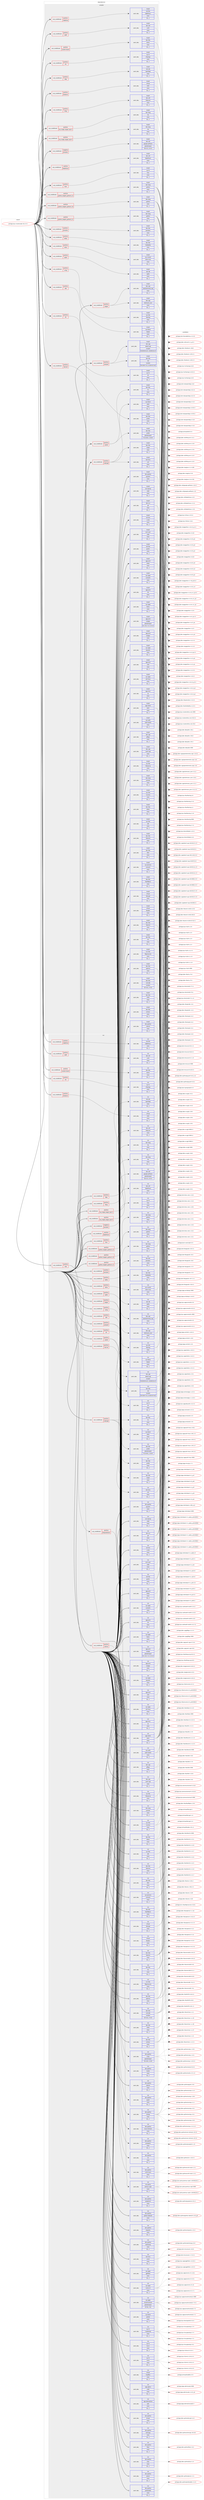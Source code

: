 digraph prolog {

# *************
# Graph options
# *************

newrank=true;
concentrate=true;
compound=true;
graph [rankdir=LR,fontname=Helvetica,fontsize=10,ranksep=1.5];#, ranksep=2.5, nodesep=0.2];
edge  [arrowhead=vee];
node  [fontname=Helvetica,fontsize=10];

# **********
# The ebuild
# **********

subgraph cluster_leftcol {
color=gray;
label=<<i>ebuild</i>>;
id [label="portage://sys-cluster/ceph-18.2.4-r1", color=red, width=4, href="../sys-cluster/ceph-18.2.4-r1.svg"];
}

# ****************
# The dependencies
# ****************

subgraph cluster_midcol {
color=gray;
label=<<i>dependencies</i>>;
subgraph cluster_compile {
fillcolor="#eeeeee";
style=filled;
label=<<i>compile</i>>;
subgraph cond118203 {
dependency446126 [label=<<TABLE BORDER="0" CELLBORDER="1" CELLSPACING="0" CELLPADDING="4"><TR><TD ROWSPAN="3" CELLPADDING="10">use_conditional</TD></TR><TR><TD>negative</TD></TR><TR><TD>jemalloc</TD></TR></TABLE>>, shape=none, color=red];
subgraph pack324846 {
dependency446127 [label=<<TABLE BORDER="0" CELLBORDER="1" CELLSPACING="0" CELLPADDING="4" WIDTH="220"><TR><TD ROWSPAN="6" CELLPADDING="30">pack_dep</TD></TR><TR><TD WIDTH="110">install</TD></TR><TR><TD>dev-util</TD></TR><TR><TD>google-perftools</TD></TR><TR><TD>greaterequal</TD></TR><TR><TD>[[2,6,1],,,2.6.1]</TD></TR></TABLE>>, shape=none, color=blue];
}
dependency446126:e -> dependency446127:w [weight=20,style="dashed",arrowhead="vee"];
}
id:e -> dependency446126:w [weight=20,style="solid",arrowhead="vee"];
subgraph cond118204 {
dependency446128 [label=<<TABLE BORDER="0" CELLBORDER="1" CELLSPACING="0" CELLPADDING="4"><TR><TD ROWSPAN="3" CELLPADDING="10">use_conditional</TD></TR><TR><TD>positive</TD></TR><TR><TD>babeltrace</TD></TR></TABLE>>, shape=none, color=red];
subgraph pack324847 {
dependency446129 [label=<<TABLE BORDER="0" CELLBORDER="1" CELLSPACING="0" CELLPADDING="4" WIDTH="220"><TR><TD ROWSPAN="6" CELLPADDING="30">pack_dep</TD></TR><TR><TD WIDTH="110">install</TD></TR><TR><TD>dev-util</TD></TR><TR><TD>babeltrace</TD></TR><TR><TD>none</TD></TR><TR><TD>[[],,,,]</TD></TR></TABLE>>, shape=none, color=blue];
}
dependency446128:e -> dependency446129:w [weight=20,style="dashed",arrowhead="vee"];
}
id:e -> dependency446128:w [weight=20,style="solid",arrowhead="vee"];
subgraph cond118205 {
dependency446130 [label=<<TABLE BORDER="0" CELLBORDER="1" CELLSPACING="0" CELLPADDING="4"><TR><TD ROWSPAN="3" CELLPADDING="10">use_conditional</TD></TR><TR><TD>positive</TD></TR><TR><TD>fuse</TD></TR></TABLE>>, shape=none, color=red];
subgraph pack324848 {
dependency446131 [label=<<TABLE BORDER="0" CELLBORDER="1" CELLSPACING="0" CELLPADDING="4" WIDTH="220"><TR><TD ROWSPAN="6" CELLPADDING="30">pack_dep</TD></TR><TR><TD WIDTH="110">install</TD></TR><TR><TD>sys-fs</TD></TR><TR><TD>fuse</TD></TR><TR><TD>none</TD></TR><TR><TD>[[],,,,]</TD></TR></TABLE>>, shape=none, color=blue];
}
dependency446130:e -> dependency446131:w [weight=20,style="dashed",arrowhead="vee"];
}
id:e -> dependency446130:w [weight=20,style="solid",arrowhead="vee"];
subgraph cond118206 {
dependency446132 [label=<<TABLE BORDER="0" CELLBORDER="1" CELLSPACING="0" CELLPADDING="4"><TR><TD ROWSPAN="3" CELLPADDING="10">use_conditional</TD></TR><TR><TD>positive</TD></TR><TR><TD>jaeger</TD></TR></TABLE>>, shape=none, color=red];
subgraph pack324849 {
dependency446133 [label=<<TABLE BORDER="0" CELLBORDER="1" CELLSPACING="0" CELLPADDING="4" WIDTH="220"><TR><TD ROWSPAN="6" CELLPADDING="30">pack_dep</TD></TR><TR><TD WIDTH="110">install</TD></TR><TR><TD>dev-cpp</TD></TR><TR><TD>nlohmann_json</TD></TR><TR><TD>none</TD></TR><TR><TD>[[],,,,]</TD></TR></TABLE>>, shape=none, color=blue];
}
dependency446132:e -> dependency446133:w [weight=20,style="dashed",arrowhead="vee"];
subgraph pack324850 {
dependency446134 [label=<<TABLE BORDER="0" CELLBORDER="1" CELLSPACING="0" CELLPADDING="4" WIDTH="220"><TR><TD ROWSPAN="6" CELLPADDING="30">pack_dep</TD></TR><TR><TD WIDTH="110">install</TD></TR><TR><TD>dev-cpp</TD></TR><TR><TD>opentelemetry-cpp</TD></TR><TR><TD>none</TD></TR><TR><TD>[[],,,,]</TD></TR></TABLE>>, shape=none, color=blue];
}
dependency446132:e -> dependency446134:w [weight=20,style="dashed",arrowhead="vee"];
}
id:e -> dependency446132:w [weight=20,style="solid",arrowhead="vee"];
subgraph cond118207 {
dependency446135 [label=<<TABLE BORDER="0" CELLBORDER="1" CELLSPACING="0" CELLPADDING="4"><TR><TD ROWSPAN="3" CELLPADDING="10">use_conditional</TD></TR><TR><TD>positive</TD></TR><TR><TD>jemalloc</TD></TR></TABLE>>, shape=none, color=red];
subgraph pack324851 {
dependency446136 [label=<<TABLE BORDER="0" CELLBORDER="1" CELLSPACING="0" CELLPADDING="4" WIDTH="220"><TR><TD ROWSPAN="6" CELLPADDING="30">pack_dep</TD></TR><TR><TD WIDTH="110">install</TD></TR><TR><TD>dev-libs</TD></TR><TR><TD>jemalloc</TD></TR><TR><TD>none</TD></TR><TR><TD>[[],,,,]</TD></TR></TABLE>>, shape=none, color=blue];
}
dependency446135:e -> dependency446136:w [weight=20,style="dashed",arrowhead="vee"];
}
id:e -> dependency446135:w [weight=20,style="solid",arrowhead="vee"];
subgraph cond118208 {
dependency446137 [label=<<TABLE BORDER="0" CELLBORDER="1" CELLSPACING="0" CELLPADDING="4"><TR><TD ROWSPAN="3" CELLPADDING="10">use_conditional</TD></TR><TR><TD>positive</TD></TR><TR><TD>kafka</TD></TR></TABLE>>, shape=none, color=red];
subgraph pack324852 {
dependency446138 [label=<<TABLE BORDER="0" CELLBORDER="1" CELLSPACING="0" CELLPADDING="4" WIDTH="220"><TR><TD ROWSPAN="6" CELLPADDING="30">pack_dep</TD></TR><TR><TD WIDTH="110">install</TD></TR><TR><TD>dev-libs</TD></TR><TR><TD>librdkafka</TD></TR><TR><TD>none</TD></TR><TR><TD>[[],,,,]</TD></TR></TABLE>>, shape=none, color=blue];
}
dependency446137:e -> dependency446138:w [weight=20,style="dashed",arrowhead="vee"];
}
id:e -> dependency446137:w [weight=20,style="solid",arrowhead="vee"];
subgraph cond118209 {
dependency446139 [label=<<TABLE BORDER="0" CELLBORDER="1" CELLSPACING="0" CELLPADDING="4"><TR><TD ROWSPAN="3" CELLPADDING="10">use_conditional</TD></TR><TR><TD>positive</TD></TR><TR><TD>kerberos</TD></TR></TABLE>>, shape=none, color=red];
subgraph pack324853 {
dependency446140 [label=<<TABLE BORDER="0" CELLBORDER="1" CELLSPACING="0" CELLPADDING="4" WIDTH="220"><TR><TD ROWSPAN="6" CELLPADDING="30">pack_dep</TD></TR><TR><TD WIDTH="110">install</TD></TR><TR><TD>virtual</TD></TR><TR><TD>krb5</TD></TR><TR><TD>none</TD></TR><TR><TD>[[],,,,]</TD></TR></TABLE>>, shape=none, color=blue];
}
dependency446139:e -> dependency446140:w [weight=20,style="dashed",arrowhead="vee"];
}
id:e -> dependency446139:w [weight=20,style="solid",arrowhead="vee"];
subgraph cond118210 {
dependency446141 [label=<<TABLE BORDER="0" CELLBORDER="1" CELLSPACING="0" CELLPADDING="4"><TR><TD ROWSPAN="3" CELLPADDING="10">use_conditional</TD></TR><TR><TD>positive</TD></TR><TR><TD>ldap</TD></TR></TABLE>>, shape=none, color=red];
subgraph pack324854 {
dependency446142 [label=<<TABLE BORDER="0" CELLBORDER="1" CELLSPACING="0" CELLPADDING="4" WIDTH="220"><TR><TD ROWSPAN="6" CELLPADDING="30">pack_dep</TD></TR><TR><TD WIDTH="110">install</TD></TR><TR><TD>net-nds</TD></TR><TR><TD>openldap</TD></TR><TR><TD>none</TD></TR><TR><TD>[[],,,,]</TD></TR></TABLE>>, shape=none, color=blue];
}
dependency446141:e -> dependency446142:w [weight=20,style="dashed",arrowhead="vee"];
}
id:e -> dependency446141:w [weight=20,style="solid",arrowhead="vee"];
subgraph cond118211 {
dependency446143 [label=<<TABLE BORDER="0" CELLBORDER="1" CELLSPACING="0" CELLPADDING="4"><TR><TD ROWSPAN="3" CELLPADDING="10">use_conditional</TD></TR><TR><TD>positive</TD></TR><TR><TD>lttng</TD></TR></TABLE>>, shape=none, color=red];
subgraph pack324855 {
dependency446144 [label=<<TABLE BORDER="0" CELLBORDER="1" CELLSPACING="0" CELLPADDING="4" WIDTH="220"><TR><TD ROWSPAN="6" CELLPADDING="30">pack_dep</TD></TR><TR><TD WIDTH="110">install</TD></TR><TR><TD>dev-util</TD></TR><TR><TD>lttng-ust</TD></TR><TR><TD>none</TD></TR><TR><TD>[[],,,,]</TD></TR></TABLE>>, shape=none, color=blue];
}
dependency446143:e -> dependency446144:w [weight=20,style="dashed",arrowhead="vee"];
}
id:e -> dependency446143:w [weight=20,style="solid",arrowhead="vee"];
subgraph cond118212 {
dependency446145 [label=<<TABLE BORDER="0" CELLBORDER="1" CELLSPACING="0" CELLPADDING="4"><TR><TD ROWSPAN="3" CELLPADDING="10">use_conditional</TD></TR><TR><TD>positive</TD></TR><TR><TD>lua_single_target_lua5-3</TD></TR></TABLE>>, shape=none, color=red];
subgraph pack324856 {
dependency446146 [label=<<TABLE BORDER="0" CELLBORDER="1" CELLSPACING="0" CELLPADDING="4" WIDTH="220"><TR><TD ROWSPAN="6" CELLPADDING="30">pack_dep</TD></TR><TR><TD WIDTH="110">install</TD></TR><TR><TD>dev-lang</TD></TR><TR><TD>lua</TD></TR><TR><TD>none</TD></TR><TR><TD>[[],,,,]</TD></TR></TABLE>>, shape=none, color=blue];
}
dependency446145:e -> dependency446146:w [weight=20,style="dashed",arrowhead="vee"];
}
id:e -> dependency446145:w [weight=20,style="solid",arrowhead="vee"];
subgraph cond118213 {
dependency446147 [label=<<TABLE BORDER="0" CELLBORDER="1" CELLSPACING="0" CELLPADDING="4"><TR><TD ROWSPAN="3" CELLPADDING="10">use_conditional</TD></TR><TR><TD>positive</TD></TR><TR><TD>lua_single_target_lua5-4</TD></TR></TABLE>>, shape=none, color=red];
subgraph pack324857 {
dependency446148 [label=<<TABLE BORDER="0" CELLBORDER="1" CELLSPACING="0" CELLPADDING="4" WIDTH="220"><TR><TD ROWSPAN="6" CELLPADDING="30">pack_dep</TD></TR><TR><TD WIDTH="110">install</TD></TR><TR><TD>dev-lang</TD></TR><TR><TD>lua</TD></TR><TR><TD>none</TD></TR><TR><TD>[[],,,,]</TD></TR></TABLE>>, shape=none, color=blue];
}
dependency446147:e -> dependency446148:w [weight=20,style="dashed",arrowhead="vee"];
}
id:e -> dependency446147:w [weight=20,style="solid",arrowhead="vee"];
subgraph cond118214 {
dependency446149 [label=<<TABLE BORDER="0" CELLBORDER="1" CELLSPACING="0" CELLPADDING="4"><TR><TD ROWSPAN="3" CELLPADDING="10">use_conditional</TD></TR><TR><TD>positive</TD></TR><TR><TD>parquet</TD></TR></TABLE>>, shape=none, color=red];
subgraph pack324858 {
dependency446150 [label=<<TABLE BORDER="0" CELLBORDER="1" CELLSPACING="0" CELLPADDING="4" WIDTH="220"><TR><TD ROWSPAN="6" CELLPADDING="30">pack_dep</TD></TR><TR><TD WIDTH="110">install</TD></TR><TR><TD>dev-cpp</TD></TR><TR><TD>abseil-cpp</TD></TR><TR><TD>smaller</TD></TR><TR><TD>[[20240116,2],,,20240116.2]</TD></TR></TABLE>>, shape=none, color=blue];
}
dependency446149:e -> dependency446150:w [weight=20,style="dashed",arrowhead="vee"];
subgraph pack324859 {
dependency446151 [label=<<TABLE BORDER="0" CELLBORDER="1" CELLSPACING="0" CELLPADDING="4" WIDTH="220"><TR><TD ROWSPAN="6" CELLPADDING="30">pack_dep</TD></TR><TR><TD WIDTH="110">install</TD></TR><TR><TD>dev-libs</TD></TR><TR><TD>re2</TD></TR><TR><TD>smaller</TD></TR><TR><TD>[[0,2024,7,2],,,0.2024.07.02]</TD></TR></TABLE>>, shape=none, color=blue];
}
dependency446149:e -> dependency446151:w [weight=20,style="dashed",arrowhead="vee"];
}
id:e -> dependency446149:w [weight=20,style="solid",arrowhead="vee"];
subgraph cond118215 {
dependency446152 [label=<<TABLE BORDER="0" CELLBORDER="1" CELLSPACING="0" CELLPADDING="4"><TR><TD ROWSPAN="3" CELLPADDING="10">use_conditional</TD></TR><TR><TD>positive</TD></TR><TR><TD>pmdk</TD></TR></TABLE>>, shape=none, color=red];
subgraph pack324860 {
dependency446153 [label=<<TABLE BORDER="0" CELLBORDER="1" CELLSPACING="0" CELLPADDING="4" WIDTH="220"><TR><TD ROWSPAN="6" CELLPADDING="30">pack_dep</TD></TR><TR><TD WIDTH="110">install</TD></TR><TR><TD>dev-libs</TD></TR><TR><TD>pmdk</TD></TR><TR><TD>greaterequal</TD></TR><TR><TD>[[1,10,0],,,1.10.0]</TD></TR></TABLE>>, shape=none, color=blue];
}
dependency446152:e -> dependency446153:w [weight=20,style="dashed",arrowhead="vee"];
subgraph pack324861 {
dependency446154 [label=<<TABLE BORDER="0" CELLBORDER="1" CELLSPACING="0" CELLPADDING="4" WIDTH="220"><TR><TD ROWSPAN="6" CELLPADDING="30">pack_dep</TD></TR><TR><TD WIDTH="110">install</TD></TR><TR><TD>sys-block</TD></TR><TR><TD>ndctl</TD></TR><TR><TD>none</TD></TR><TR><TD>[[],,,,]</TD></TR></TABLE>>, shape=none, color=blue];
}
dependency446152:e -> dependency446154:w [weight=20,style="dashed",arrowhead="vee"];
}
id:e -> dependency446152:w [weight=20,style="solid",arrowhead="vee"];
subgraph cond118216 {
dependency446155 [label=<<TABLE BORDER="0" CELLBORDER="1" CELLSPACING="0" CELLPADDING="4"><TR><TD ROWSPAN="3" CELLPADDING="10">use_conditional</TD></TR><TR><TD>positive</TD></TR><TR><TD>python_targets_python3_10</TD></TR></TABLE>>, shape=none, color=red];
subgraph pack324862 {
dependency446156 [label=<<TABLE BORDER="0" CELLBORDER="1" CELLSPACING="0" CELLPADDING="4" WIDTH="220"><TR><TD ROWSPAN="6" CELLPADDING="30">pack_dep</TD></TR><TR><TD WIDTH="110">install</TD></TR><TR><TD>dev-lang</TD></TR><TR><TD>python</TD></TR><TR><TD>none</TD></TR><TR><TD>[[],,,,]</TD></TR></TABLE>>, shape=none, color=blue];
}
dependency446155:e -> dependency446156:w [weight=20,style="dashed",arrowhead="vee"];
}
id:e -> dependency446155:w [weight=20,style="solid",arrowhead="vee"];
subgraph cond118217 {
dependency446157 [label=<<TABLE BORDER="0" CELLBORDER="1" CELLSPACING="0" CELLPADDING="4"><TR><TD ROWSPAN="3" CELLPADDING="10">use_conditional</TD></TR><TR><TD>positive</TD></TR><TR><TD>python_targets_python3_11</TD></TR></TABLE>>, shape=none, color=red];
subgraph pack324863 {
dependency446158 [label=<<TABLE BORDER="0" CELLBORDER="1" CELLSPACING="0" CELLPADDING="4" WIDTH="220"><TR><TD ROWSPAN="6" CELLPADDING="30">pack_dep</TD></TR><TR><TD WIDTH="110">install</TD></TR><TR><TD>dev-lang</TD></TR><TR><TD>python</TD></TR><TR><TD>none</TD></TR><TR><TD>[[],,,,]</TD></TR></TABLE>>, shape=none, color=blue];
}
dependency446157:e -> dependency446158:w [weight=20,style="dashed",arrowhead="vee"];
}
id:e -> dependency446157:w [weight=20,style="solid",arrowhead="vee"];
subgraph cond118218 {
dependency446159 [label=<<TABLE BORDER="0" CELLBORDER="1" CELLSPACING="0" CELLPADDING="4"><TR><TD ROWSPAN="3" CELLPADDING="10">use_conditional</TD></TR><TR><TD>positive</TD></TR><TR><TD>python_targets_python3_12</TD></TR></TABLE>>, shape=none, color=red];
subgraph pack324864 {
dependency446160 [label=<<TABLE BORDER="0" CELLBORDER="1" CELLSPACING="0" CELLPADDING="4" WIDTH="220"><TR><TD ROWSPAN="6" CELLPADDING="30">pack_dep</TD></TR><TR><TD WIDTH="110">install</TD></TR><TR><TD>dev-lang</TD></TR><TR><TD>python</TD></TR><TR><TD>none</TD></TR><TR><TD>[[],,,,]</TD></TR></TABLE>>, shape=none, color=blue];
}
dependency446159:e -> dependency446160:w [weight=20,style="dashed",arrowhead="vee"];
}
id:e -> dependency446159:w [weight=20,style="solid",arrowhead="vee"];
subgraph cond118219 {
dependency446161 [label=<<TABLE BORDER="0" CELLBORDER="1" CELLSPACING="0" CELLPADDING="4"><TR><TD ROWSPAN="3" CELLPADDING="10">use_conditional</TD></TR><TR><TD>positive</TD></TR><TR><TD>rabbitmq</TD></TR></TABLE>>, shape=none, color=red];
subgraph pack324865 {
dependency446162 [label=<<TABLE BORDER="0" CELLBORDER="1" CELLSPACING="0" CELLPADDING="4" WIDTH="220"><TR><TD ROWSPAN="6" CELLPADDING="30">pack_dep</TD></TR><TR><TD WIDTH="110">install</TD></TR><TR><TD>net-libs</TD></TR><TR><TD>rabbitmq-c</TD></TR><TR><TD>none</TD></TR><TR><TD>[[],,,,]</TD></TR></TABLE>>, shape=none, color=blue];
}
dependency446161:e -> dependency446162:w [weight=20,style="dashed",arrowhead="vee"];
}
id:e -> dependency446161:w [weight=20,style="solid",arrowhead="vee"];
subgraph cond118220 {
dependency446163 [label=<<TABLE BORDER="0" CELLBORDER="1" CELLSPACING="0" CELLPADDING="4"><TR><TD ROWSPAN="3" CELLPADDING="10">use_conditional</TD></TR><TR><TD>positive</TD></TR><TR><TD>radosgw</TD></TR></TABLE>>, shape=none, color=red];
subgraph pack324866 {
dependency446164 [label=<<TABLE BORDER="0" CELLBORDER="1" CELLSPACING="0" CELLPADDING="4" WIDTH="220"><TR><TD ROWSPAN="6" CELLPADDING="30">pack_dep</TD></TR><TR><TD WIDTH="110">install</TD></TR><TR><TD>dev-libs</TD></TR><TR><TD>icu</TD></TR><TR><TD>none</TD></TR><TR><TD>[[],,,,]</TD></TR></TABLE>>, shape=none, color=blue];
}
dependency446163:e -> dependency446164:w [weight=20,style="dashed",arrowhead="vee"];
subgraph pack324867 {
dependency446165 [label=<<TABLE BORDER="0" CELLBORDER="1" CELLSPACING="0" CELLPADDING="4" WIDTH="220"><TR><TD ROWSPAN="6" CELLPADDING="30">pack_dep</TD></TR><TR><TD WIDTH="110">install</TD></TR><TR><TD>dev-libs</TD></TR><TR><TD>expat</TD></TR><TR><TD>none</TD></TR><TR><TD>[[],,,,]</TD></TR></TABLE>>, shape=none, color=blue];
}
dependency446163:e -> dependency446165:w [weight=20,style="dashed",arrowhead="vee"];
subgraph pack324868 {
dependency446166 [label=<<TABLE BORDER="0" CELLBORDER="1" CELLSPACING="0" CELLPADDING="4" WIDTH="220"><TR><TD ROWSPAN="6" CELLPADDING="30">pack_dep</TD></TR><TR><TD WIDTH="110">install</TD></TR><TR><TD>net-misc</TD></TR><TR><TD>curl</TD></TR><TR><TD>none</TD></TR><TR><TD>[[],,,,]</TD></TR></TABLE>>, shape=none, color=blue];
}
dependency446163:e -> dependency446166:w [weight=20,style="dashed",arrowhead="vee"];
}
id:e -> dependency446163:w [weight=20,style="solid",arrowhead="vee"];
subgraph cond118221 {
dependency446167 [label=<<TABLE BORDER="0" CELLBORDER="1" CELLSPACING="0" CELLPADDING="4"><TR><TD ROWSPAN="3" CELLPADDING="10">use_conditional</TD></TR><TR><TD>positive</TD></TR><TR><TD>rbd-rwl</TD></TR></TABLE>>, shape=none, color=red];
subgraph pack324869 {
dependency446168 [label=<<TABLE BORDER="0" CELLBORDER="1" CELLSPACING="0" CELLPADDING="4" WIDTH="220"><TR><TD ROWSPAN="6" CELLPADDING="30">pack_dep</TD></TR><TR><TD WIDTH="110">install</TD></TR><TR><TD>dev-libs</TD></TR><TR><TD>pmdk</TD></TR><TR><TD>none</TD></TR><TR><TD>[[],,,,]</TD></TR></TABLE>>, shape=none, color=blue];
}
dependency446167:e -> dependency446168:w [weight=20,style="dashed",arrowhead="vee"];
}
id:e -> dependency446167:w [weight=20,style="solid",arrowhead="vee"];
subgraph cond118222 {
dependency446169 [label=<<TABLE BORDER="0" CELLBORDER="1" CELLSPACING="0" CELLPADDING="4"><TR><TD ROWSPAN="3" CELLPADDING="10">use_conditional</TD></TR><TR><TD>positive</TD></TR><TR><TD>rdma</TD></TR></TABLE>>, shape=none, color=red];
subgraph pack324870 {
dependency446170 [label=<<TABLE BORDER="0" CELLBORDER="1" CELLSPACING="0" CELLPADDING="4" WIDTH="220"><TR><TD ROWSPAN="6" CELLPADDING="30">pack_dep</TD></TR><TR><TD WIDTH="110">install</TD></TR><TR><TD>sys-cluster</TD></TR><TR><TD>rdma-core</TD></TR><TR><TD>none</TD></TR><TR><TD>[[],,,,]</TD></TR></TABLE>>, shape=none, color=blue];
}
dependency446169:e -> dependency446170:w [weight=20,style="dashed",arrowhead="vee"];
}
id:e -> dependency446169:w [weight=20,style="solid",arrowhead="vee"];
subgraph cond118223 {
dependency446171 [label=<<TABLE BORDER="0" CELLBORDER="1" CELLSPACING="0" CELLPADDING="4"><TR><TD ROWSPAN="3" CELLPADDING="10">use_conditional</TD></TR><TR><TD>positive</TD></TR><TR><TD>spdk</TD></TR></TABLE>>, shape=none, color=red];
subgraph pack324871 {
dependency446172 [label=<<TABLE BORDER="0" CELLBORDER="1" CELLSPACING="0" CELLPADDING="4" WIDTH="220"><TR><TD ROWSPAN="6" CELLPADDING="30">pack_dep</TD></TR><TR><TD WIDTH="110">install</TD></TR><TR><TD>dev-util</TD></TR><TR><TD>cunit</TD></TR><TR><TD>none</TD></TR><TR><TD>[[],,,,]</TD></TR></TABLE>>, shape=none, color=blue];
}
dependency446171:e -> dependency446172:w [weight=20,style="dashed",arrowhead="vee"];
}
id:e -> dependency446171:w [weight=20,style="solid",arrowhead="vee"];
subgraph cond118224 {
dependency446173 [label=<<TABLE BORDER="0" CELLBORDER="1" CELLSPACING="0" CELLPADDING="4"><TR><TD ROWSPAN="3" CELLPADDING="10">use_conditional</TD></TR><TR><TD>positive</TD></TR><TR><TD>sqlite</TD></TR></TABLE>>, shape=none, color=red];
subgraph pack324872 {
dependency446174 [label=<<TABLE BORDER="0" CELLBORDER="1" CELLSPACING="0" CELLPADDING="4" WIDTH="220"><TR><TD ROWSPAN="6" CELLPADDING="30">pack_dep</TD></TR><TR><TD WIDTH="110">install</TD></TR><TR><TD>dev-db</TD></TR><TR><TD>sqlite</TD></TR><TR><TD>none</TD></TR><TR><TD>[[],,,,]</TD></TR></TABLE>>, shape=none, color=blue];
}
dependency446173:e -> dependency446174:w [weight=20,style="dashed",arrowhead="vee"];
}
id:e -> dependency446173:w [weight=20,style="solid",arrowhead="vee"];
subgraph cond118225 {
dependency446175 [label=<<TABLE BORDER="0" CELLBORDER="1" CELLSPACING="0" CELLPADDING="4"><TR><TD ROWSPAN="3" CELLPADDING="10">use_conditional</TD></TR><TR><TD>positive</TD></TR><TR><TD>system-boost</TD></TR></TABLE>>, shape=none, color=red];
subgraph pack324873 {
dependency446176 [label=<<TABLE BORDER="0" CELLBORDER="1" CELLSPACING="0" CELLPADDING="4" WIDTH="220"><TR><TD ROWSPAN="6" CELLPADDING="30">pack_dep</TD></TR><TR><TD WIDTH="110">install</TD></TR><TR><TD>dev-libs</TD></TR><TR><TD>boost</TD></TR><TR><TD>none</TD></TR><TR><TD>[[],,,,]</TD></TR></TABLE>>, shape=none, color=blue];
}
dependency446175:e -> dependency446176:w [weight=20,style="dashed",arrowhead="vee"];
}
id:e -> dependency446175:w [weight=20,style="solid",arrowhead="vee"];
subgraph cond118226 {
dependency446177 [label=<<TABLE BORDER="0" CELLBORDER="1" CELLSPACING="0" CELLPADDING="4"><TR><TD ROWSPAN="3" CELLPADDING="10">use_conditional</TD></TR><TR><TD>positive</TD></TR><TR><TD>uring</TD></TR></TABLE>>, shape=none, color=red];
subgraph pack324874 {
dependency446178 [label=<<TABLE BORDER="0" CELLBORDER="1" CELLSPACING="0" CELLPADDING="4" WIDTH="220"><TR><TD ROWSPAN="6" CELLPADDING="30">pack_dep</TD></TR><TR><TD WIDTH="110">install</TD></TR><TR><TD>sys-libs</TD></TR><TR><TD>liburing</TD></TR><TR><TD>none</TD></TR><TR><TD>[[],,,,]</TD></TR></TABLE>>, shape=none, color=blue];
}
dependency446177:e -> dependency446178:w [weight=20,style="dashed",arrowhead="vee"];
}
id:e -> dependency446177:w [weight=20,style="solid",arrowhead="vee"];
subgraph cond118227 {
dependency446179 [label=<<TABLE BORDER="0" CELLBORDER="1" CELLSPACING="0" CELLPADDING="4"><TR><TD ROWSPAN="3" CELLPADDING="10">use_conditional</TD></TR><TR><TD>positive</TD></TR><TR><TD>xfs</TD></TR></TABLE>>, shape=none, color=red];
subgraph pack324875 {
dependency446180 [label=<<TABLE BORDER="0" CELLBORDER="1" CELLSPACING="0" CELLPADDING="4" WIDTH="220"><TR><TD ROWSPAN="6" CELLPADDING="30">pack_dep</TD></TR><TR><TD WIDTH="110">install</TD></TR><TR><TD>sys-fs</TD></TR><TR><TD>xfsprogs</TD></TR><TR><TD>none</TD></TR><TR><TD>[[],,,,]</TD></TR></TABLE>>, shape=none, color=blue];
}
dependency446179:e -> dependency446180:w [weight=20,style="dashed",arrowhead="vee"];
}
id:e -> dependency446179:w [weight=20,style="solid",arrowhead="vee"];
subgraph cond118228 {
dependency446181 [label=<<TABLE BORDER="0" CELLBORDER="1" CELLSPACING="0" CELLPADDING="4"><TR><TD ROWSPAN="3" CELLPADDING="10">use_conditional</TD></TR><TR><TD>positive</TD></TR><TR><TD>zbd</TD></TR></TABLE>>, shape=none, color=red];
subgraph pack324876 {
dependency446182 [label=<<TABLE BORDER="0" CELLBORDER="1" CELLSPACING="0" CELLPADDING="4" WIDTH="220"><TR><TD ROWSPAN="6" CELLPADDING="30">pack_dep</TD></TR><TR><TD WIDTH="110">install</TD></TR><TR><TD>sys-block</TD></TR><TR><TD>libzbd</TD></TR><TR><TD>none</TD></TR><TR><TD>[[],,,,]</TD></TR></TABLE>>, shape=none, color=blue];
}
dependency446181:e -> dependency446182:w [weight=20,style="dashed",arrowhead="vee"];
}
id:e -> dependency446181:w [weight=20,style="solid",arrowhead="vee"];
subgraph cond118229 {
dependency446183 [label=<<TABLE BORDER="0" CELLBORDER="1" CELLSPACING="0" CELLPADDING="4"><TR><TD ROWSPAN="3" CELLPADDING="10">use_conditional</TD></TR><TR><TD>positive</TD></TR><TR><TD>zfs</TD></TR></TABLE>>, shape=none, color=red];
subgraph pack324877 {
dependency446184 [label=<<TABLE BORDER="0" CELLBORDER="1" CELLSPACING="0" CELLPADDING="4" WIDTH="220"><TR><TD ROWSPAN="6" CELLPADDING="30">pack_dep</TD></TR><TR><TD WIDTH="110">install</TD></TR><TR><TD>sys-fs</TD></TR><TR><TD>zfs</TD></TR><TR><TD>none</TD></TR><TR><TD>[[],,,,]</TD></TR></TABLE>>, shape=none, color=blue];
}
dependency446183:e -> dependency446184:w [weight=20,style="dashed",arrowhead="vee"];
}
id:e -> dependency446183:w [weight=20,style="solid",arrowhead="vee"];
subgraph pack324878 {
dependency446185 [label=<<TABLE BORDER="0" CELLBORDER="1" CELLSPACING="0" CELLPADDING="4" WIDTH="220"><TR><TD ROWSPAN="6" CELLPADDING="30">pack_dep</TD></TR><TR><TD WIDTH="110">install</TD></TR><TR><TD>acct-group</TD></TR><TR><TD>ceph</TD></TR><TR><TD>none</TD></TR><TR><TD>[[],,,,]</TD></TR></TABLE>>, shape=none, color=blue];
}
id:e -> dependency446185:w [weight=20,style="solid",arrowhead="vee"];
subgraph pack324879 {
dependency446186 [label=<<TABLE BORDER="0" CELLBORDER="1" CELLSPACING="0" CELLPADDING="4" WIDTH="220"><TR><TD ROWSPAN="6" CELLPADDING="30">pack_dep</TD></TR><TR><TD WIDTH="110">install</TD></TR><TR><TD>acct-user</TD></TR><TR><TD>ceph</TD></TR><TR><TD>none</TD></TR><TR><TD>[[],,,,]</TD></TR></TABLE>>, shape=none, color=blue];
}
id:e -> dependency446186:w [weight=20,style="solid",arrowhead="vee"];
subgraph pack324880 {
dependency446187 [label=<<TABLE BORDER="0" CELLBORDER="1" CELLSPACING="0" CELLPADDING="4" WIDTH="220"><TR><TD ROWSPAN="6" CELLPADDING="30">pack_dep</TD></TR><TR><TD WIDTH="110">install</TD></TR><TR><TD>app-arch</TD></TR><TR><TD>bzip2</TD></TR><TR><TD>none</TD></TR><TR><TD>[[],,,,]</TD></TR></TABLE>>, shape=none, color=blue];
}
id:e -> dependency446187:w [weight=20,style="solid",arrowhead="vee"];
subgraph pack324881 {
dependency446188 [label=<<TABLE BORDER="0" CELLBORDER="1" CELLSPACING="0" CELLPADDING="4" WIDTH="220"><TR><TD ROWSPAN="6" CELLPADDING="30">pack_dep</TD></TR><TR><TD WIDTH="110">install</TD></TR><TR><TD>app-arch</TD></TR><TR><TD>lz4</TD></TR><TR><TD>none</TD></TR><TR><TD>[[],,,,]</TD></TR></TABLE>>, shape=none, color=blue];
}
id:e -> dependency446188:w [weight=20,style="solid",arrowhead="vee"];
subgraph pack324882 {
dependency446189 [label=<<TABLE BORDER="0" CELLBORDER="1" CELLSPACING="0" CELLPADDING="4" WIDTH="220"><TR><TD ROWSPAN="6" CELLPADDING="30">pack_dep</TD></TR><TR><TD WIDTH="110">install</TD></TR><TR><TD>app-arch</TD></TR><TR><TD>snappy</TD></TR><TR><TD>greaterequal</TD></TR><TR><TD>[[1,1,9],,-r1,1.1.9-r1]</TD></TR></TABLE>>, shape=none, color=blue];
}
id:e -> dependency446189:w [weight=20,style="solid",arrowhead="vee"];
subgraph pack324883 {
dependency446190 [label=<<TABLE BORDER="0" CELLBORDER="1" CELLSPACING="0" CELLPADDING="4" WIDTH="220"><TR><TD ROWSPAN="6" CELLPADDING="30">pack_dep</TD></TR><TR><TD WIDTH="110">install</TD></TR><TR><TD>app-arch</TD></TR><TR><TD>snappy</TD></TR><TR><TD>none</TD></TR><TR><TD>[[],,,,]</TD></TR></TABLE>>, shape=none, color=blue];
}
id:e -> dependency446190:w [weight=20,style="solid",arrowhead="vee"];
subgraph pack324884 {
dependency446191 [label=<<TABLE BORDER="0" CELLBORDER="1" CELLSPACING="0" CELLPADDING="4" WIDTH="220"><TR><TD ROWSPAN="6" CELLPADDING="30">pack_dep</TD></TR><TR><TD WIDTH="110">install</TD></TR><TR><TD>app-arch</TD></TR><TR><TD>zstd</TD></TR><TR><TD>none</TD></TR><TR><TD>[[],,,,]</TD></TR></TABLE>>, shape=none, color=blue];
}
id:e -> dependency446191:w [weight=20,style="solid",arrowhead="vee"];
subgraph pack324885 {
dependency446192 [label=<<TABLE BORDER="0" CELLBORDER="1" CELLSPACING="0" CELLPADDING="4" WIDTH="220"><TR><TD ROWSPAN="6" CELLPADDING="30">pack_dep</TD></TR><TR><TD WIDTH="110">install</TD></TR><TR><TD>app-misc</TD></TR><TR><TD>jq</TD></TR><TR><TD>none</TD></TR><TR><TD>[[],,,,]</TD></TR></TABLE>>, shape=none, color=blue];
}
id:e -> dependency446192:w [weight=20,style="solid",arrowhead="vee"];
subgraph pack324886 {
dependency446193 [label=<<TABLE BORDER="0" CELLBORDER="1" CELLSPACING="0" CELLPADDING="4" WIDTH="220"><TR><TD ROWSPAN="6" CELLPADDING="30">pack_dep</TD></TR><TR><TD WIDTH="110">install</TD></TR><TR><TD>app-shells</TD></TR><TR><TD>bash</TD></TR><TR><TD>none</TD></TR><TR><TD>[[],,,,]</TD></TR></TABLE>>, shape=none, color=blue];
}
id:e -> dependency446193:w [weight=20,style="solid",arrowhead="vee"];
subgraph pack324887 {
dependency446194 [label=<<TABLE BORDER="0" CELLBORDER="1" CELLSPACING="0" CELLPADDING="4" WIDTH="220"><TR><TD ROWSPAN="6" CELLPADDING="30">pack_dep</TD></TR><TR><TD WIDTH="110">install</TD></TR><TR><TD>dev-cpp</TD></TR><TR><TD>gflags</TD></TR><TR><TD>none</TD></TR><TR><TD>[[],,,,]</TD></TR></TABLE>>, shape=none, color=blue];
}
id:e -> dependency446194:w [weight=20,style="solid",arrowhead="vee"];
subgraph pack324888 {
dependency446195 [label=<<TABLE BORDER="0" CELLBORDER="1" CELLSPACING="0" CELLPADDING="4" WIDTH="220"><TR><TD ROWSPAN="6" CELLPADDING="30">pack_dep</TD></TR><TR><TD WIDTH="110">install</TD></TR><TR><TD>dev-cpp</TD></TR><TR><TD>yaml-cpp</TD></TR><TR><TD>none</TD></TR><TR><TD>[[],,,,]</TD></TR></TABLE>>, shape=none, color=blue];
}
id:e -> dependency446195:w [weight=20,style="solid",arrowhead="vee"];
subgraph pack324889 {
dependency446196 [label=<<TABLE BORDER="0" CELLBORDER="1" CELLSPACING="0" CELLPADDING="4" WIDTH="220"><TR><TD ROWSPAN="6" CELLPADDING="30">pack_dep</TD></TR><TR><TD WIDTH="110">install</TD></TR><TR><TD>dev-lang</TD></TR><TR><TD>jsonnet</TD></TR><TR><TD>none</TD></TR><TR><TD>[[],,,,]</TD></TR></TABLE>>, shape=none, color=blue];
}
id:e -> dependency446196:w [weight=20,style="solid",arrowhead="vee"];
subgraph pack324890 {
dependency446197 [label=<<TABLE BORDER="0" CELLBORDER="1" CELLSPACING="0" CELLPADDING="4" WIDTH="220"><TR><TD ROWSPAN="6" CELLPADDING="30">pack_dep</TD></TR><TR><TD WIDTH="110">install</TD></TR><TR><TD>dev-libs</TD></TR><TR><TD>libaio</TD></TR><TR><TD>none</TD></TR><TR><TD>[[],,,,]</TD></TR></TABLE>>, shape=none, color=blue];
}
id:e -> dependency446197:w [weight=20,style="solid",arrowhead="vee"];
subgraph pack324891 {
dependency446198 [label=<<TABLE BORDER="0" CELLBORDER="1" CELLSPACING="0" CELLPADDING="4" WIDTH="220"><TR><TD ROWSPAN="6" CELLPADDING="30">pack_dep</TD></TR><TR><TD WIDTH="110">install</TD></TR><TR><TD>dev-libs</TD></TR><TR><TD>libevent</TD></TR><TR><TD>none</TD></TR><TR><TD>[[],,,,]</TD></TR></TABLE>>, shape=none, color=blue];
}
id:e -> dependency446198:w [weight=20,style="solid",arrowhead="vee"];
subgraph pack324892 {
dependency446199 [label=<<TABLE BORDER="0" CELLBORDER="1" CELLSPACING="0" CELLPADDING="4" WIDTH="220"><TR><TD ROWSPAN="6" CELLPADDING="30">pack_dep</TD></TR><TR><TD WIDTH="110">install</TD></TR><TR><TD>dev-libs</TD></TR><TR><TD>libnl</TD></TR><TR><TD>none</TD></TR><TR><TD>[[],,,,]</TD></TR></TABLE>>, shape=none, color=blue];
}
id:e -> dependency446199:w [weight=20,style="solid",arrowhead="vee"];
subgraph pack324893 {
dependency446200 [label=<<TABLE BORDER="0" CELLBORDER="1" CELLSPACING="0" CELLPADDING="4" WIDTH="220"><TR><TD ROWSPAN="6" CELLPADDING="30">pack_dep</TD></TR><TR><TD WIDTH="110">install</TD></TR><TR><TD>dev-libs</TD></TR><TR><TD>libutf8proc</TD></TR><TR><TD>none</TD></TR><TR><TD>[[],,,,]</TD></TR></TABLE>>, shape=none, color=blue];
}
id:e -> dependency446200:w [weight=20,style="solid",arrowhead="vee"];
subgraph pack324894 {
dependency446201 [label=<<TABLE BORDER="0" CELLBORDER="1" CELLSPACING="0" CELLPADDING="4" WIDTH="220"><TR><TD ROWSPAN="6" CELLPADDING="30">pack_dep</TD></TR><TR><TD WIDTH="110">install</TD></TR><TR><TD>dev-libs</TD></TR><TR><TD>libxml2</TD></TR><TR><TD>none</TD></TR><TR><TD>[[],,,,]</TD></TR></TABLE>>, shape=none, color=blue];
}
id:e -> dependency446201:w [weight=20,style="solid",arrowhead="vee"];
subgraph pack324895 {
dependency446202 [label=<<TABLE BORDER="0" CELLBORDER="1" CELLSPACING="0" CELLPADDING="4" WIDTH="220"><TR><TD ROWSPAN="6" CELLPADDING="30">pack_dep</TD></TR><TR><TD WIDTH="110">install</TD></TR><TR><TD>dev-libs</TD></TR><TR><TD>nss</TD></TR><TR><TD>none</TD></TR><TR><TD>[[],,,,]</TD></TR></TABLE>>, shape=none, color=blue];
}
id:e -> dependency446202:w [weight=20,style="solid",arrowhead="vee"];
subgraph pack324896 {
dependency446203 [label=<<TABLE BORDER="0" CELLBORDER="1" CELLSPACING="0" CELLPADDING="4" WIDTH="220"><TR><TD ROWSPAN="6" CELLPADDING="30">pack_dep</TD></TR><TR><TD WIDTH="110">install</TD></TR><TR><TD>dev-libs</TD></TR><TR><TD>openssl</TD></TR><TR><TD>none</TD></TR><TR><TD>[[],,,,]</TD></TR></TABLE>>, shape=none, color=blue];
}
id:e -> dependency446203:w [weight=20,style="solid",arrowhead="vee"];
subgraph pack324897 {
dependency446204 [label=<<TABLE BORDER="0" CELLBORDER="1" CELLSPACING="0" CELLPADDING="4" WIDTH="220"><TR><TD ROWSPAN="6" CELLPADDING="30">pack_dep</TD></TR><TR><TD WIDTH="110">install</TD></TR><TR><TD>dev-libs</TD></TR><TR><TD>rocksdb</TD></TR><TR><TD>smaller</TD></TR><TR><TD>[[7,9,3],,,7.9.3]</TD></TR></TABLE>>, shape=none, color=blue];
}
id:e -> dependency446204:w [weight=20,style="solid",arrowhead="vee"];
subgraph pack324898 {
dependency446205 [label=<<TABLE BORDER="0" CELLBORDER="1" CELLSPACING="0" CELLPADDING="4" WIDTH="220"><TR><TD ROWSPAN="6" CELLPADDING="30">pack_dep</TD></TR><TR><TD WIDTH="110">install</TD></TR><TR><TD>dev-libs</TD></TR><TR><TD>thrift</TD></TR><TR><TD>none</TD></TR><TR><TD>[[],,,,]</TD></TR></TABLE>>, shape=none, color=blue];
}
id:e -> dependency446205:w [weight=20,style="solid",arrowhead="vee"];
subgraph pack324899 {
dependency446206 [label=<<TABLE BORDER="0" CELLBORDER="1" CELLSPACING="0" CELLPADDING="4" WIDTH="220"><TR><TD ROWSPAN="6" CELLPADDING="30">pack_dep</TD></TR><TR><TD WIDTH="110">install</TD></TR><TR><TD>dev-libs</TD></TR><TR><TD>xmlsec</TD></TR><TR><TD>none</TD></TR><TR><TD>[[],,,,]</TD></TR></TABLE>>, shape=none, color=blue];
}
id:e -> dependency446206:w [weight=20,style="solid",arrowhead="vee"];
subgraph pack324900 {
dependency446207 [label=<<TABLE BORDER="0" CELLBORDER="1" CELLSPACING="0" CELLPADDING="4" WIDTH="220"><TR><TD ROWSPAN="6" CELLPADDING="30">pack_dep</TD></TR><TR><TD WIDTH="110">install</TD></TR><TR><TD>dev-python</TD></TR><TR><TD>natsort</TD></TR><TR><TD>none</TD></TR><TR><TD>[[],,,,]</TD></TR></TABLE>>, shape=none, color=blue];
}
id:e -> dependency446207:w [weight=20,style="solid",arrowhead="vee"];
subgraph pack324901 {
dependency446208 [label=<<TABLE BORDER="0" CELLBORDER="1" CELLSPACING="0" CELLPADDING="4" WIDTH="220"><TR><TD ROWSPAN="6" CELLPADDING="30">pack_dep</TD></TR><TR><TD WIDTH="110">install</TD></TR><TR><TD>dev-python</TD></TR><TR><TD>pyyaml</TD></TR><TR><TD>none</TD></TR><TR><TD>[[],,,,]</TD></TR></TABLE>>, shape=none, color=blue];
}
id:e -> dependency446208:w [weight=20,style="solid",arrowhead="vee"];
subgraph pack324902 {
dependency446209 [label=<<TABLE BORDER="0" CELLBORDER="1" CELLSPACING="0" CELLPADDING="4" WIDTH="220"><TR><TD ROWSPAN="6" CELLPADDING="30">pack_dep</TD></TR><TR><TD WIDTH="110">install</TD></TR><TR><TD>dev-vcs</TD></TR><TR><TD>git</TD></TR><TR><TD>none</TD></TR><TR><TD>[[],,,,]</TD></TR></TABLE>>, shape=none, color=blue];
}
id:e -> dependency446209:w [weight=20,style="solid",arrowhead="vee"];
subgraph pack324903 {
dependency446210 [label=<<TABLE BORDER="0" CELLBORDER="1" CELLSPACING="0" CELLPADDING="4" WIDTH="220"><TR><TD ROWSPAN="6" CELLPADDING="30">pack_dep</TD></TR><TR><TD WIDTH="110">install</TD></TR><TR><TD>net-dns</TD></TR><TR><TD>c-ares</TD></TR><TR><TD>none</TD></TR><TR><TD>[[],,,,]</TD></TR></TABLE>>, shape=none, color=blue];
}
id:e -> dependency446210:w [weight=20,style="solid",arrowhead="vee"];
subgraph pack324904 {
dependency446211 [label=<<TABLE BORDER="0" CELLBORDER="1" CELLSPACING="0" CELLPADDING="4" WIDTH="220"><TR><TD ROWSPAN="6" CELLPADDING="30">pack_dep</TD></TR><TR><TD WIDTH="110">install</TD></TR><TR><TD>net-libs</TD></TR><TR><TD>gnutls</TD></TR><TR><TD>none</TD></TR><TR><TD>[[],,,,]</TD></TR></TABLE>>, shape=none, color=blue];
}
id:e -> dependency446211:w [weight=20,style="solid",arrowhead="vee"];
subgraph pack324905 {
dependency446212 [label=<<TABLE BORDER="0" CELLBORDER="1" CELLSPACING="0" CELLPADDING="4" WIDTH="220"><TR><TD ROWSPAN="6" CELLPADDING="30">pack_dep</TD></TR><TR><TD WIDTH="110">install</TD></TR><TR><TD>sys-apps</TD></TR><TR><TD>coreutils</TD></TR><TR><TD>none</TD></TR><TR><TD>[[],,,,]</TD></TR></TABLE>>, shape=none, color=blue];
}
id:e -> dependency446212:w [weight=20,style="solid",arrowhead="vee"];
subgraph pack324906 {
dependency446213 [label=<<TABLE BORDER="0" CELLBORDER="1" CELLSPACING="0" CELLPADDING="4" WIDTH="220"><TR><TD ROWSPAN="6" CELLPADDING="30">pack_dep</TD></TR><TR><TD WIDTH="110">install</TD></TR><TR><TD>sys-apps</TD></TR><TR><TD>hwloc</TD></TR><TR><TD>none</TD></TR><TR><TD>[[],,,,]</TD></TR></TABLE>>, shape=none, color=blue];
}
id:e -> dependency446213:w [weight=20,style="solid",arrowhead="vee"];
subgraph pack324907 {
dependency446214 [label=<<TABLE BORDER="0" CELLBORDER="1" CELLSPACING="0" CELLPADDING="4" WIDTH="220"><TR><TD ROWSPAN="6" CELLPADDING="30">pack_dep</TD></TR><TR><TD WIDTH="110">install</TD></TR><TR><TD>sys-apps</TD></TR><TR><TD>keyutils</TD></TR><TR><TD>none</TD></TR><TR><TD>[[],,,,]</TD></TR></TABLE>>, shape=none, color=blue];
}
id:e -> dependency446214:w [weight=20,style="solid",arrowhead="vee"];
subgraph pack324908 {
dependency446215 [label=<<TABLE BORDER="0" CELLBORDER="1" CELLSPACING="0" CELLPADDING="4" WIDTH="220"><TR><TD ROWSPAN="6" CELLPADDING="30">pack_dep</TD></TR><TR><TD WIDTH="110">install</TD></TR><TR><TD>sys-apps</TD></TR><TR><TD>util-linux</TD></TR><TR><TD>none</TD></TR><TR><TD>[[],,,,]</TD></TR></TABLE>>, shape=none, color=blue];
}
id:e -> dependency446215:w [weight=20,style="solid",arrowhead="vee"];
subgraph pack324909 {
dependency446216 [label=<<TABLE BORDER="0" CELLBORDER="1" CELLSPACING="0" CELLPADDING="4" WIDTH="220"><TR><TD ROWSPAN="6" CELLPADDING="30">pack_dep</TD></TR><TR><TD WIDTH="110">install</TD></TR><TR><TD>sys-auth</TD></TR><TR><TD>oath-toolkit</TD></TR><TR><TD>none</TD></TR><TR><TD>[[],,,,]</TD></TR></TABLE>>, shape=none, color=blue];
}
id:e -> dependency446216:w [weight=20,style="solid",arrowhead="vee"];
subgraph pack324910 {
dependency446217 [label=<<TABLE BORDER="0" CELLBORDER="1" CELLSPACING="0" CELLPADDING="4" WIDTH="220"><TR><TD ROWSPAN="6" CELLPADDING="30">pack_dep</TD></TR><TR><TD WIDTH="110">install</TD></TR><TR><TD>sys-libs</TD></TR><TR><TD>libcap-ng</TD></TR><TR><TD>none</TD></TR><TR><TD>[[],,,,]</TD></TR></TABLE>>, shape=none, color=blue];
}
id:e -> dependency446217:w [weight=20,style="solid",arrowhead="vee"];
subgraph pack324911 {
dependency446218 [label=<<TABLE BORDER="0" CELLBORDER="1" CELLSPACING="0" CELLPADDING="4" WIDTH="220"><TR><TD ROWSPAN="6" CELLPADDING="30">pack_dep</TD></TR><TR><TD WIDTH="110">install</TD></TR><TR><TD>sys-libs</TD></TR><TR><TD>ncurses</TD></TR><TR><TD>none</TD></TR><TR><TD>[[],,,,]</TD></TR></TABLE>>, shape=none, color=blue];
}
id:e -> dependency446218:w [weight=20,style="solid",arrowhead="vee"];
subgraph pack324912 {
dependency446219 [label=<<TABLE BORDER="0" CELLBORDER="1" CELLSPACING="0" CELLPADDING="4" WIDTH="220"><TR><TD ROWSPAN="6" CELLPADDING="30">pack_dep</TD></TR><TR><TD WIDTH="110">install</TD></TR><TR><TD>sys-libs</TD></TR><TR><TD>zlib</TD></TR><TR><TD>none</TD></TR><TR><TD>[[],,,,]</TD></TR></TABLE>>, shape=none, color=blue];
}
id:e -> dependency446219:w [weight=20,style="solid",arrowhead="vee"];
subgraph pack324913 {
dependency446220 [label=<<TABLE BORDER="0" CELLBORDER="1" CELLSPACING="0" CELLPADDING="4" WIDTH="220"><TR><TD ROWSPAN="6" CELLPADDING="30">pack_dep</TD></TR><TR><TD WIDTH="110">install</TD></TR><TR><TD>sys-process</TD></TR><TR><TD>numactl</TD></TR><TR><TD>none</TD></TR><TR><TD>[[],,,,]</TD></TR></TABLE>>, shape=none, color=blue];
}
id:e -> dependency446220:w [weight=20,style="solid",arrowhead="vee"];
subgraph pack324914 {
dependency446221 [label=<<TABLE BORDER="0" CELLBORDER="1" CELLSPACING="0" CELLPADDING="4" WIDTH="220"><TR><TD ROWSPAN="6" CELLPADDING="30">pack_dep</TD></TR><TR><TD WIDTH="110">install</TD></TR><TR><TD>virtual</TD></TR><TR><TD>libcrypt</TD></TR><TR><TD>none</TD></TR><TR><TD>[[],,,,]</TD></TR></TABLE>>, shape=none, color=blue];
}
id:e -> dependency446221:w [weight=20,style="solid",arrowhead="vee"];
subgraph pack324915 {
dependency446222 [label=<<TABLE BORDER="0" CELLBORDER="1" CELLSPACING="0" CELLPADDING="4" WIDTH="220"><TR><TD ROWSPAN="6" CELLPADDING="30">pack_dep</TD></TR><TR><TD WIDTH="110">install</TD></TR><TR><TD>virtual</TD></TR><TR><TD>libudev</TD></TR><TR><TD>none</TD></TR><TR><TD>[[],,,,]</TD></TR></TABLE>>, shape=none, color=blue];
}
id:e -> dependency446222:w [weight=20,style="solid",arrowhead="vee"];
subgraph pack324916 {
dependency446223 [label=<<TABLE BORDER="0" CELLBORDER="1" CELLSPACING="0" CELLPADDING="4" WIDTH="220"><TR><TD ROWSPAN="6" CELLPADDING="30">pack_dep</TD></TR><TR><TD WIDTH="110">install</TD></TR><TR><TD>x11-libs</TD></TR><TR><TD>libpciaccess</TD></TR><TR><TD>none</TD></TR><TR><TD>[[],,,,]</TD></TR></TABLE>>, shape=none, color=blue];
}
id:e -> dependency446223:w [weight=20,style="solid",arrowhead="vee"];
}
subgraph cluster_compileandrun {
fillcolor="#eeeeee";
style=filled;
label=<<i>compile and run</i>>;
}
subgraph cluster_run {
fillcolor="#eeeeee";
style=filled;
label=<<i>run</i>>;
subgraph cond118230 {
dependency446224 [label=<<TABLE BORDER="0" CELLBORDER="1" CELLSPACING="0" CELLPADDING="4"><TR><TD ROWSPAN="3" CELLPADDING="10">use_conditional</TD></TR><TR><TD>negative</TD></TR><TR><TD>jemalloc</TD></TR></TABLE>>, shape=none, color=red];
subgraph pack324917 {
dependency446225 [label=<<TABLE BORDER="0" CELLBORDER="1" CELLSPACING="0" CELLPADDING="4" WIDTH="220"><TR><TD ROWSPAN="6" CELLPADDING="30">pack_dep</TD></TR><TR><TD WIDTH="110">run</TD></TR><TR><TD>dev-util</TD></TR><TR><TD>google-perftools</TD></TR><TR><TD>greaterequal</TD></TR><TR><TD>[[2,6,1],,,2.6.1]</TD></TR></TABLE>>, shape=none, color=blue];
}
dependency446224:e -> dependency446225:w [weight=20,style="dashed",arrowhead="vee"];
}
id:e -> dependency446224:w [weight=20,style="solid",arrowhead="odot"];
subgraph cond118231 {
dependency446226 [label=<<TABLE BORDER="0" CELLBORDER="1" CELLSPACING="0" CELLPADDING="4"><TR><TD ROWSPAN="3" CELLPADDING="10">use_conditional</TD></TR><TR><TD>positive</TD></TR><TR><TD>babeltrace</TD></TR></TABLE>>, shape=none, color=red];
subgraph pack324918 {
dependency446227 [label=<<TABLE BORDER="0" CELLBORDER="1" CELLSPACING="0" CELLPADDING="4" WIDTH="220"><TR><TD ROWSPAN="6" CELLPADDING="30">pack_dep</TD></TR><TR><TD WIDTH="110">run</TD></TR><TR><TD>dev-util</TD></TR><TR><TD>babeltrace</TD></TR><TR><TD>none</TD></TR><TR><TD>[[],,,,]</TD></TR></TABLE>>, shape=none, color=blue];
}
dependency446226:e -> dependency446227:w [weight=20,style="dashed",arrowhead="vee"];
}
id:e -> dependency446226:w [weight=20,style="solid",arrowhead="odot"];
subgraph cond118232 {
dependency446228 [label=<<TABLE BORDER="0" CELLBORDER="1" CELLSPACING="0" CELLPADDING="4"><TR><TD ROWSPAN="3" CELLPADDING="10">use_conditional</TD></TR><TR><TD>positive</TD></TR><TR><TD>fuse</TD></TR></TABLE>>, shape=none, color=red];
subgraph pack324919 {
dependency446229 [label=<<TABLE BORDER="0" CELLBORDER="1" CELLSPACING="0" CELLPADDING="4" WIDTH="220"><TR><TD ROWSPAN="6" CELLPADDING="30">pack_dep</TD></TR><TR><TD WIDTH="110">run</TD></TR><TR><TD>sys-fs</TD></TR><TR><TD>fuse</TD></TR><TR><TD>none</TD></TR><TR><TD>[[],,,,]</TD></TR></TABLE>>, shape=none, color=blue];
}
dependency446228:e -> dependency446229:w [weight=20,style="dashed",arrowhead="vee"];
}
id:e -> dependency446228:w [weight=20,style="solid",arrowhead="odot"];
subgraph cond118233 {
dependency446230 [label=<<TABLE BORDER="0" CELLBORDER="1" CELLSPACING="0" CELLPADDING="4"><TR><TD ROWSPAN="3" CELLPADDING="10">use_conditional</TD></TR><TR><TD>positive</TD></TR><TR><TD>jaeger</TD></TR></TABLE>>, shape=none, color=red];
subgraph pack324920 {
dependency446231 [label=<<TABLE BORDER="0" CELLBORDER="1" CELLSPACING="0" CELLPADDING="4" WIDTH="220"><TR><TD ROWSPAN="6" CELLPADDING="30">pack_dep</TD></TR><TR><TD WIDTH="110">run</TD></TR><TR><TD>dev-cpp</TD></TR><TR><TD>nlohmann_json</TD></TR><TR><TD>none</TD></TR><TR><TD>[[],,,,]</TD></TR></TABLE>>, shape=none, color=blue];
}
dependency446230:e -> dependency446231:w [weight=20,style="dashed",arrowhead="vee"];
subgraph pack324921 {
dependency446232 [label=<<TABLE BORDER="0" CELLBORDER="1" CELLSPACING="0" CELLPADDING="4" WIDTH="220"><TR><TD ROWSPAN="6" CELLPADDING="30">pack_dep</TD></TR><TR><TD WIDTH="110">run</TD></TR><TR><TD>dev-cpp</TD></TR><TR><TD>opentelemetry-cpp</TD></TR><TR><TD>none</TD></TR><TR><TD>[[],,,,]</TD></TR></TABLE>>, shape=none, color=blue];
}
dependency446230:e -> dependency446232:w [weight=20,style="dashed",arrowhead="vee"];
}
id:e -> dependency446230:w [weight=20,style="solid",arrowhead="odot"];
subgraph cond118234 {
dependency446233 [label=<<TABLE BORDER="0" CELLBORDER="1" CELLSPACING="0" CELLPADDING="4"><TR><TD ROWSPAN="3" CELLPADDING="10">use_conditional</TD></TR><TR><TD>positive</TD></TR><TR><TD>jemalloc</TD></TR></TABLE>>, shape=none, color=red];
subgraph pack324922 {
dependency446234 [label=<<TABLE BORDER="0" CELLBORDER="1" CELLSPACING="0" CELLPADDING="4" WIDTH="220"><TR><TD ROWSPAN="6" CELLPADDING="30">pack_dep</TD></TR><TR><TD WIDTH="110">run</TD></TR><TR><TD>dev-libs</TD></TR><TR><TD>jemalloc</TD></TR><TR><TD>none</TD></TR><TR><TD>[[],,,,]</TD></TR></TABLE>>, shape=none, color=blue];
}
dependency446233:e -> dependency446234:w [weight=20,style="dashed",arrowhead="vee"];
}
id:e -> dependency446233:w [weight=20,style="solid",arrowhead="odot"];
subgraph cond118235 {
dependency446235 [label=<<TABLE BORDER="0" CELLBORDER="1" CELLSPACING="0" CELLPADDING="4"><TR><TD ROWSPAN="3" CELLPADDING="10">use_conditional</TD></TR><TR><TD>positive</TD></TR><TR><TD>kafka</TD></TR></TABLE>>, shape=none, color=red];
subgraph pack324923 {
dependency446236 [label=<<TABLE BORDER="0" CELLBORDER="1" CELLSPACING="0" CELLPADDING="4" WIDTH="220"><TR><TD ROWSPAN="6" CELLPADDING="30">pack_dep</TD></TR><TR><TD WIDTH="110">run</TD></TR><TR><TD>dev-libs</TD></TR><TR><TD>librdkafka</TD></TR><TR><TD>none</TD></TR><TR><TD>[[],,,,]</TD></TR></TABLE>>, shape=none, color=blue];
}
dependency446235:e -> dependency446236:w [weight=20,style="dashed",arrowhead="vee"];
}
id:e -> dependency446235:w [weight=20,style="solid",arrowhead="odot"];
subgraph cond118236 {
dependency446237 [label=<<TABLE BORDER="0" CELLBORDER="1" CELLSPACING="0" CELLPADDING="4"><TR><TD ROWSPAN="3" CELLPADDING="10">use_conditional</TD></TR><TR><TD>positive</TD></TR><TR><TD>kerberos</TD></TR></TABLE>>, shape=none, color=red];
subgraph pack324924 {
dependency446238 [label=<<TABLE BORDER="0" CELLBORDER="1" CELLSPACING="0" CELLPADDING="4" WIDTH="220"><TR><TD ROWSPAN="6" CELLPADDING="30">pack_dep</TD></TR><TR><TD WIDTH="110">run</TD></TR><TR><TD>virtual</TD></TR><TR><TD>krb5</TD></TR><TR><TD>none</TD></TR><TR><TD>[[],,,,]</TD></TR></TABLE>>, shape=none, color=blue];
}
dependency446237:e -> dependency446238:w [weight=20,style="dashed",arrowhead="vee"];
}
id:e -> dependency446237:w [weight=20,style="solid",arrowhead="odot"];
subgraph cond118237 {
dependency446239 [label=<<TABLE BORDER="0" CELLBORDER="1" CELLSPACING="0" CELLPADDING="4"><TR><TD ROWSPAN="3" CELLPADDING="10">use_conditional</TD></TR><TR><TD>positive</TD></TR><TR><TD>ldap</TD></TR></TABLE>>, shape=none, color=red];
subgraph pack324925 {
dependency446240 [label=<<TABLE BORDER="0" CELLBORDER="1" CELLSPACING="0" CELLPADDING="4" WIDTH="220"><TR><TD ROWSPAN="6" CELLPADDING="30">pack_dep</TD></TR><TR><TD WIDTH="110">run</TD></TR><TR><TD>net-nds</TD></TR><TR><TD>openldap</TD></TR><TR><TD>none</TD></TR><TR><TD>[[],,,,]</TD></TR></TABLE>>, shape=none, color=blue];
}
dependency446239:e -> dependency446240:w [weight=20,style="dashed",arrowhead="vee"];
}
id:e -> dependency446239:w [weight=20,style="solid",arrowhead="odot"];
subgraph cond118238 {
dependency446241 [label=<<TABLE BORDER="0" CELLBORDER="1" CELLSPACING="0" CELLPADDING="4"><TR><TD ROWSPAN="3" CELLPADDING="10">use_conditional</TD></TR><TR><TD>positive</TD></TR><TR><TD>lttng</TD></TR></TABLE>>, shape=none, color=red];
subgraph pack324926 {
dependency446242 [label=<<TABLE BORDER="0" CELLBORDER="1" CELLSPACING="0" CELLPADDING="4" WIDTH="220"><TR><TD ROWSPAN="6" CELLPADDING="30">pack_dep</TD></TR><TR><TD WIDTH="110">run</TD></TR><TR><TD>dev-util</TD></TR><TR><TD>lttng-ust</TD></TR><TR><TD>none</TD></TR><TR><TD>[[],,,,]</TD></TR></TABLE>>, shape=none, color=blue];
}
dependency446241:e -> dependency446242:w [weight=20,style="dashed",arrowhead="vee"];
}
id:e -> dependency446241:w [weight=20,style="solid",arrowhead="odot"];
subgraph cond118239 {
dependency446243 [label=<<TABLE BORDER="0" CELLBORDER="1" CELLSPACING="0" CELLPADDING="4"><TR><TD ROWSPAN="3" CELLPADDING="10">use_conditional</TD></TR><TR><TD>positive</TD></TR><TR><TD>lua_single_target_lua5-3</TD></TR></TABLE>>, shape=none, color=red];
subgraph pack324927 {
dependency446244 [label=<<TABLE BORDER="0" CELLBORDER="1" CELLSPACING="0" CELLPADDING="4" WIDTH="220"><TR><TD ROWSPAN="6" CELLPADDING="30">pack_dep</TD></TR><TR><TD WIDTH="110">run</TD></TR><TR><TD>dev-lang</TD></TR><TR><TD>lua</TD></TR><TR><TD>none</TD></TR><TR><TD>[[],,,,]</TD></TR></TABLE>>, shape=none, color=blue];
}
dependency446243:e -> dependency446244:w [weight=20,style="dashed",arrowhead="vee"];
}
id:e -> dependency446243:w [weight=20,style="solid",arrowhead="odot"];
subgraph cond118240 {
dependency446245 [label=<<TABLE BORDER="0" CELLBORDER="1" CELLSPACING="0" CELLPADDING="4"><TR><TD ROWSPAN="3" CELLPADDING="10">use_conditional</TD></TR><TR><TD>positive</TD></TR><TR><TD>lua_single_target_lua5-4</TD></TR></TABLE>>, shape=none, color=red];
subgraph pack324928 {
dependency446246 [label=<<TABLE BORDER="0" CELLBORDER="1" CELLSPACING="0" CELLPADDING="4" WIDTH="220"><TR><TD ROWSPAN="6" CELLPADDING="30">pack_dep</TD></TR><TR><TD WIDTH="110">run</TD></TR><TR><TD>dev-lang</TD></TR><TR><TD>lua</TD></TR><TR><TD>none</TD></TR><TR><TD>[[],,,,]</TD></TR></TABLE>>, shape=none, color=blue];
}
dependency446245:e -> dependency446246:w [weight=20,style="dashed",arrowhead="vee"];
}
id:e -> dependency446245:w [weight=20,style="solid",arrowhead="odot"];
subgraph cond118241 {
dependency446247 [label=<<TABLE BORDER="0" CELLBORDER="1" CELLSPACING="0" CELLPADDING="4"><TR><TD ROWSPAN="3" CELLPADDING="10">use_conditional</TD></TR><TR><TD>positive</TD></TR><TR><TD>mgr</TD></TR></TABLE>>, shape=none, color=red];
subgraph pack324929 {
dependency446248 [label=<<TABLE BORDER="0" CELLBORDER="1" CELLSPACING="0" CELLPADDING="4" WIDTH="220"><TR><TD ROWSPAN="6" CELLPADDING="30">pack_dep</TD></TR><TR><TD WIDTH="110">run</TD></TR><TR><TD>dev-python</TD></TR><TR><TD>jsonpatch</TD></TR><TR><TD>none</TD></TR><TR><TD>[[],,,,]</TD></TR></TABLE>>, shape=none, color=blue];
}
dependency446247:e -> dependency446248:w [weight=20,style="dashed",arrowhead="vee"];
subgraph pack324930 {
dependency446249 [label=<<TABLE BORDER="0" CELLBORDER="1" CELLSPACING="0" CELLPADDING="4" WIDTH="220"><TR><TD ROWSPAN="6" CELLPADDING="30">pack_dep</TD></TR><TR><TD WIDTH="110">run</TD></TR><TR><TD>dev-python</TD></TR><TR><TD>more-itertools</TD></TR><TR><TD>none</TD></TR><TR><TD>[[],,,,]</TD></TR></TABLE>>, shape=none, color=blue];
}
dependency446247:e -> dependency446249:w [weight=20,style="dashed",arrowhead="vee"];
subgraph pack324931 {
dependency446250 [label=<<TABLE BORDER="0" CELLBORDER="1" CELLSPACING="0" CELLPADDING="4" WIDTH="220"><TR><TD ROWSPAN="6" CELLPADDING="30">pack_dep</TD></TR><TR><TD WIDTH="110">run</TD></TR><TR><TD>dev-python</TD></TR><TR><TD>numpy</TD></TR><TR><TD>none</TD></TR><TR><TD>[[],,,,]</TD></TR></TABLE>>, shape=none, color=blue];
}
dependency446247:e -> dependency446250:w [weight=20,style="dashed",arrowhead="vee"];
subgraph pack324932 {
dependency446251 [label=<<TABLE BORDER="0" CELLBORDER="1" CELLSPACING="0" CELLPADDING="4" WIDTH="220"><TR><TD ROWSPAN="6" CELLPADDING="30">pack_dep</TD></TR><TR><TD WIDTH="110">run</TD></TR><TR><TD>dev-python</TD></TR><TR><TD>pyjwt</TD></TR><TR><TD>none</TD></TR><TR><TD>[[],,,,]</TD></TR></TABLE>>, shape=none, color=blue];
}
dependency446247:e -> dependency446251:w [weight=20,style="dashed",arrowhead="vee"];
subgraph pack324933 {
dependency446252 [label=<<TABLE BORDER="0" CELLBORDER="1" CELLSPACING="0" CELLPADDING="4" WIDTH="220"><TR><TD ROWSPAN="6" CELLPADDING="30">pack_dep</TD></TR><TR><TD WIDTH="110">run</TD></TR><TR><TD>dev-python</TD></TR><TR><TD>routes</TD></TR><TR><TD>none</TD></TR><TR><TD>[[],,,,]</TD></TR></TABLE>>, shape=none, color=blue];
}
dependency446247:e -> dependency446252:w [weight=20,style="dashed",arrowhead="vee"];
subgraph cond118242 {
dependency446253 [label=<<TABLE BORDER="0" CELLBORDER="1" CELLSPACING="0" CELLPADDING="4"><TR><TD ROWSPAN="3" CELLPADDING="10">use_conditional</TD></TR><TR><TD>positive</TD></TR><TR><TD>diskprediction</TD></TR></TABLE>>, shape=none, color=red];
subgraph pack324934 {
dependency446254 [label=<<TABLE BORDER="0" CELLBORDER="1" CELLSPACING="0" CELLPADDING="4" WIDTH="220"><TR><TD ROWSPAN="6" CELLPADDING="30">pack_dep</TD></TR><TR><TD WIDTH="110">run</TD></TR><TR><TD>dev-python</TD></TR><TR><TD>scipy</TD></TR><TR><TD>greaterequal</TD></TR><TR><TD>[[1,4,0],,,1.4.0]</TD></TR></TABLE>>, shape=none, color=blue];
}
dependency446253:e -> dependency446254:w [weight=20,style="dashed",arrowhead="vee"];
}
dependency446247:e -> dependency446253:w [weight=20,style="dashed",arrowhead="vee"];
subgraph pack324935 {
dependency446255 [label=<<TABLE BORDER="0" CELLBORDER="1" CELLSPACING="0" CELLPADDING="4" WIDTH="220"><TR><TD ROWSPAN="6" CELLPADDING="30">pack_dep</TD></TR><TR><TD WIDTH="110">run</TD></TR><TR><TD>dev-python</TD></TR><TR><TD>scikit-learn</TD></TR><TR><TD>none</TD></TR><TR><TD>[[],,,,]</TD></TR></TABLE>>, shape=none, color=blue];
}
dependency446247:e -> dependency446255:w [weight=20,style="dashed",arrowhead="vee"];
subgraph pack324936 {
dependency446256 [label=<<TABLE BORDER="0" CELLBORDER="1" CELLSPACING="0" CELLPADDING="4" WIDTH="220"><TR><TD ROWSPAN="6" CELLPADDING="30">pack_dep</TD></TR><TR><TD WIDTH="110">run</TD></TR><TR><TD>dev-python</TD></TR><TR><TD>six</TD></TR><TR><TD>none</TD></TR><TR><TD>[[],,,,]</TD></TR></TABLE>>, shape=none, color=blue];
}
dependency446247:e -> dependency446256:w [weight=20,style="dashed",arrowhead="vee"];
}
id:e -> dependency446247:w [weight=20,style="solid",arrowhead="odot"];
subgraph cond118243 {
dependency446257 [label=<<TABLE BORDER="0" CELLBORDER="1" CELLSPACING="0" CELLPADDING="4"><TR><TD ROWSPAN="3" CELLPADDING="10">use_conditional</TD></TR><TR><TD>positive</TD></TR><TR><TD>parquet</TD></TR></TABLE>>, shape=none, color=red];
subgraph pack324937 {
dependency446258 [label=<<TABLE BORDER="0" CELLBORDER="1" CELLSPACING="0" CELLPADDING="4" WIDTH="220"><TR><TD ROWSPAN="6" CELLPADDING="30">pack_dep</TD></TR><TR><TD WIDTH="110">run</TD></TR><TR><TD>dev-cpp</TD></TR><TR><TD>abseil-cpp</TD></TR><TR><TD>smaller</TD></TR><TR><TD>[[20240116,2],,,20240116.2]</TD></TR></TABLE>>, shape=none, color=blue];
}
dependency446257:e -> dependency446258:w [weight=20,style="dashed",arrowhead="vee"];
subgraph pack324938 {
dependency446259 [label=<<TABLE BORDER="0" CELLBORDER="1" CELLSPACING="0" CELLPADDING="4" WIDTH="220"><TR><TD ROWSPAN="6" CELLPADDING="30">pack_dep</TD></TR><TR><TD WIDTH="110">run</TD></TR><TR><TD>dev-libs</TD></TR><TR><TD>re2</TD></TR><TR><TD>smaller</TD></TR><TR><TD>[[0,2024,7,2],,,0.2024.07.02]</TD></TR></TABLE>>, shape=none, color=blue];
}
dependency446257:e -> dependency446259:w [weight=20,style="dashed",arrowhead="vee"];
}
id:e -> dependency446257:w [weight=20,style="solid",arrowhead="odot"];
subgraph cond118244 {
dependency446260 [label=<<TABLE BORDER="0" CELLBORDER="1" CELLSPACING="0" CELLPADDING="4"><TR><TD ROWSPAN="3" CELLPADDING="10">use_conditional</TD></TR><TR><TD>positive</TD></TR><TR><TD>pmdk</TD></TR></TABLE>>, shape=none, color=red];
subgraph pack324939 {
dependency446261 [label=<<TABLE BORDER="0" CELLBORDER="1" CELLSPACING="0" CELLPADDING="4" WIDTH="220"><TR><TD ROWSPAN="6" CELLPADDING="30">pack_dep</TD></TR><TR><TD WIDTH="110">run</TD></TR><TR><TD>dev-libs</TD></TR><TR><TD>pmdk</TD></TR><TR><TD>greaterequal</TD></TR><TR><TD>[[1,10,0],,,1.10.0]</TD></TR></TABLE>>, shape=none, color=blue];
}
dependency446260:e -> dependency446261:w [weight=20,style="dashed",arrowhead="vee"];
subgraph pack324940 {
dependency446262 [label=<<TABLE BORDER="0" CELLBORDER="1" CELLSPACING="0" CELLPADDING="4" WIDTH="220"><TR><TD ROWSPAN="6" CELLPADDING="30">pack_dep</TD></TR><TR><TD WIDTH="110">run</TD></TR><TR><TD>sys-block</TD></TR><TR><TD>ndctl</TD></TR><TR><TD>none</TD></TR><TR><TD>[[],,,,]</TD></TR></TABLE>>, shape=none, color=blue];
}
dependency446260:e -> dependency446262:w [weight=20,style="dashed",arrowhead="vee"];
}
id:e -> dependency446260:w [weight=20,style="solid",arrowhead="odot"];
subgraph cond118245 {
dependency446263 [label=<<TABLE BORDER="0" CELLBORDER="1" CELLSPACING="0" CELLPADDING="4"><TR><TD ROWSPAN="3" CELLPADDING="10">use_conditional</TD></TR><TR><TD>positive</TD></TR><TR><TD>python_targets_python3_10</TD></TR></TABLE>>, shape=none, color=red];
subgraph pack324941 {
dependency446264 [label=<<TABLE BORDER="0" CELLBORDER="1" CELLSPACING="0" CELLPADDING="4" WIDTH="220"><TR><TD ROWSPAN="6" CELLPADDING="30">pack_dep</TD></TR><TR><TD WIDTH="110">run</TD></TR><TR><TD>dev-lang</TD></TR><TR><TD>python</TD></TR><TR><TD>none</TD></TR><TR><TD>[[],,,,]</TD></TR></TABLE>>, shape=none, color=blue];
}
dependency446263:e -> dependency446264:w [weight=20,style="dashed",arrowhead="vee"];
}
id:e -> dependency446263:w [weight=20,style="solid",arrowhead="odot"];
subgraph cond118246 {
dependency446265 [label=<<TABLE BORDER="0" CELLBORDER="1" CELLSPACING="0" CELLPADDING="4"><TR><TD ROWSPAN="3" CELLPADDING="10">use_conditional</TD></TR><TR><TD>positive</TD></TR><TR><TD>python_targets_python3_11</TD></TR></TABLE>>, shape=none, color=red];
subgraph pack324942 {
dependency446266 [label=<<TABLE BORDER="0" CELLBORDER="1" CELLSPACING="0" CELLPADDING="4" WIDTH="220"><TR><TD ROWSPAN="6" CELLPADDING="30">pack_dep</TD></TR><TR><TD WIDTH="110">run</TD></TR><TR><TD>dev-lang</TD></TR><TR><TD>python</TD></TR><TR><TD>none</TD></TR><TR><TD>[[],,,,]</TD></TR></TABLE>>, shape=none, color=blue];
}
dependency446265:e -> dependency446266:w [weight=20,style="dashed",arrowhead="vee"];
}
id:e -> dependency446265:w [weight=20,style="solid",arrowhead="odot"];
subgraph cond118247 {
dependency446267 [label=<<TABLE BORDER="0" CELLBORDER="1" CELLSPACING="0" CELLPADDING="4"><TR><TD ROWSPAN="3" CELLPADDING="10">use_conditional</TD></TR><TR><TD>positive</TD></TR><TR><TD>python_targets_python3_12</TD></TR></TABLE>>, shape=none, color=red];
subgraph pack324943 {
dependency446268 [label=<<TABLE BORDER="0" CELLBORDER="1" CELLSPACING="0" CELLPADDING="4" WIDTH="220"><TR><TD ROWSPAN="6" CELLPADDING="30">pack_dep</TD></TR><TR><TD WIDTH="110">run</TD></TR><TR><TD>dev-lang</TD></TR><TR><TD>python</TD></TR><TR><TD>none</TD></TR><TR><TD>[[],,,,]</TD></TR></TABLE>>, shape=none, color=blue];
}
dependency446267:e -> dependency446268:w [weight=20,style="dashed",arrowhead="vee"];
}
id:e -> dependency446267:w [weight=20,style="solid",arrowhead="odot"];
subgraph cond118248 {
dependency446269 [label=<<TABLE BORDER="0" CELLBORDER="1" CELLSPACING="0" CELLPADDING="4"><TR><TD ROWSPAN="3" CELLPADDING="10">use_conditional</TD></TR><TR><TD>positive</TD></TR><TR><TD>rabbitmq</TD></TR></TABLE>>, shape=none, color=red];
subgraph pack324944 {
dependency446270 [label=<<TABLE BORDER="0" CELLBORDER="1" CELLSPACING="0" CELLPADDING="4" WIDTH="220"><TR><TD ROWSPAN="6" CELLPADDING="30">pack_dep</TD></TR><TR><TD WIDTH="110">run</TD></TR><TR><TD>net-libs</TD></TR><TR><TD>rabbitmq-c</TD></TR><TR><TD>none</TD></TR><TR><TD>[[],,,,]</TD></TR></TABLE>>, shape=none, color=blue];
}
dependency446269:e -> dependency446270:w [weight=20,style="dashed",arrowhead="vee"];
}
id:e -> dependency446269:w [weight=20,style="solid",arrowhead="odot"];
subgraph cond118249 {
dependency446271 [label=<<TABLE BORDER="0" CELLBORDER="1" CELLSPACING="0" CELLPADDING="4"><TR><TD ROWSPAN="3" CELLPADDING="10">use_conditional</TD></TR><TR><TD>positive</TD></TR><TR><TD>radosgw</TD></TR></TABLE>>, shape=none, color=red];
subgraph pack324945 {
dependency446272 [label=<<TABLE BORDER="0" CELLBORDER="1" CELLSPACING="0" CELLPADDING="4" WIDTH="220"><TR><TD ROWSPAN="6" CELLPADDING="30">pack_dep</TD></TR><TR><TD WIDTH="110">run</TD></TR><TR><TD>dev-libs</TD></TR><TR><TD>icu</TD></TR><TR><TD>none</TD></TR><TR><TD>[[],,,,]</TD></TR></TABLE>>, shape=none, color=blue];
}
dependency446271:e -> dependency446272:w [weight=20,style="dashed",arrowhead="vee"];
subgraph pack324946 {
dependency446273 [label=<<TABLE BORDER="0" CELLBORDER="1" CELLSPACING="0" CELLPADDING="4" WIDTH="220"><TR><TD ROWSPAN="6" CELLPADDING="30">pack_dep</TD></TR><TR><TD WIDTH="110">run</TD></TR><TR><TD>dev-libs</TD></TR><TR><TD>expat</TD></TR><TR><TD>none</TD></TR><TR><TD>[[],,,,]</TD></TR></TABLE>>, shape=none, color=blue];
}
dependency446271:e -> dependency446273:w [weight=20,style="dashed",arrowhead="vee"];
subgraph pack324947 {
dependency446274 [label=<<TABLE BORDER="0" CELLBORDER="1" CELLSPACING="0" CELLPADDING="4" WIDTH="220"><TR><TD ROWSPAN="6" CELLPADDING="30">pack_dep</TD></TR><TR><TD WIDTH="110">run</TD></TR><TR><TD>net-misc</TD></TR><TR><TD>curl</TD></TR><TR><TD>none</TD></TR><TR><TD>[[],,,,]</TD></TR></TABLE>>, shape=none, color=blue];
}
dependency446271:e -> dependency446274:w [weight=20,style="dashed",arrowhead="vee"];
}
id:e -> dependency446271:w [weight=20,style="solid",arrowhead="odot"];
subgraph cond118250 {
dependency446275 [label=<<TABLE BORDER="0" CELLBORDER="1" CELLSPACING="0" CELLPADDING="4"><TR><TD ROWSPAN="3" CELLPADDING="10">use_conditional</TD></TR><TR><TD>positive</TD></TR><TR><TD>rbd-rwl</TD></TR></TABLE>>, shape=none, color=red];
subgraph pack324948 {
dependency446276 [label=<<TABLE BORDER="0" CELLBORDER="1" CELLSPACING="0" CELLPADDING="4" WIDTH="220"><TR><TD ROWSPAN="6" CELLPADDING="30">pack_dep</TD></TR><TR><TD WIDTH="110">run</TD></TR><TR><TD>dev-libs</TD></TR><TR><TD>pmdk</TD></TR><TR><TD>none</TD></TR><TR><TD>[[],,,,]</TD></TR></TABLE>>, shape=none, color=blue];
}
dependency446275:e -> dependency446276:w [weight=20,style="dashed",arrowhead="vee"];
}
id:e -> dependency446275:w [weight=20,style="solid",arrowhead="odot"];
subgraph cond118251 {
dependency446277 [label=<<TABLE BORDER="0" CELLBORDER="1" CELLSPACING="0" CELLPADDING="4"><TR><TD ROWSPAN="3" CELLPADDING="10">use_conditional</TD></TR><TR><TD>positive</TD></TR><TR><TD>rdma</TD></TR></TABLE>>, shape=none, color=red];
subgraph pack324949 {
dependency446278 [label=<<TABLE BORDER="0" CELLBORDER="1" CELLSPACING="0" CELLPADDING="4" WIDTH="220"><TR><TD ROWSPAN="6" CELLPADDING="30">pack_dep</TD></TR><TR><TD WIDTH="110">run</TD></TR><TR><TD>sys-cluster</TD></TR><TR><TD>rdma-core</TD></TR><TR><TD>none</TD></TR><TR><TD>[[],,,,]</TD></TR></TABLE>>, shape=none, color=blue];
}
dependency446277:e -> dependency446278:w [weight=20,style="dashed",arrowhead="vee"];
}
id:e -> dependency446277:w [weight=20,style="solid",arrowhead="odot"];
subgraph cond118252 {
dependency446279 [label=<<TABLE BORDER="0" CELLBORDER="1" CELLSPACING="0" CELLPADDING="4"><TR><TD ROWSPAN="3" CELLPADDING="10">use_conditional</TD></TR><TR><TD>positive</TD></TR><TR><TD>selinux</TD></TR></TABLE>>, shape=none, color=red];
subgraph pack324950 {
dependency446280 [label=<<TABLE BORDER="0" CELLBORDER="1" CELLSPACING="0" CELLPADDING="4" WIDTH="220"><TR><TD ROWSPAN="6" CELLPADDING="30">pack_dep</TD></TR><TR><TD WIDTH="110">run</TD></TR><TR><TD>sec-policy</TD></TR><TR><TD>selinux-ceph</TD></TR><TR><TD>none</TD></TR><TR><TD>[[],,,,]</TD></TR></TABLE>>, shape=none, color=blue];
}
dependency446279:e -> dependency446280:w [weight=20,style="dashed",arrowhead="vee"];
}
id:e -> dependency446279:w [weight=20,style="solid",arrowhead="odot"];
subgraph cond118253 {
dependency446281 [label=<<TABLE BORDER="0" CELLBORDER="1" CELLSPACING="0" CELLPADDING="4"><TR><TD ROWSPAN="3" CELLPADDING="10">use_conditional</TD></TR><TR><TD>positive</TD></TR><TR><TD>spdk</TD></TR></TABLE>>, shape=none, color=red];
subgraph pack324951 {
dependency446282 [label=<<TABLE BORDER="0" CELLBORDER="1" CELLSPACING="0" CELLPADDING="4" WIDTH="220"><TR><TD ROWSPAN="6" CELLPADDING="30">pack_dep</TD></TR><TR><TD WIDTH="110">run</TD></TR><TR><TD>dev-util</TD></TR><TR><TD>cunit</TD></TR><TR><TD>none</TD></TR><TR><TD>[[],,,,]</TD></TR></TABLE>>, shape=none, color=blue];
}
dependency446281:e -> dependency446282:w [weight=20,style="dashed",arrowhead="vee"];
}
id:e -> dependency446281:w [weight=20,style="solid",arrowhead="odot"];
subgraph cond118254 {
dependency446283 [label=<<TABLE BORDER="0" CELLBORDER="1" CELLSPACING="0" CELLPADDING="4"><TR><TD ROWSPAN="3" CELLPADDING="10">use_conditional</TD></TR><TR><TD>positive</TD></TR><TR><TD>sqlite</TD></TR></TABLE>>, shape=none, color=red];
subgraph pack324952 {
dependency446284 [label=<<TABLE BORDER="0" CELLBORDER="1" CELLSPACING="0" CELLPADDING="4" WIDTH="220"><TR><TD ROWSPAN="6" CELLPADDING="30">pack_dep</TD></TR><TR><TD WIDTH="110">run</TD></TR><TR><TD>dev-db</TD></TR><TR><TD>sqlite</TD></TR><TR><TD>none</TD></TR><TR><TD>[[],,,,]</TD></TR></TABLE>>, shape=none, color=blue];
}
dependency446283:e -> dependency446284:w [weight=20,style="dashed",arrowhead="vee"];
}
id:e -> dependency446283:w [weight=20,style="solid",arrowhead="odot"];
subgraph cond118255 {
dependency446285 [label=<<TABLE BORDER="0" CELLBORDER="1" CELLSPACING="0" CELLPADDING="4"><TR><TD ROWSPAN="3" CELLPADDING="10">use_conditional</TD></TR><TR><TD>positive</TD></TR><TR><TD>system-boost</TD></TR></TABLE>>, shape=none, color=red];
subgraph pack324953 {
dependency446286 [label=<<TABLE BORDER="0" CELLBORDER="1" CELLSPACING="0" CELLPADDING="4" WIDTH="220"><TR><TD ROWSPAN="6" CELLPADDING="30">pack_dep</TD></TR><TR><TD WIDTH="110">run</TD></TR><TR><TD>dev-libs</TD></TR><TR><TD>boost</TD></TR><TR><TD>none</TD></TR><TR><TD>[[],,,,]</TD></TR></TABLE>>, shape=none, color=blue];
}
dependency446285:e -> dependency446286:w [weight=20,style="dashed",arrowhead="vee"];
}
id:e -> dependency446285:w [weight=20,style="solid",arrowhead="odot"];
subgraph cond118256 {
dependency446287 [label=<<TABLE BORDER="0" CELLBORDER="1" CELLSPACING="0" CELLPADDING="4"><TR><TD ROWSPAN="3" CELLPADDING="10">use_conditional</TD></TR><TR><TD>positive</TD></TR><TR><TD>uring</TD></TR></TABLE>>, shape=none, color=red];
subgraph pack324954 {
dependency446288 [label=<<TABLE BORDER="0" CELLBORDER="1" CELLSPACING="0" CELLPADDING="4" WIDTH="220"><TR><TD ROWSPAN="6" CELLPADDING="30">pack_dep</TD></TR><TR><TD WIDTH="110">run</TD></TR><TR><TD>sys-libs</TD></TR><TR><TD>liburing</TD></TR><TR><TD>none</TD></TR><TR><TD>[[],,,,]</TD></TR></TABLE>>, shape=none, color=blue];
}
dependency446287:e -> dependency446288:w [weight=20,style="dashed",arrowhead="vee"];
}
id:e -> dependency446287:w [weight=20,style="solid",arrowhead="odot"];
subgraph cond118257 {
dependency446289 [label=<<TABLE BORDER="0" CELLBORDER="1" CELLSPACING="0" CELLPADDING="4"><TR><TD ROWSPAN="3" CELLPADDING="10">use_conditional</TD></TR><TR><TD>positive</TD></TR><TR><TD>xfs</TD></TR></TABLE>>, shape=none, color=red];
subgraph pack324955 {
dependency446290 [label=<<TABLE BORDER="0" CELLBORDER="1" CELLSPACING="0" CELLPADDING="4" WIDTH="220"><TR><TD ROWSPAN="6" CELLPADDING="30">pack_dep</TD></TR><TR><TD WIDTH="110">run</TD></TR><TR><TD>sys-fs</TD></TR><TR><TD>xfsprogs</TD></TR><TR><TD>none</TD></TR><TR><TD>[[],,,,]</TD></TR></TABLE>>, shape=none, color=blue];
}
dependency446289:e -> dependency446290:w [weight=20,style="dashed",arrowhead="vee"];
}
id:e -> dependency446289:w [weight=20,style="solid",arrowhead="odot"];
subgraph cond118258 {
dependency446291 [label=<<TABLE BORDER="0" CELLBORDER="1" CELLSPACING="0" CELLPADDING="4"><TR><TD ROWSPAN="3" CELLPADDING="10">use_conditional</TD></TR><TR><TD>positive</TD></TR><TR><TD>zbd</TD></TR></TABLE>>, shape=none, color=red];
subgraph pack324956 {
dependency446292 [label=<<TABLE BORDER="0" CELLBORDER="1" CELLSPACING="0" CELLPADDING="4" WIDTH="220"><TR><TD ROWSPAN="6" CELLPADDING="30">pack_dep</TD></TR><TR><TD WIDTH="110">run</TD></TR><TR><TD>sys-block</TD></TR><TR><TD>libzbd</TD></TR><TR><TD>none</TD></TR><TR><TD>[[],,,,]</TD></TR></TABLE>>, shape=none, color=blue];
}
dependency446291:e -> dependency446292:w [weight=20,style="dashed",arrowhead="vee"];
}
id:e -> dependency446291:w [weight=20,style="solid",arrowhead="odot"];
subgraph cond118259 {
dependency446293 [label=<<TABLE BORDER="0" CELLBORDER="1" CELLSPACING="0" CELLPADDING="4"><TR><TD ROWSPAN="3" CELLPADDING="10">use_conditional</TD></TR><TR><TD>positive</TD></TR><TR><TD>zfs</TD></TR></TABLE>>, shape=none, color=red];
subgraph pack324957 {
dependency446294 [label=<<TABLE BORDER="0" CELLBORDER="1" CELLSPACING="0" CELLPADDING="4" WIDTH="220"><TR><TD ROWSPAN="6" CELLPADDING="30">pack_dep</TD></TR><TR><TD WIDTH="110">run</TD></TR><TR><TD>sys-fs</TD></TR><TR><TD>zfs</TD></TR><TR><TD>none</TD></TR><TR><TD>[[],,,,]</TD></TR></TABLE>>, shape=none, color=blue];
}
dependency446293:e -> dependency446294:w [weight=20,style="dashed",arrowhead="vee"];
}
id:e -> dependency446293:w [weight=20,style="solid",arrowhead="odot"];
subgraph pack324958 {
dependency446295 [label=<<TABLE BORDER="0" CELLBORDER="1" CELLSPACING="0" CELLPADDING="4" WIDTH="220"><TR><TD ROWSPAN="6" CELLPADDING="30">pack_dep</TD></TR><TR><TD WIDTH="110">run</TD></TR><TR><TD>acct-group</TD></TR><TR><TD>ceph</TD></TR><TR><TD>none</TD></TR><TR><TD>[[],,,,]</TD></TR></TABLE>>, shape=none, color=blue];
}
id:e -> dependency446295:w [weight=20,style="solid",arrowhead="odot"];
subgraph pack324959 {
dependency446296 [label=<<TABLE BORDER="0" CELLBORDER="1" CELLSPACING="0" CELLPADDING="4" WIDTH="220"><TR><TD ROWSPAN="6" CELLPADDING="30">pack_dep</TD></TR><TR><TD WIDTH="110">run</TD></TR><TR><TD>acct-user</TD></TR><TR><TD>ceph</TD></TR><TR><TD>none</TD></TR><TR><TD>[[],,,,]</TD></TR></TABLE>>, shape=none, color=blue];
}
id:e -> dependency446296:w [weight=20,style="solid",arrowhead="odot"];
subgraph pack324960 {
dependency446297 [label=<<TABLE BORDER="0" CELLBORDER="1" CELLSPACING="0" CELLPADDING="4" WIDTH="220"><TR><TD ROWSPAN="6" CELLPADDING="30">pack_dep</TD></TR><TR><TD WIDTH="110">run</TD></TR><TR><TD>app-admin</TD></TR><TR><TD>sudo</TD></TR><TR><TD>none</TD></TR><TR><TD>[[],,,,]</TD></TR></TABLE>>, shape=none, color=blue];
}
id:e -> dependency446297:w [weight=20,style="solid",arrowhead="odot"];
subgraph pack324961 {
dependency446298 [label=<<TABLE BORDER="0" CELLBORDER="1" CELLSPACING="0" CELLPADDING="4" WIDTH="220"><TR><TD ROWSPAN="6" CELLPADDING="30">pack_dep</TD></TR><TR><TD WIDTH="110">run</TD></TR><TR><TD>app-alternatives</TD></TR><TR><TD>awk</TD></TR><TR><TD>none</TD></TR><TR><TD>[[],,,,]</TD></TR></TABLE>>, shape=none, color=blue];
}
id:e -> dependency446298:w [weight=20,style="solid",arrowhead="odot"];
subgraph pack324962 {
dependency446299 [label=<<TABLE BORDER="0" CELLBORDER="1" CELLSPACING="0" CELLPADDING="4" WIDTH="220"><TR><TD ROWSPAN="6" CELLPADDING="30">pack_dep</TD></TR><TR><TD WIDTH="110">run</TD></TR><TR><TD>app-arch</TD></TR><TR><TD>bzip2</TD></TR><TR><TD>none</TD></TR><TR><TD>[[],,,,]</TD></TR></TABLE>>, shape=none, color=blue];
}
id:e -> dependency446299:w [weight=20,style="solid",arrowhead="odot"];
subgraph pack324963 {
dependency446300 [label=<<TABLE BORDER="0" CELLBORDER="1" CELLSPACING="0" CELLPADDING="4" WIDTH="220"><TR><TD ROWSPAN="6" CELLPADDING="30">pack_dep</TD></TR><TR><TD WIDTH="110">run</TD></TR><TR><TD>app-arch</TD></TR><TR><TD>lz4</TD></TR><TR><TD>none</TD></TR><TR><TD>[[],,,,]</TD></TR></TABLE>>, shape=none, color=blue];
}
id:e -> dependency446300:w [weight=20,style="solid",arrowhead="odot"];
subgraph pack324964 {
dependency446301 [label=<<TABLE BORDER="0" CELLBORDER="1" CELLSPACING="0" CELLPADDING="4" WIDTH="220"><TR><TD ROWSPAN="6" CELLPADDING="30">pack_dep</TD></TR><TR><TD WIDTH="110">run</TD></TR><TR><TD>app-arch</TD></TR><TR><TD>snappy</TD></TR><TR><TD>greaterequal</TD></TR><TR><TD>[[1,1,9],,-r1,1.1.9-r1]</TD></TR></TABLE>>, shape=none, color=blue];
}
id:e -> dependency446301:w [weight=20,style="solid",arrowhead="odot"];
subgraph pack324965 {
dependency446302 [label=<<TABLE BORDER="0" CELLBORDER="1" CELLSPACING="0" CELLPADDING="4" WIDTH="220"><TR><TD ROWSPAN="6" CELLPADDING="30">pack_dep</TD></TR><TR><TD WIDTH="110">run</TD></TR><TR><TD>app-arch</TD></TR><TR><TD>snappy</TD></TR><TR><TD>none</TD></TR><TR><TD>[[],,,,]</TD></TR></TABLE>>, shape=none, color=blue];
}
id:e -> dependency446302:w [weight=20,style="solid",arrowhead="odot"];
subgraph pack324966 {
dependency446303 [label=<<TABLE BORDER="0" CELLBORDER="1" CELLSPACING="0" CELLPADDING="4" WIDTH="220"><TR><TD ROWSPAN="6" CELLPADDING="30">pack_dep</TD></TR><TR><TD WIDTH="110">run</TD></TR><TR><TD>app-arch</TD></TR><TR><TD>zstd</TD></TR><TR><TD>none</TD></TR><TR><TD>[[],,,,]</TD></TR></TABLE>>, shape=none, color=blue];
}
id:e -> dependency446303:w [weight=20,style="solid",arrowhead="odot"];
subgraph pack324967 {
dependency446304 [label=<<TABLE BORDER="0" CELLBORDER="1" CELLSPACING="0" CELLPADDING="4" WIDTH="220"><TR><TD ROWSPAN="6" CELLPADDING="30">pack_dep</TD></TR><TR><TD WIDTH="110">run</TD></TR><TR><TD>app-misc</TD></TR><TR><TD>jq</TD></TR><TR><TD>none</TD></TR><TR><TD>[[],,,,]</TD></TR></TABLE>>, shape=none, color=blue];
}
id:e -> dependency446304:w [weight=20,style="solid",arrowhead="odot"];
subgraph pack324968 {
dependency446305 [label=<<TABLE BORDER="0" CELLBORDER="1" CELLSPACING="0" CELLPADDING="4" WIDTH="220"><TR><TD ROWSPAN="6" CELLPADDING="30">pack_dep</TD></TR><TR><TD WIDTH="110">run</TD></TR><TR><TD>app-shells</TD></TR><TR><TD>bash</TD></TR><TR><TD>none</TD></TR><TR><TD>[[],,,,]</TD></TR></TABLE>>, shape=none, color=blue];
}
id:e -> dependency446305:w [weight=20,style="solid",arrowhead="odot"];
subgraph pack324969 {
dependency446306 [label=<<TABLE BORDER="0" CELLBORDER="1" CELLSPACING="0" CELLPADDING="4" WIDTH="220"><TR><TD ROWSPAN="6" CELLPADDING="30">pack_dep</TD></TR><TR><TD WIDTH="110">run</TD></TR><TR><TD>dev-cpp</TD></TR><TR><TD>gflags</TD></TR><TR><TD>none</TD></TR><TR><TD>[[],,,,]</TD></TR></TABLE>>, shape=none, color=blue];
}
id:e -> dependency446306:w [weight=20,style="solid",arrowhead="odot"];
subgraph pack324970 {
dependency446307 [label=<<TABLE BORDER="0" CELLBORDER="1" CELLSPACING="0" CELLPADDING="4" WIDTH="220"><TR><TD ROWSPAN="6" CELLPADDING="30">pack_dep</TD></TR><TR><TD WIDTH="110">run</TD></TR><TR><TD>dev-cpp</TD></TR><TR><TD>yaml-cpp</TD></TR><TR><TD>none</TD></TR><TR><TD>[[],,,,]</TD></TR></TABLE>>, shape=none, color=blue];
}
id:e -> dependency446307:w [weight=20,style="solid",arrowhead="odot"];
subgraph pack324971 {
dependency446308 [label=<<TABLE BORDER="0" CELLBORDER="1" CELLSPACING="0" CELLPADDING="4" WIDTH="220"><TR><TD ROWSPAN="6" CELLPADDING="30">pack_dep</TD></TR><TR><TD WIDTH="110">run</TD></TR><TR><TD>dev-lang</TD></TR><TR><TD>jsonnet</TD></TR><TR><TD>none</TD></TR><TR><TD>[[],,,,]</TD></TR></TABLE>>, shape=none, color=blue];
}
id:e -> dependency446308:w [weight=20,style="solid",arrowhead="odot"];
subgraph pack324972 {
dependency446309 [label=<<TABLE BORDER="0" CELLBORDER="1" CELLSPACING="0" CELLPADDING="4" WIDTH="220"><TR><TD ROWSPAN="6" CELLPADDING="30">pack_dep</TD></TR><TR><TD WIDTH="110">run</TD></TR><TR><TD>dev-libs</TD></TR><TR><TD>libaio</TD></TR><TR><TD>none</TD></TR><TR><TD>[[],,,,]</TD></TR></TABLE>>, shape=none, color=blue];
}
id:e -> dependency446309:w [weight=20,style="solid",arrowhead="odot"];
subgraph pack324973 {
dependency446310 [label=<<TABLE BORDER="0" CELLBORDER="1" CELLSPACING="0" CELLPADDING="4" WIDTH="220"><TR><TD ROWSPAN="6" CELLPADDING="30">pack_dep</TD></TR><TR><TD WIDTH="110">run</TD></TR><TR><TD>dev-libs</TD></TR><TR><TD>libevent</TD></TR><TR><TD>none</TD></TR><TR><TD>[[],,,,]</TD></TR></TABLE>>, shape=none, color=blue];
}
id:e -> dependency446310:w [weight=20,style="solid",arrowhead="odot"];
subgraph pack324974 {
dependency446311 [label=<<TABLE BORDER="0" CELLBORDER="1" CELLSPACING="0" CELLPADDING="4" WIDTH="220"><TR><TD ROWSPAN="6" CELLPADDING="30">pack_dep</TD></TR><TR><TD WIDTH="110">run</TD></TR><TR><TD>dev-libs</TD></TR><TR><TD>libnl</TD></TR><TR><TD>none</TD></TR><TR><TD>[[],,,,]</TD></TR></TABLE>>, shape=none, color=blue];
}
id:e -> dependency446311:w [weight=20,style="solid",arrowhead="odot"];
subgraph pack324975 {
dependency446312 [label=<<TABLE BORDER="0" CELLBORDER="1" CELLSPACING="0" CELLPADDING="4" WIDTH="220"><TR><TD ROWSPAN="6" CELLPADDING="30">pack_dep</TD></TR><TR><TD WIDTH="110">run</TD></TR><TR><TD>dev-libs</TD></TR><TR><TD>libutf8proc</TD></TR><TR><TD>none</TD></TR><TR><TD>[[],,,,]</TD></TR></TABLE>>, shape=none, color=blue];
}
id:e -> dependency446312:w [weight=20,style="solid",arrowhead="odot"];
subgraph pack324976 {
dependency446313 [label=<<TABLE BORDER="0" CELLBORDER="1" CELLSPACING="0" CELLPADDING="4" WIDTH="220"><TR><TD ROWSPAN="6" CELLPADDING="30">pack_dep</TD></TR><TR><TD WIDTH="110">run</TD></TR><TR><TD>dev-libs</TD></TR><TR><TD>libxml2</TD></TR><TR><TD>none</TD></TR><TR><TD>[[],,,,]</TD></TR></TABLE>>, shape=none, color=blue];
}
id:e -> dependency446313:w [weight=20,style="solid",arrowhead="odot"];
subgraph pack324977 {
dependency446314 [label=<<TABLE BORDER="0" CELLBORDER="1" CELLSPACING="0" CELLPADDING="4" WIDTH="220"><TR><TD ROWSPAN="6" CELLPADDING="30">pack_dep</TD></TR><TR><TD WIDTH="110">run</TD></TR><TR><TD>dev-libs</TD></TR><TR><TD>nss</TD></TR><TR><TD>none</TD></TR><TR><TD>[[],,,,]</TD></TR></TABLE>>, shape=none, color=blue];
}
id:e -> dependency446314:w [weight=20,style="solid",arrowhead="odot"];
subgraph pack324978 {
dependency446315 [label=<<TABLE BORDER="0" CELLBORDER="1" CELLSPACING="0" CELLPADDING="4" WIDTH="220"><TR><TD ROWSPAN="6" CELLPADDING="30">pack_dep</TD></TR><TR><TD WIDTH="110">run</TD></TR><TR><TD>dev-libs</TD></TR><TR><TD>openssl</TD></TR><TR><TD>none</TD></TR><TR><TD>[[],,,,]</TD></TR></TABLE>>, shape=none, color=blue];
}
id:e -> dependency446315:w [weight=20,style="solid",arrowhead="odot"];
subgraph pack324979 {
dependency446316 [label=<<TABLE BORDER="0" CELLBORDER="1" CELLSPACING="0" CELLPADDING="4" WIDTH="220"><TR><TD ROWSPAN="6" CELLPADDING="30">pack_dep</TD></TR><TR><TD WIDTH="110">run</TD></TR><TR><TD>dev-libs</TD></TR><TR><TD>rocksdb</TD></TR><TR><TD>smaller</TD></TR><TR><TD>[[7,9,3],,,7.9.3]</TD></TR></TABLE>>, shape=none, color=blue];
}
id:e -> dependency446316:w [weight=20,style="solid",arrowhead="odot"];
subgraph pack324980 {
dependency446317 [label=<<TABLE BORDER="0" CELLBORDER="1" CELLSPACING="0" CELLPADDING="4" WIDTH="220"><TR><TD ROWSPAN="6" CELLPADDING="30">pack_dep</TD></TR><TR><TD WIDTH="110">run</TD></TR><TR><TD>dev-libs</TD></TR><TR><TD>thrift</TD></TR><TR><TD>none</TD></TR><TR><TD>[[],,,,]</TD></TR></TABLE>>, shape=none, color=blue];
}
id:e -> dependency446317:w [weight=20,style="solid",arrowhead="odot"];
subgraph pack324981 {
dependency446318 [label=<<TABLE BORDER="0" CELLBORDER="1" CELLSPACING="0" CELLPADDING="4" WIDTH="220"><TR><TD ROWSPAN="6" CELLPADDING="30">pack_dep</TD></TR><TR><TD WIDTH="110">run</TD></TR><TR><TD>dev-libs</TD></TR><TR><TD>xmlsec</TD></TR><TR><TD>none</TD></TR><TR><TD>[[],,,,]</TD></TR></TABLE>>, shape=none, color=blue];
}
id:e -> dependency446318:w [weight=20,style="solid",arrowhead="odot"];
subgraph pack324982 {
dependency446319 [label=<<TABLE BORDER="0" CELLBORDER="1" CELLSPACING="0" CELLPADDING="4" WIDTH="220"><TR><TD ROWSPAN="6" CELLPADDING="30">pack_dep</TD></TR><TR><TD WIDTH="110">run</TD></TR><TR><TD>dev-python</TD></TR><TR><TD>bcrypt</TD></TR><TR><TD>none</TD></TR><TR><TD>[[],,,,]</TD></TR></TABLE>>, shape=none, color=blue];
}
id:e -> dependency446319:w [weight=20,style="solid",arrowhead="odot"];
subgraph pack324983 {
dependency446320 [label=<<TABLE BORDER="0" CELLBORDER="1" CELLSPACING="0" CELLPADDING="4" WIDTH="220"><TR><TD ROWSPAN="6" CELLPADDING="30">pack_dep</TD></TR><TR><TD WIDTH="110">run</TD></TR><TR><TD>dev-python</TD></TR><TR><TD>cherrypy</TD></TR><TR><TD>none</TD></TR><TR><TD>[[],,,,]</TD></TR></TABLE>>, shape=none, color=blue];
}
id:e -> dependency446320:w [weight=20,style="solid",arrowhead="odot"];
subgraph pack324984 {
dependency446321 [label=<<TABLE BORDER="0" CELLBORDER="1" CELLSPACING="0" CELLPADDING="4" WIDTH="220"><TR><TD ROWSPAN="6" CELLPADDING="30">pack_dep</TD></TR><TR><TD WIDTH="110">run</TD></TR><TR><TD>dev-python</TD></TR><TR><TD>flask</TD></TR><TR><TD>none</TD></TR><TR><TD>[[],,,,]</TD></TR></TABLE>>, shape=none, color=blue];
}
id:e -> dependency446321:w [weight=20,style="solid",arrowhead="odot"];
subgraph pack324985 {
dependency446322 [label=<<TABLE BORDER="0" CELLBORDER="1" CELLSPACING="0" CELLPADDING="4" WIDTH="220"><TR><TD ROWSPAN="6" CELLPADDING="30">pack_dep</TD></TR><TR><TD WIDTH="110">run</TD></TR><TR><TD>dev-python</TD></TR><TR><TD>jinja</TD></TR><TR><TD>none</TD></TR><TR><TD>[[],,,,]</TD></TR></TABLE>>, shape=none, color=blue];
}
id:e -> dependency446322:w [weight=20,style="solid",arrowhead="odot"];
subgraph pack324986 {
dependency446323 [label=<<TABLE BORDER="0" CELLBORDER="1" CELLSPACING="0" CELLPADDING="4" WIDTH="220"><TR><TD ROWSPAN="6" CELLPADDING="30">pack_dep</TD></TR><TR><TD WIDTH="110">run</TD></TR><TR><TD>dev-python</TD></TR><TR><TD>natsort</TD></TR><TR><TD>none</TD></TR><TR><TD>[[],,,,]</TD></TR></TABLE>>, shape=none, color=blue];
}
id:e -> dependency446323:w [weight=20,style="solid",arrowhead="odot"];
subgraph pack324987 {
dependency446324 [label=<<TABLE BORDER="0" CELLBORDER="1" CELLSPACING="0" CELLPADDING="4" WIDTH="220"><TR><TD ROWSPAN="6" CELLPADDING="30">pack_dep</TD></TR><TR><TD WIDTH="110">run</TD></TR><TR><TD>dev-python</TD></TR><TR><TD>pecan</TD></TR><TR><TD>none</TD></TR><TR><TD>[[],,,,]</TD></TR></TABLE>>, shape=none, color=blue];
}
id:e -> dependency446324:w [weight=20,style="solid",arrowhead="odot"];
subgraph pack324988 {
dependency446325 [label=<<TABLE BORDER="0" CELLBORDER="1" CELLSPACING="0" CELLPADDING="4" WIDTH="220"><TR><TD ROWSPAN="6" CELLPADDING="30">pack_dep</TD></TR><TR><TD WIDTH="110">run</TD></TR><TR><TD>dev-python</TD></TR><TR><TD>prettytable</TD></TR><TR><TD>none</TD></TR><TR><TD>[[],,,,]</TD></TR></TABLE>>, shape=none, color=blue];
}
id:e -> dependency446325:w [weight=20,style="solid",arrowhead="odot"];
subgraph pack324989 {
dependency446326 [label=<<TABLE BORDER="0" CELLBORDER="1" CELLSPACING="0" CELLPADDING="4" WIDTH="220"><TR><TD ROWSPAN="6" CELLPADDING="30">pack_dep</TD></TR><TR><TD WIDTH="110">run</TD></TR><TR><TD>dev-python</TD></TR><TR><TD>pyopenssl</TD></TR><TR><TD>none</TD></TR><TR><TD>[[],,,,]</TD></TR></TABLE>>, shape=none, color=blue];
}
id:e -> dependency446326:w [weight=20,style="solid",arrowhead="odot"];
subgraph pack324990 {
dependency446327 [label=<<TABLE BORDER="0" CELLBORDER="1" CELLSPACING="0" CELLPADDING="4" WIDTH="220"><TR><TD ROWSPAN="6" CELLPADDING="30">pack_dep</TD></TR><TR><TD WIDTH="110">run</TD></TR><TR><TD>dev-python</TD></TR><TR><TD>python-dateutil</TD></TR><TR><TD>none</TD></TR><TR><TD>[[],,,,]</TD></TR></TABLE>>, shape=none, color=blue];
}
id:e -> dependency446327:w [weight=20,style="solid",arrowhead="odot"];
subgraph pack324991 {
dependency446328 [label=<<TABLE BORDER="0" CELLBORDER="1" CELLSPACING="0" CELLPADDING="4" WIDTH="220"><TR><TD ROWSPAN="6" CELLPADDING="30">pack_dep</TD></TR><TR><TD WIDTH="110">run</TD></TR><TR><TD>dev-python</TD></TR><TR><TD>pyyaml</TD></TR><TR><TD>none</TD></TR><TR><TD>[[],,,,]</TD></TR></TABLE>>, shape=none, color=blue];
}
id:e -> dependency446328:w [weight=20,style="solid",arrowhead="odot"];
subgraph pack324992 {
dependency446329 [label=<<TABLE BORDER="0" CELLBORDER="1" CELLSPACING="0" CELLPADDING="4" WIDTH="220"><TR><TD ROWSPAN="6" CELLPADDING="30">pack_dep</TD></TR><TR><TD WIDTH="110">run</TD></TR><TR><TD>dev-python</TD></TR><TR><TD>requests</TD></TR><TR><TD>none</TD></TR><TR><TD>[[],,,,]</TD></TR></TABLE>>, shape=none, color=blue];
}
id:e -> dependency446329:w [weight=20,style="solid",arrowhead="odot"];
subgraph pack324993 {
dependency446330 [label=<<TABLE BORDER="0" CELLBORDER="1" CELLSPACING="0" CELLPADDING="4" WIDTH="220"><TR><TD ROWSPAN="6" CELLPADDING="30">pack_dep</TD></TR><TR><TD WIDTH="110">run</TD></TR><TR><TD>dev-python</TD></TR><TR><TD>werkzeug</TD></TR><TR><TD>none</TD></TR><TR><TD>[[],,,,]</TD></TR></TABLE>>, shape=none, color=blue];
}
id:e -> dependency446330:w [weight=20,style="solid",arrowhead="odot"];
subgraph pack324994 {
dependency446331 [label=<<TABLE BORDER="0" CELLBORDER="1" CELLSPACING="0" CELLPADDING="4" WIDTH="220"><TR><TD ROWSPAN="6" CELLPADDING="30">pack_dep</TD></TR><TR><TD WIDTH="110">run</TD></TR><TR><TD>dev-vcs</TD></TR><TR><TD>git</TD></TR><TR><TD>none</TD></TR><TR><TD>[[],,,,]</TD></TR></TABLE>>, shape=none, color=blue];
}
id:e -> dependency446331:w [weight=20,style="solid",arrowhead="odot"];
subgraph pack324995 {
dependency446332 [label=<<TABLE BORDER="0" CELLBORDER="1" CELLSPACING="0" CELLPADDING="4" WIDTH="220"><TR><TD ROWSPAN="6" CELLPADDING="30">pack_dep</TD></TR><TR><TD WIDTH="110">run</TD></TR><TR><TD>net-dns</TD></TR><TR><TD>c-ares</TD></TR><TR><TD>none</TD></TR><TR><TD>[[],,,,]</TD></TR></TABLE>>, shape=none, color=blue];
}
id:e -> dependency446332:w [weight=20,style="solid",arrowhead="odot"];
subgraph pack324996 {
dependency446333 [label=<<TABLE BORDER="0" CELLBORDER="1" CELLSPACING="0" CELLPADDING="4" WIDTH="220"><TR><TD ROWSPAN="6" CELLPADDING="30">pack_dep</TD></TR><TR><TD WIDTH="110">run</TD></TR><TR><TD>net-libs</TD></TR><TR><TD>gnutls</TD></TR><TR><TD>none</TD></TR><TR><TD>[[],,,,]</TD></TR></TABLE>>, shape=none, color=blue];
}
id:e -> dependency446333:w [weight=20,style="solid",arrowhead="odot"];
subgraph pack324997 {
dependency446334 [label=<<TABLE BORDER="0" CELLBORDER="1" CELLSPACING="0" CELLPADDING="4" WIDTH="220"><TR><TD ROWSPAN="6" CELLPADDING="30">pack_dep</TD></TR><TR><TD WIDTH="110">run</TD></TR><TR><TD>net-misc</TD></TR><TR><TD>socat</TD></TR><TR><TD>none</TD></TR><TR><TD>[[],,,,]</TD></TR></TABLE>>, shape=none, color=blue];
}
id:e -> dependency446334:w [weight=20,style="solid",arrowhead="odot"];
subgraph pack324998 {
dependency446335 [label=<<TABLE BORDER="0" CELLBORDER="1" CELLSPACING="0" CELLPADDING="4" WIDTH="220"><TR><TD ROWSPAN="6" CELLPADDING="30">pack_dep</TD></TR><TR><TD WIDTH="110">run</TD></TR><TR><TD>sys-apps</TD></TR><TR><TD>coreutils</TD></TR><TR><TD>none</TD></TR><TR><TD>[[],,,,]</TD></TR></TABLE>>, shape=none, color=blue];
}
id:e -> dependency446335:w [weight=20,style="solid",arrowhead="odot"];
subgraph pack324999 {
dependency446336 [label=<<TABLE BORDER="0" CELLBORDER="1" CELLSPACING="0" CELLPADDING="4" WIDTH="220"><TR><TD ROWSPAN="6" CELLPADDING="30">pack_dep</TD></TR><TR><TD WIDTH="110">run</TD></TR><TR><TD>sys-apps</TD></TR><TR><TD>gptfdisk</TD></TR><TR><TD>none</TD></TR><TR><TD>[[],,,,]</TD></TR></TABLE>>, shape=none, color=blue];
}
id:e -> dependency446336:w [weight=20,style="solid",arrowhead="odot"];
subgraph pack325000 {
dependency446337 [label=<<TABLE BORDER="0" CELLBORDER="1" CELLSPACING="0" CELLPADDING="4" WIDTH="220"><TR><TD ROWSPAN="6" CELLPADDING="30">pack_dep</TD></TR><TR><TD WIDTH="110">run</TD></TR><TR><TD>sys-apps</TD></TR><TR><TD>hwloc</TD></TR><TR><TD>none</TD></TR><TR><TD>[[],,,,]</TD></TR></TABLE>>, shape=none, color=blue];
}
id:e -> dependency446337:w [weight=20,style="solid",arrowhead="odot"];
subgraph pack325001 {
dependency446338 [label=<<TABLE BORDER="0" CELLBORDER="1" CELLSPACING="0" CELLPADDING="4" WIDTH="220"><TR><TD ROWSPAN="6" CELLPADDING="30">pack_dep</TD></TR><TR><TD WIDTH="110">run</TD></TR><TR><TD>sys-apps</TD></TR><TR><TD>keyutils</TD></TR><TR><TD>none</TD></TR><TR><TD>[[],,,,]</TD></TR></TABLE>>, shape=none, color=blue];
}
id:e -> dependency446338:w [weight=20,style="solid",arrowhead="odot"];
subgraph pack325002 {
dependency446339 [label=<<TABLE BORDER="0" CELLBORDER="1" CELLSPACING="0" CELLPADDING="4" WIDTH="220"><TR><TD ROWSPAN="6" CELLPADDING="30">pack_dep</TD></TR><TR><TD WIDTH="110">run</TD></TR><TR><TD>sys-apps</TD></TR><TR><TD>nvme-cli</TD></TR><TR><TD>none</TD></TR><TR><TD>[[],,,,]</TD></TR></TABLE>>, shape=none, color=blue];
}
id:e -> dependency446339:w [weight=20,style="solid",arrowhead="odot"];
subgraph pack325003 {
dependency446340 [label=<<TABLE BORDER="0" CELLBORDER="1" CELLSPACING="0" CELLPADDING="4" WIDTH="220"><TR><TD ROWSPAN="6" CELLPADDING="30">pack_dep</TD></TR><TR><TD WIDTH="110">run</TD></TR><TR><TD>sys-apps</TD></TR><TR><TD>smartmontools</TD></TR><TR><TD>greaterequal</TD></TR><TR><TD>[[7,0],,,7.0]</TD></TR></TABLE>>, shape=none, color=blue];
}
id:e -> dependency446340:w [weight=20,style="solid",arrowhead="odot"];
subgraph pack325004 {
dependency446341 [label=<<TABLE BORDER="0" CELLBORDER="1" CELLSPACING="0" CELLPADDING="4" WIDTH="220"><TR><TD ROWSPAN="6" CELLPADDING="30">pack_dep</TD></TR><TR><TD WIDTH="110">run</TD></TR><TR><TD>sys-apps</TD></TR><TR><TD>util-linux</TD></TR><TR><TD>none</TD></TR><TR><TD>[[],,,,]</TD></TR></TABLE>>, shape=none, color=blue];
}
id:e -> dependency446341:w [weight=20,style="solid",arrowhead="odot"];
subgraph pack325005 {
dependency446342 [label=<<TABLE BORDER="0" CELLBORDER="1" CELLSPACING="0" CELLPADDING="4" WIDTH="220"><TR><TD ROWSPAN="6" CELLPADDING="30">pack_dep</TD></TR><TR><TD WIDTH="110">run</TD></TR><TR><TD>sys-auth</TD></TR><TR><TD>oath-toolkit</TD></TR><TR><TD>none</TD></TR><TR><TD>[[],,,,]</TD></TR></TABLE>>, shape=none, color=blue];
}
id:e -> dependency446342:w [weight=20,style="solid",arrowhead="odot"];
subgraph pack325006 {
dependency446343 [label=<<TABLE BORDER="0" CELLBORDER="1" CELLSPACING="0" CELLPADDING="4" WIDTH="220"><TR><TD ROWSPAN="6" CELLPADDING="30">pack_dep</TD></TR><TR><TD WIDTH="110">run</TD></TR><TR><TD>sys-block</TD></TR><TR><TD>parted</TD></TR><TR><TD>none</TD></TR><TR><TD>[[],,,,]</TD></TR></TABLE>>, shape=none, color=blue];
}
id:e -> dependency446343:w [weight=20,style="solid",arrowhead="odot"];
subgraph pack325007 {
dependency446344 [label=<<TABLE BORDER="0" CELLBORDER="1" CELLSPACING="0" CELLPADDING="4" WIDTH="220"><TR><TD ROWSPAN="6" CELLPADDING="30">pack_dep</TD></TR><TR><TD WIDTH="110">run</TD></TR><TR><TD>sys-fs</TD></TR><TR><TD>cryptsetup</TD></TR><TR><TD>none</TD></TR><TR><TD>[[],,,,]</TD></TR></TABLE>>, shape=none, color=blue];
}
id:e -> dependency446344:w [weight=20,style="solid",arrowhead="odot"];
subgraph pack325008 {
dependency446345 [label=<<TABLE BORDER="0" CELLBORDER="1" CELLSPACING="0" CELLPADDING="4" WIDTH="220"><TR><TD ROWSPAN="6" CELLPADDING="30">pack_dep</TD></TR><TR><TD WIDTH="110">run</TD></TR><TR><TD>sys-fs</TD></TR><TR><TD>lsscsi</TD></TR><TR><TD>none</TD></TR><TR><TD>[[],,,,]</TD></TR></TABLE>>, shape=none, color=blue];
}
id:e -> dependency446345:w [weight=20,style="solid",arrowhead="odot"];
subgraph pack325009 {
dependency446346 [label=<<TABLE BORDER="0" CELLBORDER="1" CELLSPACING="0" CELLPADDING="4" WIDTH="220"><TR><TD ROWSPAN="6" CELLPADDING="30">pack_dep</TD></TR><TR><TD WIDTH="110">run</TD></TR><TR><TD>sys-fs</TD></TR><TR><TD>lvm2</TD></TR><TR><TD>none</TD></TR><TR><TD>[[],,,,]</TD></TR></TABLE>>, shape=none, color=blue];
}
id:e -> dependency446346:w [weight=20,style="solid",arrowhead="odot"];
subgraph pack325010 {
dependency446347 [label=<<TABLE BORDER="0" CELLBORDER="1" CELLSPACING="0" CELLPADDING="4" WIDTH="220"><TR><TD ROWSPAN="6" CELLPADDING="30">pack_dep</TD></TR><TR><TD WIDTH="110">run</TD></TR><TR><TD>sys-libs</TD></TR><TR><TD>libcap-ng</TD></TR><TR><TD>none</TD></TR><TR><TD>[[],,,,]</TD></TR></TABLE>>, shape=none, color=blue];
}
id:e -> dependency446347:w [weight=20,style="solid",arrowhead="odot"];
subgraph pack325011 {
dependency446348 [label=<<TABLE BORDER="0" CELLBORDER="1" CELLSPACING="0" CELLPADDING="4" WIDTH="220"><TR><TD ROWSPAN="6" CELLPADDING="30">pack_dep</TD></TR><TR><TD WIDTH="110">run</TD></TR><TR><TD>sys-libs</TD></TR><TR><TD>ncurses</TD></TR><TR><TD>none</TD></TR><TR><TD>[[],,,,]</TD></TR></TABLE>>, shape=none, color=blue];
}
id:e -> dependency446348:w [weight=20,style="solid",arrowhead="odot"];
subgraph pack325012 {
dependency446349 [label=<<TABLE BORDER="0" CELLBORDER="1" CELLSPACING="0" CELLPADDING="4" WIDTH="220"><TR><TD ROWSPAN="6" CELLPADDING="30">pack_dep</TD></TR><TR><TD WIDTH="110">run</TD></TR><TR><TD>sys-libs</TD></TR><TR><TD>zlib</TD></TR><TR><TD>none</TD></TR><TR><TD>[[],,,,]</TD></TR></TABLE>>, shape=none, color=blue];
}
id:e -> dependency446349:w [weight=20,style="solid",arrowhead="odot"];
subgraph pack325013 {
dependency446350 [label=<<TABLE BORDER="0" CELLBORDER="1" CELLSPACING="0" CELLPADDING="4" WIDTH="220"><TR><TD ROWSPAN="6" CELLPADDING="30">pack_dep</TD></TR><TR><TD WIDTH="110">run</TD></TR><TR><TD>sys-process</TD></TR><TR><TD>numactl</TD></TR><TR><TD>none</TD></TR><TR><TD>[[],,,,]</TD></TR></TABLE>>, shape=none, color=blue];
}
id:e -> dependency446350:w [weight=20,style="solid",arrowhead="odot"];
subgraph pack325014 {
dependency446351 [label=<<TABLE BORDER="0" CELLBORDER="1" CELLSPACING="0" CELLPADDING="4" WIDTH="220"><TR><TD ROWSPAN="6" CELLPADDING="30">pack_dep</TD></TR><TR><TD WIDTH="110">run</TD></TR><TR><TD>virtual</TD></TR><TR><TD>libcrypt</TD></TR><TR><TD>none</TD></TR><TR><TD>[[],,,,]</TD></TR></TABLE>>, shape=none, color=blue];
}
id:e -> dependency446351:w [weight=20,style="solid",arrowhead="odot"];
subgraph pack325015 {
dependency446352 [label=<<TABLE BORDER="0" CELLBORDER="1" CELLSPACING="0" CELLPADDING="4" WIDTH="220"><TR><TD ROWSPAN="6" CELLPADDING="30">pack_dep</TD></TR><TR><TD WIDTH="110">run</TD></TR><TR><TD>virtual</TD></TR><TR><TD>libudev</TD></TR><TR><TD>none</TD></TR><TR><TD>[[],,,,]</TD></TR></TABLE>>, shape=none, color=blue];
}
id:e -> dependency446352:w [weight=20,style="solid",arrowhead="odot"];
subgraph pack325016 {
dependency446353 [label=<<TABLE BORDER="0" CELLBORDER="1" CELLSPACING="0" CELLPADDING="4" WIDTH="220"><TR><TD ROWSPAN="6" CELLPADDING="30">pack_dep</TD></TR><TR><TD WIDTH="110">run</TD></TR><TR><TD>virtual</TD></TR><TR><TD>tmpfiles</TD></TR><TR><TD>none</TD></TR><TR><TD>[[],,,,]</TD></TR></TABLE>>, shape=none, color=blue];
}
id:e -> dependency446353:w [weight=20,style="solid",arrowhead="odot"];
subgraph pack325017 {
dependency446354 [label=<<TABLE BORDER="0" CELLBORDER="1" CELLSPACING="0" CELLPADDING="4" WIDTH="220"><TR><TD ROWSPAN="6" CELLPADDING="30">pack_dep</TD></TR><TR><TD WIDTH="110">run</TD></TR><TR><TD>x11-libs</TD></TR><TR><TD>libpciaccess</TD></TR><TR><TD>none</TD></TR><TR><TD>[[],,,,]</TD></TR></TABLE>>, shape=none, color=blue];
}
id:e -> dependency446354:w [weight=20,style="solid",arrowhead="odot"];
}
}

# **************
# The candidates
# **************

subgraph cluster_choices {
rank=same;
color=gray;
label=<<i>candidates</i>>;

subgraph choice324846 {
color=black;
nodesep=1;
choice1001011184511711610510847103111111103108101451121011141021161111111081154550464953 [label="portage://dev-util/google-perftools-2.15", color=red, width=4,href="../dev-util/google-perftools-2.15.svg"];
choice10010111845117116105108471031111111031081014511210111410211611111110811545504649484511449 [label="portage://dev-util/google-perftools-2.10-r1", color=red, width=4,href="../dev-util/google-perftools-2.10-r1.svg"];
dependency446127:e -> choice1001011184511711610510847103111111103108101451121011141021161111111081154550464953:w [style=dotted,weight="100"];
dependency446127:e -> choice10010111845117116105108471031111111031081014511210111410211611111110811545504649484511449:w [style=dotted,weight="100"];
}
subgraph choice324847 {
color=black;
nodesep=1;
choice10010111845117116105108479897981011081161149799101455046484653 [label="portage://dev-util/babeltrace-2.0.5", color=red, width=4,href="../dev-util/babeltrace-2.0.5.svg"];
choice1001011184511711610510847989798101108116114979910145494653464949 [label="portage://dev-util/babeltrace-1.5.11", color=red, width=4,href="../dev-util/babeltrace-1.5.11.svg"];
choice10010111845117116105108479897981011081161149799101454946534656 [label="portage://dev-util/babeltrace-1.5.8", color=red, width=4,href="../dev-util/babeltrace-1.5.8.svg"];
dependency446129:e -> choice10010111845117116105108479897981011081161149799101455046484653:w [style=dotted,weight="100"];
dependency446129:e -> choice1001011184511711610510847989798101108116114979910145494653464949:w [style=dotted,weight="100"];
dependency446129:e -> choice10010111845117116105108479897981011081161149799101454946534656:w [style=dotted,weight="100"];
}
subgraph choice324848 {
color=black;
nodesep=1;
choice115121115451021154710211711510145514649544650 [label="portage://sys-fs/fuse-3.16.2", color=red, width=4,href="../sys-fs/fuse-3.16.2.svg"];
choice11512111545102115471021171151014550465746574511450 [label="portage://sys-fs/fuse-2.9.9-r2", color=red, width=4,href="../sys-fs/fuse-2.9.9-r2.svg"];
dependency446131:e -> choice115121115451021154710211711510145514649544650:w [style=dotted,weight="100"];
dependency446131:e -> choice11512111545102115471021171151014550465746574511450:w [style=dotted,weight="100"];
}
subgraph choice324849 {
color=black;
nodesep=1;
choice100101118459911211247110108111104109971101109510611511111045514649494651 [label="portage://dev-cpp/nlohmann_json-3.11.3", color=red, width=4,href="../dev-cpp/nlohmann_json-3.11.3.svg"];
choice1001011184599112112471101081111041099711011095106115111110455146494946504511449 [label="portage://dev-cpp/nlohmann_json-3.11.2-r1", color=red, width=4,href="../dev-cpp/nlohmann_json-3.11.2-r1.svg"];
choice100101118459911211247110108111104109971101109510611511111045514649494650 [label="portage://dev-cpp/nlohmann_json-3.11.2", color=red, width=4,href="../dev-cpp/nlohmann_json-3.11.2.svg"];
choice100101118459911211247110108111104109971101109510611511111045514649484650 [label="portage://dev-cpp/nlohmann_json-3.10.2", color=red, width=4,href="../dev-cpp/nlohmann_json-3.10.2.svg"];
dependency446133:e -> choice100101118459911211247110108111104109971101109510611511111045514649494651:w [style=dotted,weight="100"];
dependency446133:e -> choice1001011184599112112471101081111041099711011095106115111110455146494946504511449:w [style=dotted,weight="100"];
dependency446133:e -> choice100101118459911211247110108111104109971101109510611511111045514649494650:w [style=dotted,weight="100"];
dependency446133:e -> choice100101118459911211247110108111104109971101109510611511111045514649484650:w [style=dotted,weight="100"];
}
subgraph choice324850 {
color=black;
nodesep=1;
choice1001011184599112112471111121011101161011081011091011161141214599112112454946544648 [label="portage://dev-cpp/opentelemetry-cpp-1.6.0", color=red, width=4,href="../dev-cpp/opentelemetry-cpp-1.6.0.svg"];
choice1001011184599112112471111121011101161011081011091011161141214599112112454946524648 [label="portage://dev-cpp/opentelemetry-cpp-1.4.0", color=red, width=4,href="../dev-cpp/opentelemetry-cpp-1.4.0.svg"];
choice10010111845991121124711111210111011610110810110910111611412145991121124549465146484511450 [label="portage://dev-cpp/opentelemetry-cpp-1.3.0-r2", color=red, width=4,href="../dev-cpp/opentelemetry-cpp-1.3.0-r2.svg"];
dependency446134:e -> choice1001011184599112112471111121011101161011081011091011161141214599112112454946544648:w [style=dotted,weight="100"];
dependency446134:e -> choice1001011184599112112471111121011101161011081011091011161141214599112112454946524648:w [style=dotted,weight="100"];
dependency446134:e -> choice10010111845991121124711111210111011610110810110910111611412145991121124549465146484511450:w [style=dotted,weight="100"];
}
subgraph choice324851 {
color=black;
nodesep=1;
choice10010111845108105981154710610110997108108111994553465146484511449 [label="portage://dev-libs/jemalloc-5.3.0-r1", color=red, width=4,href="../dev-libs/jemalloc-5.3.0-r1.svg"];
dependency446136:e -> choice10010111845108105981154710610110997108108111994553465146484511449:w [style=dotted,weight="100"];
}
subgraph choice324852 {
color=black;
nodesep=1;
choice1001011184510810598115471081059811410010797102107974550465046484511449 [label="portage://dev-libs/librdkafka-2.2.0-r1", color=red, width=4,href="../dev-libs/librdkafka-2.2.0-r1.svg"];
dependency446138:e -> choice1001011184510810598115471081059811410010797102107974550465046484511449:w [style=dotted,weight="100"];
}
subgraph choice324853 {
color=black;
nodesep=1;
choice1181051141161179710847107114985345484511449 [label="portage://virtual/krb5-0-r1", color=red, width=4,href="../virtual/krb5-0-r1.svg"];
dependency446140:e -> choice1181051141161179710847107114985345484511449:w [style=dotted,weight="100"];
}
subgraph choice324854 {
color=black;
nodesep=1;
choice110101116451101001154711111210111010810097112455046544656 [label="portage://net-nds/openldap-2.6.8", color=red, width=4,href="../net-nds/openldap-2.6.8.svg"];
choice1101011164511010011547111112101110108100971124550465446544511450 [label="portage://net-nds/openldap-2.6.6-r2", color=red, width=4,href="../net-nds/openldap-2.6.6-r2.svg"];
choice1101011164511010011547111112101110108100971124550465446524511451 [label="portage://net-nds/openldap-2.6.4-r3", color=red, width=4,href="../net-nds/openldap-2.6.4-r3.svg"];
choice11010111645110100115471111121011101081009711245504653464956 [label="portage://net-nds/openldap-2.5.18", color=red, width=4,href="../net-nds/openldap-2.5.18.svg"];
choice11010111645110100115471111121011101081009711245504653464954 [label="portage://net-nds/openldap-2.5.16", color=red, width=4,href="../net-nds/openldap-2.5.16.svg"];
choice11010111645110100115471111121011101081009711245504653464952 [label="portage://net-nds/openldap-2.5.14", color=red, width=4,href="../net-nds/openldap-2.5.14.svg"];
choice110101116451101001154711111210111010810097112455046524653574511451 [label="portage://net-nds/openldap-2.4.59-r3", color=red, width=4,href="../net-nds/openldap-2.4.59-r3.svg"];
choice110101116451101001154711111210111010810097112455046524653574511450 [label="portage://net-nds/openldap-2.4.59-r2", color=red, width=4,href="../net-nds/openldap-2.4.59-r2.svg"];
dependency446142:e -> choice110101116451101001154711111210111010810097112455046544656:w [style=dotted,weight="100"];
dependency446142:e -> choice1101011164511010011547111112101110108100971124550465446544511450:w [style=dotted,weight="100"];
dependency446142:e -> choice1101011164511010011547111112101110108100971124550465446524511451:w [style=dotted,weight="100"];
dependency446142:e -> choice11010111645110100115471111121011101081009711245504653464956:w [style=dotted,weight="100"];
dependency446142:e -> choice11010111645110100115471111121011101081009711245504653464954:w [style=dotted,weight="100"];
dependency446142:e -> choice11010111645110100115471111121011101081009711245504653464952:w [style=dotted,weight="100"];
dependency446142:e -> choice110101116451101001154711111210111010810097112455046524653574511451:w [style=dotted,weight="100"];
dependency446142:e -> choice110101116451101001154711111210111010810097112455046524653574511450:w [style=dotted,weight="100"];
}
subgraph choice324855 {
color=black;
nodesep=1;
choice10010111845117116105108471081161161101034511711511645504649514656 [label="portage://dev-util/lttng-ust-2.13.8", color=red, width=4,href="../dev-util/lttng-ust-2.13.8.svg"];
choice10010111845117116105108471081161161101034511711511645504649514654 [label="portage://dev-util/lttng-ust-2.13.6", color=red, width=4,href="../dev-util/lttng-ust-2.13.6.svg"];
choice10010111845117116105108471081161161101034511711511645504649504657 [label="portage://dev-util/lttng-ust-2.12.9", color=red, width=4,href="../dev-util/lttng-ust-2.12.9.svg"];
choice10010111845117116105108471081161161101034511711511645504649504649 [label="portage://dev-util/lttng-ust-2.12.1", color=red, width=4,href="../dev-util/lttng-ust-2.12.1.svg"];
choice10010111845117116105108471081161161101034511711511645504649504648 [label="portage://dev-util/lttng-ust-2.12.0", color=red, width=4,href="../dev-util/lttng-ust-2.12.0.svg"];
dependency446144:e -> choice10010111845117116105108471081161161101034511711511645504649514656:w [style=dotted,weight="100"];
dependency446144:e -> choice10010111845117116105108471081161161101034511711511645504649514654:w [style=dotted,weight="100"];
dependency446144:e -> choice10010111845117116105108471081161161101034511711511645504649504657:w [style=dotted,weight="100"];
dependency446144:e -> choice10010111845117116105108471081161161101034511711511645504649504649:w [style=dotted,weight="100"];
dependency446144:e -> choice10010111845117116105108471081161161101034511711511645504649504648:w [style=dotted,weight="100"];
}
subgraph choice324856 {
color=black;
nodesep=1;
choice10010111845108971101034710811797455346524654 [label="portage://dev-lang/lua-5.4.6", color=red, width=4,href="../dev-lang/lua-5.4.6.svg"];
choice1001011184510897110103471081179745534651465445114494850 [label="portage://dev-lang/lua-5.3.6-r102", color=red, width=4,href="../dev-lang/lua-5.3.6-r102.svg"];
choice1001011184510897110103471081179745534649465345114504848 [label="portage://dev-lang/lua-5.1.5-r200", color=red, width=4,href="../dev-lang/lua-5.1.5-r200.svg"];
dependency446146:e -> choice10010111845108971101034710811797455346524654:w [style=dotted,weight="100"];
dependency446146:e -> choice1001011184510897110103471081179745534651465445114494850:w [style=dotted,weight="100"];
dependency446146:e -> choice1001011184510897110103471081179745534649465345114504848:w [style=dotted,weight="100"];
}
subgraph choice324857 {
color=black;
nodesep=1;
choice10010111845108971101034710811797455346524654 [label="portage://dev-lang/lua-5.4.6", color=red, width=4,href="../dev-lang/lua-5.4.6.svg"];
choice1001011184510897110103471081179745534651465445114494850 [label="portage://dev-lang/lua-5.3.6-r102", color=red, width=4,href="../dev-lang/lua-5.3.6-r102.svg"];
choice1001011184510897110103471081179745534649465345114504848 [label="portage://dev-lang/lua-5.1.5-r200", color=red, width=4,href="../dev-lang/lua-5.1.5-r200.svg"];
dependency446148:e -> choice10010111845108971101034710811797455346524654:w [style=dotted,weight="100"];
dependency446148:e -> choice1001011184510897110103471081179745534651465445114494850:w [style=dotted,weight="100"];
dependency446148:e -> choice1001011184510897110103471081179745534649465345114504848:w [style=dotted,weight="100"];
}
subgraph choice324858 {
color=black;
nodesep=1;
choice100101118459911211247979811510110510845991121124550485052485550504648 [label="portage://dev-cpp/abseil-cpp-20240722.0", color=red, width=4,href="../dev-cpp/abseil-cpp-20240722.0.svg"];
choice1001011184599112112479798115101105108459911211245504850524849495446504511452 [label="portage://dev-cpp/abseil-cpp-20240116.2-r4", color=red, width=4,href="../dev-cpp/abseil-cpp-20240116.2-r4.svg"];
choice1001011184599112112479798115101105108459911211245504850524849495446504511451 [label="portage://dev-cpp/abseil-cpp-20240116.2-r3", color=red, width=4,href="../dev-cpp/abseil-cpp-20240116.2-r3.svg"];
choice1001011184599112112479798115101105108459911211245504850514856485046484511452 [label="portage://dev-cpp/abseil-cpp-20230802.0-r4", color=red, width=4,href="../dev-cpp/abseil-cpp-20230802.0-r4.svg"];
choice1001011184599112112479798115101105108459911211245504850514856485046484511451 [label="portage://dev-cpp/abseil-cpp-20230802.0-r3", color=red, width=4,href="../dev-cpp/abseil-cpp-20230802.0-r3.svg"];
choice1001011184599112112479798115101105108459911211245504850514849505346514511453 [label="portage://dev-cpp/abseil-cpp-20230125.3-r5", color=red, width=4,href="../dev-cpp/abseil-cpp-20230125.3-r5.svg"];
choice1001011184599112112479798115101105108459911211245504850514849505346514511452 [label="portage://dev-cpp/abseil-cpp-20230125.3-r4", color=red, width=4,href="../dev-cpp/abseil-cpp-20230125.3-r4.svg"];
choice1001011184599112112479798115101105108459911211245504850514849505346514511451 [label="portage://dev-cpp/abseil-cpp-20230125.3-r3", color=red, width=4,href="../dev-cpp/abseil-cpp-20230125.3-r3.svg"];
choice100101118459911211247979811510110510845991121124550485051484950534650 [label="portage://dev-cpp/abseil-cpp-20230125.2", color=red, width=4,href="../dev-cpp/abseil-cpp-20230125.2.svg"];
choice100101118459911211247979811510110510845991121124550485050485450514649 [label="portage://dev-cpp/abseil-cpp-20220623.1", color=red, width=4,href="../dev-cpp/abseil-cpp-20220623.1.svg"];
choice1001011184599112112479798115101105108459911211245504850494949485046484511450 [label="portage://dev-cpp/abseil-cpp-20211102.0-r2", color=red, width=4,href="../dev-cpp/abseil-cpp-20211102.0-r2.svg"];
dependency446150:e -> choice100101118459911211247979811510110510845991121124550485052485550504648:w [style=dotted,weight="100"];
dependency446150:e -> choice1001011184599112112479798115101105108459911211245504850524849495446504511452:w [style=dotted,weight="100"];
dependency446150:e -> choice1001011184599112112479798115101105108459911211245504850524849495446504511451:w [style=dotted,weight="100"];
dependency446150:e -> choice1001011184599112112479798115101105108459911211245504850514856485046484511452:w [style=dotted,weight="100"];
dependency446150:e -> choice1001011184599112112479798115101105108459911211245504850514856485046484511451:w [style=dotted,weight="100"];
dependency446150:e -> choice1001011184599112112479798115101105108459911211245504850514849505346514511453:w [style=dotted,weight="100"];
dependency446150:e -> choice1001011184599112112479798115101105108459911211245504850514849505346514511452:w [style=dotted,weight="100"];
dependency446150:e -> choice1001011184599112112479798115101105108459911211245504850514849505346514511451:w [style=dotted,weight="100"];
dependency446150:e -> choice100101118459911211247979811510110510845991121124550485051484950534650:w [style=dotted,weight="100"];
dependency446150:e -> choice100101118459911211247979811510110510845991121124550485050485450514649:w [style=dotted,weight="100"];
dependency446150:e -> choice1001011184599112112479798115101105108459911211245504850494949485046484511450:w [style=dotted,weight="100"];
}
subgraph choice324859 {
color=black;
nodesep=1;
choice10010111845108105981154711410150454846504850524648554648504511449 [label="portage://dev-libs/re2-0.2024.07.02-r1", color=red, width=4,href="../dev-libs/re2-0.2024.07.02-r1.svg"];
choice1001011184510810598115471141015045484650485050464950464849 [label="portage://dev-libs/re2-0.2022.12.01", color=red, width=4,href="../dev-libs/re2-0.2022.12.01.svg"];
choice1001011184510810598115471141015045484650485050464854464849 [label="portage://dev-libs/re2-0.2022.06.01", color=red, width=4,href="../dev-libs/re2-0.2022.06.01.svg"];
dependency446151:e -> choice10010111845108105981154711410150454846504850524648554648504511449:w [style=dotted,weight="100"];
dependency446151:e -> choice1001011184510810598115471141015045484650485050464950464849:w [style=dotted,weight="100"];
dependency446151:e -> choice1001011184510810598115471141015045484650485050464854464849:w [style=dotted,weight="100"];
}
subgraph choice324860 {
color=black;
nodesep=1;
choice10010111845108105981154711210910010745494649504649 [label="portage://dev-libs/pmdk-1.12.1", color=red, width=4,href="../dev-libs/pmdk-1.12.1.svg"];
choice100101118451081059811547112109100107454946574650 [label="portage://dev-libs/pmdk-1.9.2", color=red, width=4,href="../dev-libs/pmdk-1.9.2.svg"];
dependency446153:e -> choice10010111845108105981154711210910010745494649504649:w [style=dotted,weight="100"];
dependency446153:e -> choice100101118451081059811547112109100107454946574650:w [style=dotted,weight="100"];
}
subgraph choice324861 {
color=black;
nodesep=1;
choice11512111545981081119910747110100991161084555554511449 [label="portage://sys-block/ndctl-77-r1", color=red, width=4,href="../sys-block/ndctl-77-r1.svg"];
choice11512111545981081119910747110100991161084555544649 [label="portage://sys-block/ndctl-76.1", color=red, width=4,href="../sys-block/ndctl-76.1.svg"];
choice115121115459810811199107471101009911610845554946494511450 [label="portage://sys-block/ndctl-71.1-r2", color=red, width=4,href="../sys-block/ndctl-71.1-r2.svg"];
dependency446154:e -> choice11512111545981081119910747110100991161084555554511449:w [style=dotted,weight="100"];
dependency446154:e -> choice11512111545981081119910747110100991161084555544649:w [style=dotted,weight="100"];
dependency446154:e -> choice115121115459810811199107471101009911610845554946494511450:w [style=dotted,weight="100"];
}
subgraph choice324862 {
color=black;
nodesep=1;
choice10010111845108971101034711212111610411111045514649514648951149950 [label="portage://dev-lang/python-3.13.0_rc2", color=red, width=4,href="../dev-lang/python-3.13.0_rc2.svg"];
choice1001011184510897110103471121211161041111104551464951464895114994995112514511449 [label="portage://dev-lang/python-3.13.0_rc1_p3-r1", color=red, width=4,href="../dev-lang/python-3.13.0_rc1_p3-r1.svg"];
choice100101118451089711010347112121116104111110455146495146489511499499511251 [label="portage://dev-lang/python-3.13.0_rc1_p3", color=red, width=4,href="../dev-lang/python-3.13.0_rc1_p3.svg"];
choice100101118451089711010347112121116104111110455146495146489511499499511250 [label="portage://dev-lang/python-3.13.0_rc1_p2", color=red, width=4,href="../dev-lang/python-3.13.0_rc1_p2.svg"];
choice10010111845108971101034711212111610411111045514649504654 [label="portage://dev-lang/python-3.12.6", color=red, width=4,href="../dev-lang/python-3.12.6.svg"];
choice1001011184510897110103471121211161041111104551464950465395112494511449 [label="portage://dev-lang/python-3.12.5_p1-r1", color=red, width=4,href="../dev-lang/python-3.12.5_p1-r1.svg"];
choice100101118451089711010347112121116104111110455146495046539511249 [label="portage://dev-lang/python-3.12.5_p1", color=red, width=4,href="../dev-lang/python-3.12.5_p1.svg"];
choice10010111845108971101034711212111610411111045514649504653 [label="portage://dev-lang/python-3.12.5", color=red, width=4,href="../dev-lang/python-3.12.5.svg"];
choice100101118451089711010347112121116104111110455146495046529511251 [label="portage://dev-lang/python-3.12.4_p3", color=red, width=4,href="../dev-lang/python-3.12.4_p3.svg"];
choice100101118451089711010347112121116104111110455146495046514511449 [label="portage://dev-lang/python-3.12.3-r1", color=red, width=4,href="../dev-lang/python-3.12.3-r1.svg"];
choice1001011184510897110103471121211161041111104551464949464948 [label="portage://dev-lang/python-3.11.10", color=red, width=4,href="../dev-lang/python-3.11.10.svg"];
choice1001011184510897110103471121211161041111104551464949465795112504511449 [label="portage://dev-lang/python-3.11.9_p2-r1", color=red, width=4,href="../dev-lang/python-3.11.9_p2-r1.svg"];
choice100101118451089711010347112121116104111110455146494946579511250 [label="portage://dev-lang/python-3.11.9_p2", color=red, width=4,href="../dev-lang/python-3.11.9_p2.svg"];
choice100101118451089711010347112121116104111110455146494946579511249 [label="portage://dev-lang/python-3.11.9_p1", color=red, width=4,href="../dev-lang/python-3.11.9_p1.svg"];
choice100101118451089711010347112121116104111110455146494946574511449 [label="portage://dev-lang/python-3.11.9-r1", color=red, width=4,href="../dev-lang/python-3.11.9-r1.svg"];
choice1001011184510897110103471121211161041111104551464948464953 [label="portage://dev-lang/python-3.10.15", color=red, width=4,href="../dev-lang/python-3.10.15.svg"];
choice100101118451089711010347112121116104111110455146494846495295112514511449 [label="portage://dev-lang/python-3.10.14_p3-r1", color=red, width=4,href="../dev-lang/python-3.10.14_p3-r1.svg"];
choice10010111845108971101034711212111610411111045514649484649529511251 [label="portage://dev-lang/python-3.10.14_p3", color=red, width=4,href="../dev-lang/python-3.10.14_p3.svg"];
choice10010111845108971101034711212111610411111045514649484649529511250 [label="portage://dev-lang/python-3.10.14_p2", color=red, width=4,href="../dev-lang/python-3.10.14_p2.svg"];
choice100101118451089711010347112121116104111110455146494846495295112494511449 [label="portage://dev-lang/python-3.10.14_p1-r1", color=red, width=4,href="../dev-lang/python-3.10.14_p1-r1.svg"];
choice10010111845108971101034711212111610411111045514657465048 [label="portage://dev-lang/python-3.9.20", color=red, width=4,href="../dev-lang/python-3.9.20.svg"];
choice100101118451089711010347112121116104111110455146574649579511253 [label="portage://dev-lang/python-3.9.19_p5", color=red, width=4,href="../dev-lang/python-3.9.19_p5.svg"];
choice100101118451089711010347112121116104111110455146574649579511252 [label="portage://dev-lang/python-3.9.19_p4", color=red, width=4,href="../dev-lang/python-3.9.19_p4.svg"];
choice100101118451089711010347112121116104111110455146574649579511251 [label="portage://dev-lang/python-3.9.19_p3", color=red, width=4,href="../dev-lang/python-3.9.19_p3.svg"];
choice10010111845108971101034711212111610411111045514656465048 [label="portage://dev-lang/python-3.8.20", color=red, width=4,href="../dev-lang/python-3.8.20.svg"];
choice100101118451089711010347112121116104111110455146564649579511252 [label="portage://dev-lang/python-3.8.19_p4", color=red, width=4,href="../dev-lang/python-3.8.19_p4.svg"];
choice100101118451089711010347112121116104111110455146564649579511251 [label="portage://dev-lang/python-3.8.19_p3", color=red, width=4,href="../dev-lang/python-3.8.19_p3.svg"];
choice100101118451089711010347112121116104111110455146564649579511250 [label="portage://dev-lang/python-3.8.19_p2", color=red, width=4,href="../dev-lang/python-3.8.19_p2.svg"];
choice100101118451089711010347112121116104111110455046554649569511249544511450 [label="portage://dev-lang/python-2.7.18_p16-r2", color=red, width=4,href="../dev-lang/python-2.7.18_p16-r2.svg"];
dependency446156:e -> choice10010111845108971101034711212111610411111045514649514648951149950:w [style=dotted,weight="100"];
dependency446156:e -> choice1001011184510897110103471121211161041111104551464951464895114994995112514511449:w [style=dotted,weight="100"];
dependency446156:e -> choice100101118451089711010347112121116104111110455146495146489511499499511251:w [style=dotted,weight="100"];
dependency446156:e -> choice100101118451089711010347112121116104111110455146495146489511499499511250:w [style=dotted,weight="100"];
dependency446156:e -> choice10010111845108971101034711212111610411111045514649504654:w [style=dotted,weight="100"];
dependency446156:e -> choice1001011184510897110103471121211161041111104551464950465395112494511449:w [style=dotted,weight="100"];
dependency446156:e -> choice100101118451089711010347112121116104111110455146495046539511249:w [style=dotted,weight="100"];
dependency446156:e -> choice10010111845108971101034711212111610411111045514649504653:w [style=dotted,weight="100"];
dependency446156:e -> choice100101118451089711010347112121116104111110455146495046529511251:w [style=dotted,weight="100"];
dependency446156:e -> choice100101118451089711010347112121116104111110455146495046514511449:w [style=dotted,weight="100"];
dependency446156:e -> choice1001011184510897110103471121211161041111104551464949464948:w [style=dotted,weight="100"];
dependency446156:e -> choice1001011184510897110103471121211161041111104551464949465795112504511449:w [style=dotted,weight="100"];
dependency446156:e -> choice100101118451089711010347112121116104111110455146494946579511250:w [style=dotted,weight="100"];
dependency446156:e -> choice100101118451089711010347112121116104111110455146494946579511249:w [style=dotted,weight="100"];
dependency446156:e -> choice100101118451089711010347112121116104111110455146494946574511449:w [style=dotted,weight="100"];
dependency446156:e -> choice1001011184510897110103471121211161041111104551464948464953:w [style=dotted,weight="100"];
dependency446156:e -> choice100101118451089711010347112121116104111110455146494846495295112514511449:w [style=dotted,weight="100"];
dependency446156:e -> choice10010111845108971101034711212111610411111045514649484649529511251:w [style=dotted,weight="100"];
dependency446156:e -> choice10010111845108971101034711212111610411111045514649484649529511250:w [style=dotted,weight="100"];
dependency446156:e -> choice100101118451089711010347112121116104111110455146494846495295112494511449:w [style=dotted,weight="100"];
dependency446156:e -> choice10010111845108971101034711212111610411111045514657465048:w [style=dotted,weight="100"];
dependency446156:e -> choice100101118451089711010347112121116104111110455146574649579511253:w [style=dotted,weight="100"];
dependency446156:e -> choice100101118451089711010347112121116104111110455146574649579511252:w [style=dotted,weight="100"];
dependency446156:e -> choice100101118451089711010347112121116104111110455146574649579511251:w [style=dotted,weight="100"];
dependency446156:e -> choice10010111845108971101034711212111610411111045514656465048:w [style=dotted,weight="100"];
dependency446156:e -> choice100101118451089711010347112121116104111110455146564649579511252:w [style=dotted,weight="100"];
dependency446156:e -> choice100101118451089711010347112121116104111110455146564649579511251:w [style=dotted,weight="100"];
dependency446156:e -> choice100101118451089711010347112121116104111110455146564649579511250:w [style=dotted,weight="100"];
dependency446156:e -> choice100101118451089711010347112121116104111110455046554649569511249544511450:w [style=dotted,weight="100"];
}
subgraph choice324863 {
color=black;
nodesep=1;
choice10010111845108971101034711212111610411111045514649514648951149950 [label="portage://dev-lang/python-3.13.0_rc2", color=red, width=4,href="../dev-lang/python-3.13.0_rc2.svg"];
choice1001011184510897110103471121211161041111104551464951464895114994995112514511449 [label="portage://dev-lang/python-3.13.0_rc1_p3-r1", color=red, width=4,href="../dev-lang/python-3.13.0_rc1_p3-r1.svg"];
choice100101118451089711010347112121116104111110455146495146489511499499511251 [label="portage://dev-lang/python-3.13.0_rc1_p3", color=red, width=4,href="../dev-lang/python-3.13.0_rc1_p3.svg"];
choice100101118451089711010347112121116104111110455146495146489511499499511250 [label="portage://dev-lang/python-3.13.0_rc1_p2", color=red, width=4,href="../dev-lang/python-3.13.0_rc1_p2.svg"];
choice10010111845108971101034711212111610411111045514649504654 [label="portage://dev-lang/python-3.12.6", color=red, width=4,href="../dev-lang/python-3.12.6.svg"];
choice1001011184510897110103471121211161041111104551464950465395112494511449 [label="portage://dev-lang/python-3.12.5_p1-r1", color=red, width=4,href="../dev-lang/python-3.12.5_p1-r1.svg"];
choice100101118451089711010347112121116104111110455146495046539511249 [label="portage://dev-lang/python-3.12.5_p1", color=red, width=4,href="../dev-lang/python-3.12.5_p1.svg"];
choice10010111845108971101034711212111610411111045514649504653 [label="portage://dev-lang/python-3.12.5", color=red, width=4,href="../dev-lang/python-3.12.5.svg"];
choice100101118451089711010347112121116104111110455146495046529511251 [label="portage://dev-lang/python-3.12.4_p3", color=red, width=4,href="../dev-lang/python-3.12.4_p3.svg"];
choice100101118451089711010347112121116104111110455146495046514511449 [label="portage://dev-lang/python-3.12.3-r1", color=red, width=4,href="../dev-lang/python-3.12.3-r1.svg"];
choice1001011184510897110103471121211161041111104551464949464948 [label="portage://dev-lang/python-3.11.10", color=red, width=4,href="../dev-lang/python-3.11.10.svg"];
choice1001011184510897110103471121211161041111104551464949465795112504511449 [label="portage://dev-lang/python-3.11.9_p2-r1", color=red, width=4,href="../dev-lang/python-3.11.9_p2-r1.svg"];
choice100101118451089711010347112121116104111110455146494946579511250 [label="portage://dev-lang/python-3.11.9_p2", color=red, width=4,href="../dev-lang/python-3.11.9_p2.svg"];
choice100101118451089711010347112121116104111110455146494946579511249 [label="portage://dev-lang/python-3.11.9_p1", color=red, width=4,href="../dev-lang/python-3.11.9_p1.svg"];
choice100101118451089711010347112121116104111110455146494946574511449 [label="portage://dev-lang/python-3.11.9-r1", color=red, width=4,href="../dev-lang/python-3.11.9-r1.svg"];
choice1001011184510897110103471121211161041111104551464948464953 [label="portage://dev-lang/python-3.10.15", color=red, width=4,href="../dev-lang/python-3.10.15.svg"];
choice100101118451089711010347112121116104111110455146494846495295112514511449 [label="portage://dev-lang/python-3.10.14_p3-r1", color=red, width=4,href="../dev-lang/python-3.10.14_p3-r1.svg"];
choice10010111845108971101034711212111610411111045514649484649529511251 [label="portage://dev-lang/python-3.10.14_p3", color=red, width=4,href="../dev-lang/python-3.10.14_p3.svg"];
choice10010111845108971101034711212111610411111045514649484649529511250 [label="portage://dev-lang/python-3.10.14_p2", color=red, width=4,href="../dev-lang/python-3.10.14_p2.svg"];
choice100101118451089711010347112121116104111110455146494846495295112494511449 [label="portage://dev-lang/python-3.10.14_p1-r1", color=red, width=4,href="../dev-lang/python-3.10.14_p1-r1.svg"];
choice10010111845108971101034711212111610411111045514657465048 [label="portage://dev-lang/python-3.9.20", color=red, width=4,href="../dev-lang/python-3.9.20.svg"];
choice100101118451089711010347112121116104111110455146574649579511253 [label="portage://dev-lang/python-3.9.19_p5", color=red, width=4,href="../dev-lang/python-3.9.19_p5.svg"];
choice100101118451089711010347112121116104111110455146574649579511252 [label="portage://dev-lang/python-3.9.19_p4", color=red, width=4,href="../dev-lang/python-3.9.19_p4.svg"];
choice100101118451089711010347112121116104111110455146574649579511251 [label="portage://dev-lang/python-3.9.19_p3", color=red, width=4,href="../dev-lang/python-3.9.19_p3.svg"];
choice10010111845108971101034711212111610411111045514656465048 [label="portage://dev-lang/python-3.8.20", color=red, width=4,href="../dev-lang/python-3.8.20.svg"];
choice100101118451089711010347112121116104111110455146564649579511252 [label="portage://dev-lang/python-3.8.19_p4", color=red, width=4,href="../dev-lang/python-3.8.19_p4.svg"];
choice100101118451089711010347112121116104111110455146564649579511251 [label="portage://dev-lang/python-3.8.19_p3", color=red, width=4,href="../dev-lang/python-3.8.19_p3.svg"];
choice100101118451089711010347112121116104111110455146564649579511250 [label="portage://dev-lang/python-3.8.19_p2", color=red, width=4,href="../dev-lang/python-3.8.19_p2.svg"];
choice100101118451089711010347112121116104111110455046554649569511249544511450 [label="portage://dev-lang/python-2.7.18_p16-r2", color=red, width=4,href="../dev-lang/python-2.7.18_p16-r2.svg"];
dependency446158:e -> choice10010111845108971101034711212111610411111045514649514648951149950:w [style=dotted,weight="100"];
dependency446158:e -> choice1001011184510897110103471121211161041111104551464951464895114994995112514511449:w [style=dotted,weight="100"];
dependency446158:e -> choice100101118451089711010347112121116104111110455146495146489511499499511251:w [style=dotted,weight="100"];
dependency446158:e -> choice100101118451089711010347112121116104111110455146495146489511499499511250:w [style=dotted,weight="100"];
dependency446158:e -> choice10010111845108971101034711212111610411111045514649504654:w [style=dotted,weight="100"];
dependency446158:e -> choice1001011184510897110103471121211161041111104551464950465395112494511449:w [style=dotted,weight="100"];
dependency446158:e -> choice100101118451089711010347112121116104111110455146495046539511249:w [style=dotted,weight="100"];
dependency446158:e -> choice10010111845108971101034711212111610411111045514649504653:w [style=dotted,weight="100"];
dependency446158:e -> choice100101118451089711010347112121116104111110455146495046529511251:w [style=dotted,weight="100"];
dependency446158:e -> choice100101118451089711010347112121116104111110455146495046514511449:w [style=dotted,weight="100"];
dependency446158:e -> choice1001011184510897110103471121211161041111104551464949464948:w [style=dotted,weight="100"];
dependency446158:e -> choice1001011184510897110103471121211161041111104551464949465795112504511449:w [style=dotted,weight="100"];
dependency446158:e -> choice100101118451089711010347112121116104111110455146494946579511250:w [style=dotted,weight="100"];
dependency446158:e -> choice100101118451089711010347112121116104111110455146494946579511249:w [style=dotted,weight="100"];
dependency446158:e -> choice100101118451089711010347112121116104111110455146494946574511449:w [style=dotted,weight="100"];
dependency446158:e -> choice1001011184510897110103471121211161041111104551464948464953:w [style=dotted,weight="100"];
dependency446158:e -> choice100101118451089711010347112121116104111110455146494846495295112514511449:w [style=dotted,weight="100"];
dependency446158:e -> choice10010111845108971101034711212111610411111045514649484649529511251:w [style=dotted,weight="100"];
dependency446158:e -> choice10010111845108971101034711212111610411111045514649484649529511250:w [style=dotted,weight="100"];
dependency446158:e -> choice100101118451089711010347112121116104111110455146494846495295112494511449:w [style=dotted,weight="100"];
dependency446158:e -> choice10010111845108971101034711212111610411111045514657465048:w [style=dotted,weight="100"];
dependency446158:e -> choice100101118451089711010347112121116104111110455146574649579511253:w [style=dotted,weight="100"];
dependency446158:e -> choice100101118451089711010347112121116104111110455146574649579511252:w [style=dotted,weight="100"];
dependency446158:e -> choice100101118451089711010347112121116104111110455146574649579511251:w [style=dotted,weight="100"];
dependency446158:e -> choice10010111845108971101034711212111610411111045514656465048:w [style=dotted,weight="100"];
dependency446158:e -> choice100101118451089711010347112121116104111110455146564649579511252:w [style=dotted,weight="100"];
dependency446158:e -> choice100101118451089711010347112121116104111110455146564649579511251:w [style=dotted,weight="100"];
dependency446158:e -> choice100101118451089711010347112121116104111110455146564649579511250:w [style=dotted,weight="100"];
dependency446158:e -> choice100101118451089711010347112121116104111110455046554649569511249544511450:w [style=dotted,weight="100"];
}
subgraph choice324864 {
color=black;
nodesep=1;
choice10010111845108971101034711212111610411111045514649514648951149950 [label="portage://dev-lang/python-3.13.0_rc2", color=red, width=4,href="../dev-lang/python-3.13.0_rc2.svg"];
choice1001011184510897110103471121211161041111104551464951464895114994995112514511449 [label="portage://dev-lang/python-3.13.0_rc1_p3-r1", color=red, width=4,href="../dev-lang/python-3.13.0_rc1_p3-r1.svg"];
choice100101118451089711010347112121116104111110455146495146489511499499511251 [label="portage://dev-lang/python-3.13.0_rc1_p3", color=red, width=4,href="../dev-lang/python-3.13.0_rc1_p3.svg"];
choice100101118451089711010347112121116104111110455146495146489511499499511250 [label="portage://dev-lang/python-3.13.0_rc1_p2", color=red, width=4,href="../dev-lang/python-3.13.0_rc1_p2.svg"];
choice10010111845108971101034711212111610411111045514649504654 [label="portage://dev-lang/python-3.12.6", color=red, width=4,href="../dev-lang/python-3.12.6.svg"];
choice1001011184510897110103471121211161041111104551464950465395112494511449 [label="portage://dev-lang/python-3.12.5_p1-r1", color=red, width=4,href="../dev-lang/python-3.12.5_p1-r1.svg"];
choice100101118451089711010347112121116104111110455146495046539511249 [label="portage://dev-lang/python-3.12.5_p1", color=red, width=4,href="../dev-lang/python-3.12.5_p1.svg"];
choice10010111845108971101034711212111610411111045514649504653 [label="portage://dev-lang/python-3.12.5", color=red, width=4,href="../dev-lang/python-3.12.5.svg"];
choice100101118451089711010347112121116104111110455146495046529511251 [label="portage://dev-lang/python-3.12.4_p3", color=red, width=4,href="../dev-lang/python-3.12.4_p3.svg"];
choice100101118451089711010347112121116104111110455146495046514511449 [label="portage://dev-lang/python-3.12.3-r1", color=red, width=4,href="../dev-lang/python-3.12.3-r1.svg"];
choice1001011184510897110103471121211161041111104551464949464948 [label="portage://dev-lang/python-3.11.10", color=red, width=4,href="../dev-lang/python-3.11.10.svg"];
choice1001011184510897110103471121211161041111104551464949465795112504511449 [label="portage://dev-lang/python-3.11.9_p2-r1", color=red, width=4,href="../dev-lang/python-3.11.9_p2-r1.svg"];
choice100101118451089711010347112121116104111110455146494946579511250 [label="portage://dev-lang/python-3.11.9_p2", color=red, width=4,href="../dev-lang/python-3.11.9_p2.svg"];
choice100101118451089711010347112121116104111110455146494946579511249 [label="portage://dev-lang/python-3.11.9_p1", color=red, width=4,href="../dev-lang/python-3.11.9_p1.svg"];
choice100101118451089711010347112121116104111110455146494946574511449 [label="portage://dev-lang/python-3.11.9-r1", color=red, width=4,href="../dev-lang/python-3.11.9-r1.svg"];
choice1001011184510897110103471121211161041111104551464948464953 [label="portage://dev-lang/python-3.10.15", color=red, width=4,href="../dev-lang/python-3.10.15.svg"];
choice100101118451089711010347112121116104111110455146494846495295112514511449 [label="portage://dev-lang/python-3.10.14_p3-r1", color=red, width=4,href="../dev-lang/python-3.10.14_p3-r1.svg"];
choice10010111845108971101034711212111610411111045514649484649529511251 [label="portage://dev-lang/python-3.10.14_p3", color=red, width=4,href="../dev-lang/python-3.10.14_p3.svg"];
choice10010111845108971101034711212111610411111045514649484649529511250 [label="portage://dev-lang/python-3.10.14_p2", color=red, width=4,href="../dev-lang/python-3.10.14_p2.svg"];
choice100101118451089711010347112121116104111110455146494846495295112494511449 [label="portage://dev-lang/python-3.10.14_p1-r1", color=red, width=4,href="../dev-lang/python-3.10.14_p1-r1.svg"];
choice10010111845108971101034711212111610411111045514657465048 [label="portage://dev-lang/python-3.9.20", color=red, width=4,href="../dev-lang/python-3.9.20.svg"];
choice100101118451089711010347112121116104111110455146574649579511253 [label="portage://dev-lang/python-3.9.19_p5", color=red, width=4,href="../dev-lang/python-3.9.19_p5.svg"];
choice100101118451089711010347112121116104111110455146574649579511252 [label="portage://dev-lang/python-3.9.19_p4", color=red, width=4,href="../dev-lang/python-3.9.19_p4.svg"];
choice100101118451089711010347112121116104111110455146574649579511251 [label="portage://dev-lang/python-3.9.19_p3", color=red, width=4,href="../dev-lang/python-3.9.19_p3.svg"];
choice10010111845108971101034711212111610411111045514656465048 [label="portage://dev-lang/python-3.8.20", color=red, width=4,href="../dev-lang/python-3.8.20.svg"];
choice100101118451089711010347112121116104111110455146564649579511252 [label="portage://dev-lang/python-3.8.19_p4", color=red, width=4,href="../dev-lang/python-3.8.19_p4.svg"];
choice100101118451089711010347112121116104111110455146564649579511251 [label="portage://dev-lang/python-3.8.19_p3", color=red, width=4,href="../dev-lang/python-3.8.19_p3.svg"];
choice100101118451089711010347112121116104111110455146564649579511250 [label="portage://dev-lang/python-3.8.19_p2", color=red, width=4,href="../dev-lang/python-3.8.19_p2.svg"];
choice100101118451089711010347112121116104111110455046554649569511249544511450 [label="portage://dev-lang/python-2.7.18_p16-r2", color=red, width=4,href="../dev-lang/python-2.7.18_p16-r2.svg"];
dependency446160:e -> choice10010111845108971101034711212111610411111045514649514648951149950:w [style=dotted,weight="100"];
dependency446160:e -> choice1001011184510897110103471121211161041111104551464951464895114994995112514511449:w [style=dotted,weight="100"];
dependency446160:e -> choice100101118451089711010347112121116104111110455146495146489511499499511251:w [style=dotted,weight="100"];
dependency446160:e -> choice100101118451089711010347112121116104111110455146495146489511499499511250:w [style=dotted,weight="100"];
dependency446160:e -> choice10010111845108971101034711212111610411111045514649504654:w [style=dotted,weight="100"];
dependency446160:e -> choice1001011184510897110103471121211161041111104551464950465395112494511449:w [style=dotted,weight="100"];
dependency446160:e -> choice100101118451089711010347112121116104111110455146495046539511249:w [style=dotted,weight="100"];
dependency446160:e -> choice10010111845108971101034711212111610411111045514649504653:w [style=dotted,weight="100"];
dependency446160:e -> choice100101118451089711010347112121116104111110455146495046529511251:w [style=dotted,weight="100"];
dependency446160:e -> choice100101118451089711010347112121116104111110455146495046514511449:w [style=dotted,weight="100"];
dependency446160:e -> choice1001011184510897110103471121211161041111104551464949464948:w [style=dotted,weight="100"];
dependency446160:e -> choice1001011184510897110103471121211161041111104551464949465795112504511449:w [style=dotted,weight="100"];
dependency446160:e -> choice100101118451089711010347112121116104111110455146494946579511250:w [style=dotted,weight="100"];
dependency446160:e -> choice100101118451089711010347112121116104111110455146494946579511249:w [style=dotted,weight="100"];
dependency446160:e -> choice100101118451089711010347112121116104111110455146494946574511449:w [style=dotted,weight="100"];
dependency446160:e -> choice1001011184510897110103471121211161041111104551464948464953:w [style=dotted,weight="100"];
dependency446160:e -> choice100101118451089711010347112121116104111110455146494846495295112514511449:w [style=dotted,weight="100"];
dependency446160:e -> choice10010111845108971101034711212111610411111045514649484649529511251:w [style=dotted,weight="100"];
dependency446160:e -> choice10010111845108971101034711212111610411111045514649484649529511250:w [style=dotted,weight="100"];
dependency446160:e -> choice100101118451089711010347112121116104111110455146494846495295112494511449:w [style=dotted,weight="100"];
dependency446160:e -> choice10010111845108971101034711212111610411111045514657465048:w [style=dotted,weight="100"];
dependency446160:e -> choice100101118451089711010347112121116104111110455146574649579511253:w [style=dotted,weight="100"];
dependency446160:e -> choice100101118451089711010347112121116104111110455146574649579511252:w [style=dotted,weight="100"];
dependency446160:e -> choice100101118451089711010347112121116104111110455146574649579511251:w [style=dotted,weight="100"];
dependency446160:e -> choice10010111845108971101034711212111610411111045514656465048:w [style=dotted,weight="100"];
dependency446160:e -> choice100101118451089711010347112121116104111110455146564649579511252:w [style=dotted,weight="100"];
dependency446160:e -> choice100101118451089711010347112121116104111110455146564649579511251:w [style=dotted,weight="100"];
dependency446160:e -> choice100101118451089711010347112121116104111110455146564649579511250:w [style=dotted,weight="100"];
dependency446160:e -> choice100101118451089711010347112121116104111110455046554649569511249544511450:w [style=dotted,weight="100"];
}
subgraph choice324865 {
color=black;
nodesep=1;
choice110101116451081059811547114979898105116109113459945484649514648 [label="portage://net-libs/rabbitmq-c-0.13.0", color=red, width=4,href="../net-libs/rabbitmq-c-0.13.0.svg"];
dependency446162:e -> choice110101116451081059811547114979898105116109113459945484649514648:w [style=dotted,weight="100"];
}
subgraph choice324866 {
color=black;
nodesep=1;
choice100101118451081059811547105991174555534649 [label="portage://dev-libs/icu-75.1", color=red, width=4,href="../dev-libs/icu-75.1.svg"];
choice100101118451081059811547105991174555524650 [label="portage://dev-libs/icu-74.2", color=red, width=4,href="../dev-libs/icu-74.2.svg"];
dependency446164:e -> choice100101118451081059811547105991174555534649:w [style=dotted,weight="100"];
dependency446164:e -> choice100101118451081059811547105991174555524650:w [style=dotted,weight="100"];
}
subgraph choice324867 {
color=black;
nodesep=1;
choice10010111845108105981154710112011297116455046544651 [label="portage://dev-libs/expat-2.6.3", color=red, width=4,href="../dev-libs/expat-2.6.3.svg"];
choice10010111845108105981154710112011297116455046544650 [label="portage://dev-libs/expat-2.6.2", color=red, width=4,href="../dev-libs/expat-2.6.2.svg"];
choice10010111845108105981154710112011297116455046544649 [label="portage://dev-libs/expat-2.6.1", color=red, width=4,href="../dev-libs/expat-2.6.1.svg"];
choice10010111845108105981154710112011297116455046544648 [label="portage://dev-libs/expat-2.6.0", color=red, width=4,href="../dev-libs/expat-2.6.0.svg"];
choice10010111845108105981154710112011297116455046534648 [label="portage://dev-libs/expat-2.5.0", color=red, width=4,href="../dev-libs/expat-2.5.0.svg"];
dependency446165:e -> choice10010111845108105981154710112011297116455046544651:w [style=dotted,weight="100"];
dependency446165:e -> choice10010111845108105981154710112011297116455046544650:w [style=dotted,weight="100"];
dependency446165:e -> choice10010111845108105981154710112011297116455046544649:w [style=dotted,weight="100"];
dependency446165:e -> choice10010111845108105981154710112011297116455046544648:w [style=dotted,weight="100"];
dependency446165:e -> choice10010111845108105981154710112011297116455046534648:w [style=dotted,weight="100"];
}
subgraph choice324868 {
color=black;
nodesep=1;
choice110101116451091051159947991171141084557575757 [label="portage://net-misc/curl-9999", color=red, width=4,href="../net-misc/curl-9999.svg"];
choice11010111645109105115994799117114108455646494846484511449 [label="portage://net-misc/curl-8.10.0-r1", color=red, width=4,href="../net-misc/curl-8.10.0-r1.svg"];
choice110101116451091051159947991171141084556465746494511449 [label="portage://net-misc/curl-8.9.1-r1", color=red, width=4,href="../net-misc/curl-8.9.1-r1.svg"];
choice110101116451091051159947991171141084556465646484511449 [label="portage://net-misc/curl-8.8.0-r1", color=red, width=4,href="../net-misc/curl-8.8.0-r1.svg"];
choice110101116451091051159947991171141084556465546494511452 [label="portage://net-misc/curl-8.7.1-r4", color=red, width=4,href="../net-misc/curl-8.7.1-r4.svg"];
dependency446166:e -> choice110101116451091051159947991171141084557575757:w [style=dotted,weight="100"];
dependency446166:e -> choice11010111645109105115994799117114108455646494846484511449:w [style=dotted,weight="100"];
dependency446166:e -> choice110101116451091051159947991171141084556465746494511449:w [style=dotted,weight="100"];
dependency446166:e -> choice110101116451091051159947991171141084556465646484511449:w [style=dotted,weight="100"];
dependency446166:e -> choice110101116451091051159947991171141084556465546494511452:w [style=dotted,weight="100"];
}
subgraph choice324869 {
color=black;
nodesep=1;
choice10010111845108105981154711210910010745494649504649 [label="portage://dev-libs/pmdk-1.12.1", color=red, width=4,href="../dev-libs/pmdk-1.12.1.svg"];
choice100101118451081059811547112109100107454946574650 [label="portage://dev-libs/pmdk-1.9.2", color=red, width=4,href="../dev-libs/pmdk-1.9.2.svg"];
dependency446168:e -> choice10010111845108105981154711210910010745494649504649:w [style=dotted,weight="100"];
dependency446168:e -> choice100101118451081059811547112109100107454946574650:w [style=dotted,weight="100"];
}
subgraph choice324870 {
color=black;
nodesep=1;
choice1151211154599108117115116101114471141001099745991111141014557575757 [label="portage://sys-cluster/rdma-core-9999", color=red, width=4,href="../sys-cluster/rdma-core-9999.svg"];
choice11512111545991081171151161011144711410010997459911111410145534846484511449 [label="portage://sys-cluster/rdma-core-50.0-r1", color=red, width=4,href="../sys-cluster/rdma-core-50.0-r1.svg"];
choice1151211154599108117115116101114471141001099745991111141014553484648 [label="portage://sys-cluster/rdma-core-50.0", color=red, width=4,href="../sys-cluster/rdma-core-50.0.svg"];
dependency446170:e -> choice1151211154599108117115116101114471141001099745991111141014557575757:w [style=dotted,weight="100"];
dependency446170:e -> choice11512111545991081171151161011144711410010997459911111410145534846484511449:w [style=dotted,weight="100"];
dependency446170:e -> choice1151211154599108117115116101114471141001099745991111141014553484648:w [style=dotted,weight="100"];
}
subgraph choice324871 {
color=black;
nodesep=1;
choice1001011184511711610510847991171101051164550464995112514511449 [label="portage://dev-util/cunit-2.1_p3-r1", color=red, width=4,href="../dev-util/cunit-2.1_p3-r1.svg"];
dependency446172:e -> choice1001011184511711610510847991171101051164550464995112514511449:w [style=dotted,weight="100"];
}
subgraph choice324872 {
color=black;
nodesep=1;
choice1001011184510098471151131081051161014557575757 [label="portage://dev-db/sqlite-9999", color=red, width=4,href="../dev-db/sqlite-9999.svg"];
choice10010111845100984711511310810511610145514652544649 [label="portage://dev-db/sqlite-3.46.1", color=red, width=4,href="../dev-db/sqlite-3.46.1.svg"];
choice10010111845100984711511310810511610145514652544648 [label="portage://dev-db/sqlite-3.46.0", color=red, width=4,href="../dev-db/sqlite-3.46.0.svg"];
choice10010111845100984711511310810511610145514652534651 [label="portage://dev-db/sqlite-3.45.3", color=red, width=4,href="../dev-db/sqlite-3.45.3.svg"];
dependency446174:e -> choice1001011184510098471151131081051161014557575757:w [style=dotted,weight="100"];
dependency446174:e -> choice10010111845100984711511310810511610145514652544649:w [style=dotted,weight="100"];
dependency446174:e -> choice10010111845100984711511310810511610145514652544648:w [style=dotted,weight="100"];
dependency446174:e -> choice10010111845100984711511310810511610145514652534651:w [style=dotted,weight="100"];
}
subgraph choice324873 {
color=black;
nodesep=1;
choice1001011184510810598115479811111111511645494656544648 [label="portage://dev-libs/boost-1.86.0", color=red, width=4,href="../dev-libs/boost-1.86.0.svg"];
choice10010111845108105981154798111111115116454946565346484511449 [label="portage://dev-libs/boost-1.85.0-r1", color=red, width=4,href="../dev-libs/boost-1.85.0-r1.svg"];
choice10010111845108105981154798111111115116454946565246484511451 [label="portage://dev-libs/boost-1.84.0-r3", color=red, width=4,href="../dev-libs/boost-1.84.0-r3.svg"];
dependency446176:e -> choice1001011184510810598115479811111111511645494656544648:w [style=dotted,weight="100"];
dependency446176:e -> choice10010111845108105981154798111111115116454946565346484511449:w [style=dotted,weight="100"];
dependency446176:e -> choice10010111845108105981154798111111115116454946565246484511451:w [style=dotted,weight="100"];
}
subgraph choice324874 {
color=black;
nodesep=1;
choice115121115451081059811547108105981171141051101034557575757 [label="portage://sys-libs/liburing-9999", color=red, width=4,href="../sys-libs/liburing-9999.svg"];
choice11512111545108105981154710810598117114105110103455046554511449 [label="portage://sys-libs/liburing-2.7-r1", color=red, width=4,href="../sys-libs/liburing-2.7-r1.svg"];
choice1151211154510810598115471081059811711410511010345504654 [label="portage://sys-libs/liburing-2.6", color=red, width=4,href="../sys-libs/liburing-2.6.svg"];
choice11512111545108105981154710810598117114105110103455046534511450 [label="portage://sys-libs/liburing-2.5-r2", color=red, width=4,href="../sys-libs/liburing-2.5-r2.svg"];
choice11512111545108105981154710810598117114105110103455046514511452 [label="portage://sys-libs/liburing-2.3-r4", color=red, width=4,href="../sys-libs/liburing-2.3-r4.svg"];
choice1151211154510810598115471081059811711410511010345504650 [label="portage://sys-libs/liburing-2.2", color=red, width=4,href="../sys-libs/liburing-2.2.svg"];
dependency446178:e -> choice115121115451081059811547108105981171141051101034557575757:w [style=dotted,weight="100"];
dependency446178:e -> choice11512111545108105981154710810598117114105110103455046554511449:w [style=dotted,weight="100"];
dependency446178:e -> choice1151211154510810598115471081059811711410511010345504654:w [style=dotted,weight="100"];
dependency446178:e -> choice11512111545108105981154710810598117114105110103455046534511450:w [style=dotted,weight="100"];
dependency446178:e -> choice11512111545108105981154710810598117114105110103455046514511452:w [style=dotted,weight="100"];
dependency446178:e -> choice1151211154510810598115471081059811711410511010345504650:w [style=dotted,weight="100"];
}
subgraph choice324875 {
color=black;
nodesep=1;
choice1151211154510211547120102115112114111103115455446494846484511450 [label="portage://sys-fs/xfsprogs-6.10.0-r2", color=red, width=4,href="../sys-fs/xfsprogs-6.10.0-r2.svg"];
choice1151211154510211547120102115112114111103115455446574648 [label="portage://sys-fs/xfsprogs-6.9.0", color=red, width=4,href="../sys-fs/xfsprogs-6.9.0.svg"];
choice1151211154510211547120102115112114111103115455446564648 [label="portage://sys-fs/xfsprogs-6.8.0", color=red, width=4,href="../sys-fs/xfsprogs-6.8.0.svg"];
dependency446180:e -> choice1151211154510211547120102115112114111103115455446494846484511450:w [style=dotted,weight="100"];
dependency446180:e -> choice1151211154510211547120102115112114111103115455446574648:w [style=dotted,weight="100"];
dependency446180:e -> choice1151211154510211547120102115112114111103115455446564648:w [style=dotted,weight="100"];
}
subgraph choice324876 {
color=black;
nodesep=1;
choice115121115459810811199107471081059812298100455046484652 [label="portage://sys-block/libzbd-2.0.4", color=red, width=4,href="../sys-block/libzbd-2.0.4.svg"];
choice1151211154598108111991074710810598122981004549465046484511449 [label="portage://sys-block/libzbd-1.2.0-r1", color=red, width=4,href="../sys-block/libzbd-1.2.0-r1.svg"];
dependency446182:e -> choice115121115459810811199107471081059812298100455046484652:w [style=dotted,weight="100"];
dependency446182:e -> choice1151211154598108111991074710810598122981004549465046484511449:w [style=dotted,weight="100"];
}
subgraph choice324877 {
color=black;
nodesep=1;
choice11512111545102115471221021154557575757 [label="portage://sys-fs/zfs-9999", color=red, width=4,href="../sys-fs/zfs-9999.svg"];
choice1151211154510211547122102115455046504654 [label="portage://sys-fs/zfs-2.2.6", color=red, width=4,href="../sys-fs/zfs-2.2.6.svg"];
choice1151211154510211547122102115455046504653 [label="portage://sys-fs/zfs-2.2.5", color=red, width=4,href="../sys-fs/zfs-2.2.5.svg"];
choice1151211154510211547122102115455046504652 [label="portage://sys-fs/zfs-2.2.4", color=red, width=4,href="../sys-fs/zfs-2.2.4.svg"];
choice1151211154510211547122102115455046504651 [label="portage://sys-fs/zfs-2.2.3", color=red, width=4,href="../sys-fs/zfs-2.2.3.svg"];
choice11512111545102115471221021154550465046504511449 [label="portage://sys-fs/zfs-2.2.2-r1", color=red, width=4,href="../sys-fs/zfs-2.2.2-r1.svg"];
choice115121115451021154712210211545504649464953 [label="portage://sys-fs/zfs-2.1.15", color=red, width=4,href="../sys-fs/zfs-2.1.15.svg"];
choice115121115451021154712210211545504649464952 [label="portage://sys-fs/zfs-2.1.14", color=red, width=4,href="../sys-fs/zfs-2.1.14.svg"];
dependency446184:e -> choice11512111545102115471221021154557575757:w [style=dotted,weight="100"];
dependency446184:e -> choice1151211154510211547122102115455046504654:w [style=dotted,weight="100"];
dependency446184:e -> choice1151211154510211547122102115455046504653:w [style=dotted,weight="100"];
dependency446184:e -> choice1151211154510211547122102115455046504652:w [style=dotted,weight="100"];
dependency446184:e -> choice1151211154510211547122102115455046504651:w [style=dotted,weight="100"];
dependency446184:e -> choice11512111545102115471221021154550465046504511449:w [style=dotted,weight="100"];
dependency446184:e -> choice115121115451021154712210211545504649464953:w [style=dotted,weight="100"];
dependency446184:e -> choice115121115451021154712210211545504649464952:w [style=dotted,weight="100"];
}
subgraph choice324878 {
color=black;
nodesep=1;
choice97999911645103114111117112479910111210445484511451 [label="portage://acct-group/ceph-0-r3", color=red, width=4,href="../acct-group/ceph-0-r3.svg"];
dependency446185:e -> choice97999911645103114111117112479910111210445484511451:w [style=dotted,weight="100"];
}
subgraph choice324879 {
color=black;
nodesep=1;
choice97999911645117115101114479910111210445484511451 [label="portage://acct-user/ceph-0-r3", color=red, width=4,href="../acct-user/ceph-0-r3.svg"];
dependency446186:e -> choice97999911645117115101114479910111210445484511451:w [style=dotted,weight="100"];
}
subgraph choice324880 {
color=black;
nodesep=1;
choice971121124597114991044798122105112504557575757 [label="portage://app-arch/bzip2-9999", color=red, width=4,href="../app-arch/bzip2-9999.svg"];
choice971121124597114991044798122105112504549464846564511453 [label="portage://app-arch/bzip2-1.0.8-r5", color=red, width=4,href="../app-arch/bzip2-1.0.8-r5.svg"];
dependency446187:e -> choice971121124597114991044798122105112504557575757:w [style=dotted,weight="100"];
dependency446187:e -> choice971121124597114991044798122105112504549464846564511453:w [style=dotted,weight="100"];
}
subgraph choice324881 {
color=black;
nodesep=1;
choice971121124597114991044710812252454946494846484511449 [label="portage://app-arch/lz4-1.10.0-r1", color=red, width=4,href="../app-arch/lz4-1.10.0-r1.svg"];
choice97112112459711499104471081225245494649484648 [label="portage://app-arch/lz4-1.10.0", color=red, width=4,href="../app-arch/lz4-1.10.0.svg"];
choice971121124597114991044710812252454946574652 [label="portage://app-arch/lz4-1.9.4", color=red, width=4,href="../app-arch/lz4-1.9.4.svg"];
dependency446188:e -> choice971121124597114991044710812252454946494846484511449:w [style=dotted,weight="100"];
dependency446188:e -> choice97112112459711499104471081225245494649484648:w [style=dotted,weight="100"];
dependency446188:e -> choice971121124597114991044710812252454946574652:w [style=dotted,weight="100"];
}
subgraph choice324882 {
color=black;
nodesep=1;
choice9711211245971149910447115110971121121214549465046484511449 [label="portage://app-arch/snappy-1.2.0-r1", color=red, width=4,href="../app-arch/snappy-1.2.0-r1.svg"];
choice971121124597114991044711511097112112121454946494649484511449 [label="portage://app-arch/snappy-1.1.10-r1", color=red, width=4,href="../app-arch/snappy-1.1.10-r1.svg"];
dependency446189:e -> choice9711211245971149910447115110971121121214549465046484511449:w [style=dotted,weight="100"];
dependency446189:e -> choice971121124597114991044711511097112112121454946494649484511449:w [style=dotted,weight="100"];
}
subgraph choice324883 {
color=black;
nodesep=1;
choice9711211245971149910447115110971121121214549465046484511449 [label="portage://app-arch/snappy-1.2.0-r1", color=red, width=4,href="../app-arch/snappy-1.2.0-r1.svg"];
choice971121124597114991044711511097112112121454946494649484511449 [label="portage://app-arch/snappy-1.1.10-r1", color=red, width=4,href="../app-arch/snappy-1.1.10-r1.svg"];
dependency446190:e -> choice9711211245971149910447115110971121121214549465046484511449:w [style=dotted,weight="100"];
dependency446190:e -> choice971121124597114991044711511097112112121454946494649484511449:w [style=dotted,weight="100"];
}
subgraph choice324884 {
color=black;
nodesep=1;
choice9711211245971149910447122115116100454946534654 [label="portage://app-arch/zstd-1.5.6", color=red, width=4,href="../app-arch/zstd-1.5.6.svg"];
choice97112112459711499104471221151161004549465346534511449 [label="portage://app-arch/zstd-1.5.5-r1", color=red, width=4,href="../app-arch/zstd-1.5.5-r1.svg"];
choice9711211245971149910447122115116100454946534653 [label="portage://app-arch/zstd-1.5.5", color=red, width=4,href="../app-arch/zstd-1.5.5.svg"];
dependency446191:e -> choice9711211245971149910447122115116100454946534654:w [style=dotted,weight="100"];
dependency446191:e -> choice97112112459711499104471221151161004549465346534511449:w [style=dotted,weight="100"];
dependency446191:e -> choice9711211245971149910447122115116100454946534653:w [style=dotted,weight="100"];
}
subgraph choice324885 {
color=black;
nodesep=1;
choice97112112451091051159947106113454946554649 [label="portage://app-misc/jq-1.7.1", color=red, width=4,href="../app-misc/jq-1.7.1.svg"];
dependency446192:e -> choice97112112451091051159947106113454946554649:w [style=dotted,weight="100"];
}
subgraph choice324886 {
color=black;
nodesep=1;
choice97112112451151041011081081154798971151044557575757 [label="portage://app-shells/bash-9999", color=red, width=4,href="../app-shells/bash-9999.svg"];
choice971121124511510410110810811547989711510445534651959710811210497951125048505248574949 [label="portage://app-shells/bash-5.3_alpha_p20240911", color=red, width=4,href="../app-shells/bash-5.3_alpha_p20240911.svg"];
choice971121124511510410110810811547989711510445534651959710811210497951125048505248574852 [label="portage://app-shells/bash-5.3_alpha_p20240904", color=red, width=4,href="../app-shells/bash-5.3_alpha_p20240904.svg"];
choice971121124511510410110810811547989711510445534651959710811210497951125048505248565056 [label="portage://app-shells/bash-5.3_alpha_p20240828", color=red, width=4,href="../app-shells/bash-5.3_alpha_p20240828.svg"];
choice971121124511510410110810811547989711510445534651959710811210497951125048505248565051 [label="portage://app-shells/bash-5.3_alpha_p20240823", color=red, width=4,href="../app-shells/bash-5.3_alpha_p20240823.svg"];
choice971121124511510410110810811547989711510445534651959710811210497951125048505248565049 [label="portage://app-shells/bash-5.3_alpha_p20240821", color=red, width=4,href="../app-shells/bash-5.3_alpha_p20240821.svg"];
choice971121124511510410110810811547989711510445534651959710811210497951125048505248564953 [label="portage://app-shells/bash-5.3_alpha_p20240815", color=red, width=4,href="../app-shells/bash-5.3_alpha_p20240815.svg"];
choice9711211245115104101108108115479897115104455346519597108112104974511453 [label="portage://app-shells/bash-5.3_alpha-r5", color=red, width=4,href="../app-shells/bash-5.3_alpha-r5.svg"];
choice9711211245115104101108108115479897115104455346509511251504511449 [label="portage://app-shells/bash-5.2_p32-r1", color=red, width=4,href="../app-shells/bash-5.2_p32-r1.svg"];
choice971121124511510410110810811547989711510445534650951125150 [label="portage://app-shells/bash-5.2_p32", color=red, width=4,href="../app-shells/bash-5.2_p32.svg"];
choice9711211245115104101108108115479897115104455346509511250544511456 [label="portage://app-shells/bash-5.2_p26-r8", color=red, width=4,href="../app-shells/bash-5.2_p26-r8.svg"];
choice9711211245115104101108108115479897115104455346509511250544511454 [label="portage://app-shells/bash-5.2_p26-r6", color=red, width=4,href="../app-shells/bash-5.2_p26-r6.svg"];
choice971121124511510410110810811547989711510445534649951124954451144951 [label="portage://app-shells/bash-5.1_p16-r13", color=red, width=4,href="../app-shells/bash-5.1_p16-r13.svg"];
choice9711211245115104101108108115479897115104455346489511249564511450 [label="portage://app-shells/bash-5.0_p18-r2", color=red, width=4,href="../app-shells/bash-5.0_p18-r2.svg"];
choice9711211245115104101108108115479897115104455246529511250514511450 [label="portage://app-shells/bash-4.4_p23-r2", color=red, width=4,href="../app-shells/bash-4.4_p23-r2.svg"];
choice9711211245115104101108108115479897115104455246519511252564511450 [label="portage://app-shells/bash-4.3_p48-r2", color=red, width=4,href="../app-shells/bash-4.3_p48-r2.svg"];
choice971121124511510410110810811547989711510445524650951125351 [label="portage://app-shells/bash-4.2_p53", color=red, width=4,href="../app-shells/bash-4.2_p53.svg"];
choice971121124511510410110810811547989711510445524649951124955 [label="portage://app-shells/bash-4.1_p17", color=red, width=4,href="../app-shells/bash-4.1_p17.svg"];
choice971121124511510410110810811547989711510445524648951125252 [label="portage://app-shells/bash-4.0_p44", color=red, width=4,href="../app-shells/bash-4.0_p44.svg"];
choice971121124511510410110810811547989711510445514650951125355 [label="portage://app-shells/bash-3.2_p57", color=red, width=4,href="../app-shells/bash-3.2_p57.svg"];
choice971121124511510410110810811547989711510445514649951125051 [label="portage://app-shells/bash-3.1_p23", color=red, width=4,href="../app-shells/bash-3.1_p23.svg"];
choice971121124511510410110810811547989711510445514648951125050 [label="portage://app-shells/bash-3.0_p22", color=red, width=4,href="../app-shells/bash-3.0_p22.svg"];
choice9711211245115104101108108115479897115104455046485398951124951 [label="portage://app-shells/bash-2.05b_p13", color=red, width=4,href="../app-shells/bash-2.05b_p13.svg"];
dependency446193:e -> choice97112112451151041011081081154798971151044557575757:w [style=dotted,weight="100"];
dependency446193:e -> choice971121124511510410110810811547989711510445534651959710811210497951125048505248574949:w [style=dotted,weight="100"];
dependency446193:e -> choice971121124511510410110810811547989711510445534651959710811210497951125048505248574852:w [style=dotted,weight="100"];
dependency446193:e -> choice971121124511510410110810811547989711510445534651959710811210497951125048505248565056:w [style=dotted,weight="100"];
dependency446193:e -> choice971121124511510410110810811547989711510445534651959710811210497951125048505248565051:w [style=dotted,weight="100"];
dependency446193:e -> choice971121124511510410110810811547989711510445534651959710811210497951125048505248565049:w [style=dotted,weight="100"];
dependency446193:e -> choice971121124511510410110810811547989711510445534651959710811210497951125048505248564953:w [style=dotted,weight="100"];
dependency446193:e -> choice9711211245115104101108108115479897115104455346519597108112104974511453:w [style=dotted,weight="100"];
dependency446193:e -> choice9711211245115104101108108115479897115104455346509511251504511449:w [style=dotted,weight="100"];
dependency446193:e -> choice971121124511510410110810811547989711510445534650951125150:w [style=dotted,weight="100"];
dependency446193:e -> choice9711211245115104101108108115479897115104455346509511250544511456:w [style=dotted,weight="100"];
dependency446193:e -> choice9711211245115104101108108115479897115104455346509511250544511454:w [style=dotted,weight="100"];
dependency446193:e -> choice971121124511510410110810811547989711510445534649951124954451144951:w [style=dotted,weight="100"];
dependency446193:e -> choice9711211245115104101108108115479897115104455346489511249564511450:w [style=dotted,weight="100"];
dependency446193:e -> choice9711211245115104101108108115479897115104455246529511250514511450:w [style=dotted,weight="100"];
dependency446193:e -> choice9711211245115104101108108115479897115104455246519511252564511450:w [style=dotted,weight="100"];
dependency446193:e -> choice971121124511510410110810811547989711510445524650951125351:w [style=dotted,weight="100"];
dependency446193:e -> choice971121124511510410110810811547989711510445524649951124955:w [style=dotted,weight="100"];
dependency446193:e -> choice971121124511510410110810811547989711510445524648951125252:w [style=dotted,weight="100"];
dependency446193:e -> choice971121124511510410110810811547989711510445514650951125355:w [style=dotted,weight="100"];
dependency446193:e -> choice971121124511510410110810811547989711510445514649951125051:w [style=dotted,weight="100"];
dependency446193:e -> choice971121124511510410110810811547989711510445514648951125050:w [style=dotted,weight="100"];
dependency446193:e -> choice9711211245115104101108108115479897115104455046485398951124951:w [style=dotted,weight="100"];
}
subgraph choice324887 {
color=black;
nodesep=1;
choice100101118459911211247103102108971031154557575757 [label="portage://dev-cpp/gflags-9999", color=red, width=4,href="../dev-cpp/gflags-9999.svg"];
choice100101118459911211247103102108971031154550465046504511449 [label="portage://dev-cpp/gflags-2.2.2-r1", color=red, width=4,href="../dev-cpp/gflags-2.2.2-r1.svg"];
dependency446194:e -> choice100101118459911211247103102108971031154557575757:w [style=dotted,weight="100"];
dependency446194:e -> choice100101118459911211247103102108971031154550465046504511449:w [style=dotted,weight="100"];
}
subgraph choice324888 {
color=black;
nodesep=1;
choice100101118459911211247121971091084599112112454846564648 [label="portage://dev-cpp/yaml-cpp-0.8.0", color=red, width=4,href="../dev-cpp/yaml-cpp-0.8.0.svg"];
choice1001011184599112112471219710910845991121124548465546484511450 [label="portage://dev-cpp/yaml-cpp-0.7.0-r2", color=red, width=4,href="../dev-cpp/yaml-cpp-0.7.0-r2.svg"];
dependency446195:e -> choice100101118459911211247121971091084599112112454846564648:w [style=dotted,weight="100"];
dependency446195:e -> choice1001011184599112112471219710910845991121124548465546484511450:w [style=dotted,weight="100"];
}
subgraph choice324889 {
color=black;
nodesep=1;
choice100101118451089711010347106115111110110101116454846504846484511449 [label="portage://dev-lang/jsonnet-0.20.0-r1", color=red, width=4,href="../dev-lang/jsonnet-0.20.0-r1.svg"];
choice10010111845108971101034710611511111011010111645484649574649 [label="portage://dev-lang/jsonnet-0.19.1", color=red, width=4,href="../dev-lang/jsonnet-0.19.1.svg"];
choice100101118451089711010347106115111110110101116454846495746484511449 [label="portage://dev-lang/jsonnet-0.19.0-r1", color=red, width=4,href="../dev-lang/jsonnet-0.19.0-r1.svg"];
dependency446196:e -> choice100101118451089711010347106115111110110101116454846504846484511449:w [style=dotted,weight="100"];
dependency446196:e -> choice10010111845108971101034710611511111011010111645484649574649:w [style=dotted,weight="100"];
dependency446196:e -> choice100101118451089711010347106115111110110101116454846495746484511449:w [style=dotted,weight="100"];
}
subgraph choice324890 {
color=black;
nodesep=1;
choice10010111845108105981154710810598971051114557575757 [label="portage://dev-libs/libaio-9999", color=red, width=4,href="../dev-libs/libaio-9999.svg"];
choice100101118451081059811547108105989710511145484651464949514511449 [label="portage://dev-libs/libaio-0.3.113-r1", color=red, width=4,href="../dev-libs/libaio-0.3.113-r1.svg"];
choice10010111845108105981154710810598971051114548465146494951 [label="portage://dev-libs/libaio-0.3.113", color=red, width=4,href="../dev-libs/libaio-0.3.113.svg"];
dependency446197:e -> choice10010111845108105981154710810598971051114557575757:w [style=dotted,weight="100"];
dependency446197:e -> choice100101118451081059811547108105989710511145484651464949514511449:w [style=dotted,weight="100"];
dependency446197:e -> choice10010111845108105981154710810598971051114548465146494951:w [style=dotted,weight="100"];
}
subgraph choice324891 {
color=black;
nodesep=1;
choice100101118451081059811547108105981011181011101164557575757 [label="portage://dev-libs/libevent-9999", color=red, width=4,href="../dev-libs/libevent-9999.svg"];
choice100101118451081059811547108105981011181011101164550465046494511450 [label="portage://dev-libs/libevent-2.2.1-r2", color=red, width=4,href="../dev-libs/libevent-2.2.1-r2.svg"];
choice10010111845108105981154710810598101118101110116455046494649504511449 [label="portage://dev-libs/libevent-2.1.12-r1", color=red, width=4,href="../dev-libs/libevent-2.1.12-r1.svg"];
dependency446198:e -> choice100101118451081059811547108105981011181011101164557575757:w [style=dotted,weight="100"];
dependency446198:e -> choice100101118451081059811547108105981011181011101164550465046494511450:w [style=dotted,weight="100"];
dependency446198:e -> choice10010111845108105981154710810598101118101110116455046494649504511449:w [style=dotted,weight="100"];
}
subgraph choice324892 {
color=black;
nodesep=1;
choice100101118451081059811547108105981101084557575757 [label="portage://dev-libs/libnl-9999", color=red, width=4,href="../dev-libs/libnl-9999.svg"];
choice1001011184510810598115471081059811010845514649484648 [label="portage://dev-libs/libnl-3.10.0", color=red, width=4,href="../dev-libs/libnl-3.10.0.svg"];
choice10010111845108105981154710810598110108455146574648 [label="portage://dev-libs/libnl-3.9.0", color=red, width=4,href="../dev-libs/libnl-3.9.0.svg"];
choice10010111845108105981154710810598110108455146564648 [label="portage://dev-libs/libnl-3.8.0", color=red, width=4,href="../dev-libs/libnl-3.8.0.svg"];
choice10010111845108105981154710810598110108455146554648 [label="portage://dev-libs/libnl-3.7.0", color=red, width=4,href="../dev-libs/libnl-3.7.0.svg"];
dependency446199:e -> choice100101118451081059811547108105981101084557575757:w [style=dotted,weight="100"];
dependency446199:e -> choice1001011184510810598115471081059811010845514649484648:w [style=dotted,weight="100"];
dependency446199:e -> choice10010111845108105981154710810598110108455146574648:w [style=dotted,weight="100"];
dependency446199:e -> choice10010111845108105981154710810598110108455146564648:w [style=dotted,weight="100"];
dependency446199:e -> choice10010111845108105981154710810598110108455146554648:w [style=dotted,weight="100"];
}
subgraph choice324893 {
color=black;
nodesep=1;
choice100101118451081059811547108105981171161025611211411199455046574648 [label="portage://dev-libs/libutf8proc-2.9.0", color=red, width=4,href="../dev-libs/libutf8proc-2.9.0.svg"];
dependency446200:e -> choice100101118451081059811547108105981171161025611211411199455046574648:w [style=dotted,weight="100"];
}
subgraph choice324894 {
color=black;
nodesep=1;
choice10010111845108105981154710810598120109108504557575757 [label="portage://dev-libs/libxml2-9999", color=red, width=4,href="../dev-libs/libxml2-9999.svg"];
choice100101118451081059811547108105981201091085045504649514649 [label="portage://dev-libs/libxml2-2.13.1", color=red, width=4,href="../dev-libs/libxml2-2.13.1.svg"];
choice100101118451081059811547108105981201091085045504649504656 [label="portage://dev-libs/libxml2-2.12.8", color=red, width=4,href="../dev-libs/libxml2-2.12.8.svg"];
choice100101118451081059811547108105981201091085045504649504655 [label="portage://dev-libs/libxml2-2.12.7", color=red, width=4,href="../dev-libs/libxml2-2.12.7.svg"];
choice100101118451081059811547108105981201091085045504649504654 [label="portage://dev-libs/libxml2-2.12.6", color=red, width=4,href="../dev-libs/libxml2-2.12.6.svg"];
choice100101118451081059811547108105981201091085045504649504653 [label="portage://dev-libs/libxml2-2.12.5", color=red, width=4,href="../dev-libs/libxml2-2.12.5.svg"];
choice100101118451081059811547108105981201091085045504649494656 [label="portage://dev-libs/libxml2-2.11.8", color=red, width=4,href="../dev-libs/libxml2-2.11.8.svg"];
choice100101118451081059811547108105981201091085045504649494655 [label="portage://dev-libs/libxml2-2.11.7", color=red, width=4,href="../dev-libs/libxml2-2.11.7.svg"];
dependency446201:e -> choice10010111845108105981154710810598120109108504557575757:w [style=dotted,weight="100"];
dependency446201:e -> choice100101118451081059811547108105981201091085045504649514649:w [style=dotted,weight="100"];
dependency446201:e -> choice100101118451081059811547108105981201091085045504649504656:w [style=dotted,weight="100"];
dependency446201:e -> choice100101118451081059811547108105981201091085045504649504655:w [style=dotted,weight="100"];
dependency446201:e -> choice100101118451081059811547108105981201091085045504649504654:w [style=dotted,weight="100"];
dependency446201:e -> choice100101118451081059811547108105981201091085045504649504653:w [style=dotted,weight="100"];
dependency446201:e -> choice100101118451081059811547108105981201091085045504649494656:w [style=dotted,weight="100"];
dependency446201:e -> choice100101118451081059811547108105981201091085045504649494655:w [style=dotted,weight="100"];
}
subgraph choice324895 {
color=black;
nodesep=1;
choice100101118451081059811547110115115455146494852 [label="portage://dev-libs/nss-3.104", color=red, width=4,href="../dev-libs/nss-3.104.svg"];
choice100101118451081059811547110115115455146494851 [label="portage://dev-libs/nss-3.103", color=red, width=4,href="../dev-libs/nss-3.103.svg"];
choice1001011184510810598115471101151154551464948494650 [label="portage://dev-libs/nss-3.101.2", color=red, width=4,href="../dev-libs/nss-3.101.2.svg"];
choice100101118451081059811547110115115455146574846504511449 [label="portage://dev-libs/nss-3.90.2-r1", color=red, width=4,href="../dev-libs/nss-3.90.2-r1.svg"];
dependency446202:e -> choice100101118451081059811547110115115455146494852:w [style=dotted,weight="100"];
dependency446202:e -> choice100101118451081059811547110115115455146494851:w [style=dotted,weight="100"];
dependency446202:e -> choice1001011184510810598115471101151154551464948494650:w [style=dotted,weight="100"];
dependency446202:e -> choice100101118451081059811547110115115455146574846504511449:w [style=dotted,weight="100"];
}
subgraph choice324896 {
color=black;
nodesep=1;
choice1001011184510810598115471111121011101151151084551465146494511451 [label="portage://dev-libs/openssl-3.3.1-r3", color=red, width=4,href="../dev-libs/openssl-3.3.1-r3.svg"];
choice100101118451081059811547111112101110115115108455146504650 [label="portage://dev-libs/openssl-3.2.2", color=red, width=4,href="../dev-libs/openssl-3.2.2.svg"];
choice100101118451081059811547111112101110115115108455146494654 [label="portage://dev-libs/openssl-3.1.6", color=red, width=4,href="../dev-libs/openssl-3.1.6.svg"];
choice10010111845108105981154711111210111011511510845514648464952 [label="portage://dev-libs/openssl-3.0.14", color=red, width=4,href="../dev-libs/openssl-3.0.14.svg"];
choice100101118451081059811547111112101110115115108455146484649514511450 [label="portage://dev-libs/openssl-3.0.13-r2", color=red, width=4,href="../dev-libs/openssl-3.0.13-r2.svg"];
choice100101118451081059811547111112101110115115108454946494649119 [label="portage://dev-libs/openssl-1.1.1w", color=red, width=4,href="../dev-libs/openssl-1.1.1w.svg"];
choice1001011184510810598115471111121011101151151084549464846501174511449 [label="portage://dev-libs/openssl-1.0.2u-r1", color=red, width=4,href="../dev-libs/openssl-1.0.2u-r1.svg"];
dependency446203:e -> choice1001011184510810598115471111121011101151151084551465146494511451:w [style=dotted,weight="100"];
dependency446203:e -> choice100101118451081059811547111112101110115115108455146504650:w [style=dotted,weight="100"];
dependency446203:e -> choice100101118451081059811547111112101110115115108455146494654:w [style=dotted,weight="100"];
dependency446203:e -> choice10010111845108105981154711111210111011511510845514648464952:w [style=dotted,weight="100"];
dependency446203:e -> choice100101118451081059811547111112101110115115108455146484649514511450:w [style=dotted,weight="100"];
dependency446203:e -> choice100101118451081059811547111112101110115115108454946494649119:w [style=dotted,weight="100"];
dependency446203:e -> choice1001011184510810598115471111121011101151151084549464846501174511449:w [style=dotted,weight="100"];
}
subgraph choice324897 {
color=black;
nodesep=1;
choice1001011184510810598115471141119910711510098455746524648 [label="portage://dev-libs/rocksdb-9.4.0", color=red, width=4,href="../dev-libs/rocksdb-9.4.0.svg"];
choice100101118451081059811547114111991071151009845564649494651 [label="portage://dev-libs/rocksdb-8.11.3", color=red, width=4,href="../dev-libs/rocksdb-8.11.3.svg"];
choice100101118451081059811547114111991071151009845564649484648 [label="portage://dev-libs/rocksdb-8.10.0", color=red, width=4,href="../dev-libs/rocksdb-8.10.0.svg"];
choice10010111845108105981154711411199107115100984555465746504511449 [label="portage://dev-libs/rocksdb-7.9.2-r1", color=red, width=4,href="../dev-libs/rocksdb-7.9.2-r1.svg"];
choice1001011184510810598115471141119910711510098455546574650 [label="portage://dev-libs/rocksdb-7.9.2", color=red, width=4,href="../dev-libs/rocksdb-7.9.2.svg"];
choice1001011184510810598115471141119910711510098455446495246544511451 [label="portage://dev-libs/rocksdb-6.14.6-r3", color=red, width=4,href="../dev-libs/rocksdb-6.14.6-r3.svg"];
choice1001011184510810598115471141119910711510098455446495246544511450 [label="portage://dev-libs/rocksdb-6.14.6-r2", color=red, width=4,href="../dev-libs/rocksdb-6.14.6-r2.svg"];
dependency446204:e -> choice1001011184510810598115471141119910711510098455746524648:w [style=dotted,weight="100"];
dependency446204:e -> choice100101118451081059811547114111991071151009845564649494651:w [style=dotted,weight="100"];
dependency446204:e -> choice100101118451081059811547114111991071151009845564649484648:w [style=dotted,weight="100"];
dependency446204:e -> choice10010111845108105981154711411199107115100984555465746504511449:w [style=dotted,weight="100"];
dependency446204:e -> choice1001011184510810598115471141119910711510098455546574650:w [style=dotted,weight="100"];
dependency446204:e -> choice1001011184510810598115471141119910711510098455446495246544511451:w [style=dotted,weight="100"];
dependency446204:e -> choice1001011184510810598115471141119910711510098455446495246544511450:w [style=dotted,weight="100"];
}
subgraph choice324898 {
color=black;
nodesep=1;
choice10010111845108105981154711610411410510211645484650484648 [label="portage://dev-libs/thrift-0.20.0", color=red, width=4,href="../dev-libs/thrift-0.20.0.svg"];
choice100101118451081059811547116104114105102116454846495646494511449 [label="portage://dev-libs/thrift-0.18.1-r1", color=red, width=4,href="../dev-libs/thrift-0.18.1-r1.svg"];
choice100101118451081059811547116104114105102116454846495446484511450 [label="portage://dev-libs/thrift-0.16.0-r2", color=red, width=4,href="../dev-libs/thrift-0.16.0-r2.svg"];
dependency446205:e -> choice10010111845108105981154711610411410510211645484650484648:w [style=dotted,weight="100"];
dependency446205:e -> choice100101118451081059811547116104114105102116454846495646494511449:w [style=dotted,weight="100"];
dependency446205:e -> choice100101118451081059811547116104114105102116454846495446484511450:w [style=dotted,weight="100"];
}
subgraph choice324899 {
color=black;
nodesep=1;
choice10010111845108105981154712010910811510199454946514652 [label="portage://dev-libs/xmlsec-1.3.4", color=red, width=4,href="../dev-libs/xmlsec-1.3.4.svg"];
choice100101118451081059811547120109108115101994549465146514511449 [label="portage://dev-libs/xmlsec-1.3.3-r1", color=red, width=4,href="../dev-libs/xmlsec-1.3.3-r1.svg"];
choice10010111845108105981154712010910811510199454946514649 [label="portage://dev-libs/xmlsec-1.3.1", color=red, width=4,href="../dev-libs/xmlsec-1.3.1.svg"];
choice1001011184510810598115471201091081151019945494650465157 [label="portage://dev-libs/xmlsec-1.2.39", color=red, width=4,href="../dev-libs/xmlsec-1.2.39.svg"];
choice1001011184510810598115471201091081151019945494650465156 [label="portage://dev-libs/xmlsec-1.2.38", color=red, width=4,href="../dev-libs/xmlsec-1.2.38.svg"];
choice1001011184510810598115471201091081151019945494650465155 [label="portage://dev-libs/xmlsec-1.2.37", color=red, width=4,href="../dev-libs/xmlsec-1.2.37.svg"];
dependency446206:e -> choice10010111845108105981154712010910811510199454946514652:w [style=dotted,weight="100"];
dependency446206:e -> choice100101118451081059811547120109108115101994549465146514511449:w [style=dotted,weight="100"];
dependency446206:e -> choice10010111845108105981154712010910811510199454946514649:w [style=dotted,weight="100"];
dependency446206:e -> choice1001011184510810598115471201091081151019945494650465157:w [style=dotted,weight="100"];
dependency446206:e -> choice1001011184510810598115471201091081151019945494650465156:w [style=dotted,weight="100"];
dependency446206:e -> choice1001011184510810598115471201091081151019945494650465155:w [style=dotted,weight="100"];
}
subgraph choice324900 {
color=black;
nodesep=1;
choice100101118451121211161041111104711097116115111114116455646524648 [label="portage://dev-python/natsort-8.4.0", color=red, width=4,href="../dev-python/natsort-8.4.0.svg"];
dependency446207:e -> choice100101118451121211161041111104711097116115111114116455646524648:w [style=dotted,weight="100"];
}
subgraph choice324901 {
color=black;
nodesep=1;
choice100101118451121211161041111104711212112197109108455446484650951149949 [label="portage://dev-python/pyyaml-6.0.2_rc1", color=red, width=4,href="../dev-python/pyyaml-6.0.2_rc1.svg"];
choice100101118451121211161041111104711212112197109108455446484650 [label="portage://dev-python/pyyaml-6.0.2", color=red, width=4,href="../dev-python/pyyaml-6.0.2.svg"];
dependency446208:e -> choice100101118451121211161041111104711212112197109108455446484650951149949:w [style=dotted,weight="100"];
dependency446208:e -> choice100101118451121211161041111104711212112197109108455446484650:w [style=dotted,weight="100"];
}
subgraph choice324902 {
color=black;
nodesep=1;
choice10010111845118991154710310511645575757574511451 [label="portage://dev-vcs/git-9999-r3", color=red, width=4,href="../dev-vcs/git-9999-r3.svg"];
choice10010111845118991154710310511645575757574511450 [label="portage://dev-vcs/git-9999-r2", color=red, width=4,href="../dev-vcs/git-9999-r2.svg"];
choice10010111845118991154710310511645575757574511449 [label="portage://dev-vcs/git-9999-r1", color=red, width=4,href="../dev-vcs/git-9999-r1.svg"];
choice1001011184511899115471031051164557575757 [label="portage://dev-vcs/git-9999", color=red, width=4,href="../dev-vcs/git-9999.svg"];
choice10010111845118991154710310511645504652544648 [label="portage://dev-vcs/git-2.46.0", color=red, width=4,href="../dev-vcs/git-2.46.0.svg"];
choice10010111845118991154710310511645504652534650 [label="portage://dev-vcs/git-2.45.2", color=red, width=4,href="../dev-vcs/git-2.45.2.svg"];
choice10010111845118991154710310511645504652524650 [label="portage://dev-vcs/git-2.44.2", color=red, width=4,href="../dev-vcs/git-2.44.2.svg"];
choice10010111845118991154710310511645504652524649 [label="portage://dev-vcs/git-2.44.1", color=red, width=4,href="../dev-vcs/git-2.44.1.svg"];
choice10010111845118991154710310511645504652514653 [label="portage://dev-vcs/git-2.43.5", color=red, width=4,href="../dev-vcs/git-2.43.5.svg"];
choice10010111845118991154710310511645504652514652 [label="portage://dev-vcs/git-2.43.4", color=red, width=4,href="../dev-vcs/git-2.43.4.svg"];
choice10010111845118991154710310511645504652514650 [label="portage://dev-vcs/git-2.43.2", color=red, width=4,href="../dev-vcs/git-2.43.2.svg"];
choice10010111845118991154710310511645504652494650 [label="portage://dev-vcs/git-2.41.2", color=red, width=4,href="../dev-vcs/git-2.41.2.svg"];
choice10010111845118991154710310511645504652494649 [label="portage://dev-vcs/git-2.41.1", color=red, width=4,href="../dev-vcs/git-2.41.1.svg"];
choice10010111845118991154710310511645504652494648 [label="portage://dev-vcs/git-2.41.0", color=red, width=4,href="../dev-vcs/git-2.41.0.svg"];
choice10010111845118991154710310511645504651574653 [label="portage://dev-vcs/git-2.39.5", color=red, width=4,href="../dev-vcs/git-2.39.5.svg"];
choice10010111845118991154710310511645504651574652 [label="portage://dev-vcs/git-2.39.4", color=red, width=4,href="../dev-vcs/git-2.39.4.svg"];
choice10010111845118991154710310511645504651574651 [label="portage://dev-vcs/git-2.39.3", color=red, width=4,href="../dev-vcs/git-2.39.3.svg"];
dependency446209:e -> choice10010111845118991154710310511645575757574511451:w [style=dotted,weight="100"];
dependency446209:e -> choice10010111845118991154710310511645575757574511450:w [style=dotted,weight="100"];
dependency446209:e -> choice10010111845118991154710310511645575757574511449:w [style=dotted,weight="100"];
dependency446209:e -> choice1001011184511899115471031051164557575757:w [style=dotted,weight="100"];
dependency446209:e -> choice10010111845118991154710310511645504652544648:w [style=dotted,weight="100"];
dependency446209:e -> choice10010111845118991154710310511645504652534650:w [style=dotted,weight="100"];
dependency446209:e -> choice10010111845118991154710310511645504652524650:w [style=dotted,weight="100"];
dependency446209:e -> choice10010111845118991154710310511645504652524649:w [style=dotted,weight="100"];
dependency446209:e -> choice10010111845118991154710310511645504652514653:w [style=dotted,weight="100"];
dependency446209:e -> choice10010111845118991154710310511645504652514652:w [style=dotted,weight="100"];
dependency446209:e -> choice10010111845118991154710310511645504652514650:w [style=dotted,weight="100"];
dependency446209:e -> choice10010111845118991154710310511645504652494650:w [style=dotted,weight="100"];
dependency446209:e -> choice10010111845118991154710310511645504652494649:w [style=dotted,weight="100"];
dependency446209:e -> choice10010111845118991154710310511645504652494648:w [style=dotted,weight="100"];
dependency446209:e -> choice10010111845118991154710310511645504651574653:w [style=dotted,weight="100"];
dependency446209:e -> choice10010111845118991154710310511645504651574652:w [style=dotted,weight="100"];
dependency446209:e -> choice10010111845118991154710310511645504651574651:w [style=dotted,weight="100"];
}
subgraph choice324903 {
color=black;
nodesep=1;
choice110101116451001101154799459711410111545494651514649 [label="portage://net-dns/c-ares-1.33.1", color=red, width=4,href="../net-dns/c-ares-1.33.1.svg"];
choice110101116451001101154799459711410111545494651514648 [label="portage://net-dns/c-ares-1.33.0", color=red, width=4,href="../net-dns/c-ares-1.33.0.svg"];
choice110101116451001101154799459711410111545494651504650 [label="portage://net-dns/c-ares-1.32.2", color=red, width=4,href="../net-dns/c-ares-1.32.2.svg"];
choice110101116451001101154799459711410111545494651504649 [label="portage://net-dns/c-ares-1.32.1", color=red, width=4,href="../net-dns/c-ares-1.32.1.svg"];
choice110101116451001101154799459711410111545494651504648 [label="portage://net-dns/c-ares-1.32.0", color=red, width=4,href="../net-dns/c-ares-1.32.0.svg"];
choice110101116451001101154799459711410111545494651494648 [label="portage://net-dns/c-ares-1.31.0", color=red, width=4,href="../net-dns/c-ares-1.31.0.svg"];
choice110101116451001101154799459711410111545494650574648 [label="portage://net-dns/c-ares-1.29.0", color=red, width=4,href="../net-dns/c-ares-1.29.0.svg"];
choice110101116451001101154799459711410111545494650564649 [label="portage://net-dns/c-ares-1.28.1", color=red, width=4,href="../net-dns/c-ares-1.28.1.svg"];
dependency446210:e -> choice110101116451001101154799459711410111545494651514649:w [style=dotted,weight="100"];
dependency446210:e -> choice110101116451001101154799459711410111545494651514648:w [style=dotted,weight="100"];
dependency446210:e -> choice110101116451001101154799459711410111545494651504650:w [style=dotted,weight="100"];
dependency446210:e -> choice110101116451001101154799459711410111545494651504649:w [style=dotted,weight="100"];
dependency446210:e -> choice110101116451001101154799459711410111545494651504648:w [style=dotted,weight="100"];
dependency446210:e -> choice110101116451001101154799459711410111545494651494648:w [style=dotted,weight="100"];
dependency446210:e -> choice110101116451001101154799459711410111545494650574648:w [style=dotted,weight="100"];
dependency446210:e -> choice110101116451001101154799459711410111545494650564649:w [style=dotted,weight="100"];
}
subgraph choice324904 {
color=black;
nodesep=1;
choice11010111645108105981154710311011711610811545514656465546494511449 [label="portage://net-libs/gnutls-3.8.7.1-r1", color=red, width=4,href="../net-libs/gnutls-3.8.7.1-r1.svg"];
choice1101011164510810598115471031101171161081154551465646544511449 [label="portage://net-libs/gnutls-3.8.6-r1", color=red, width=4,href="../net-libs/gnutls-3.8.6-r1.svg"];
choice1101011164510810598115471031101171161081154551465646534511449 [label="portage://net-libs/gnutls-3.8.5-r1", color=red, width=4,href="../net-libs/gnutls-3.8.5-r1.svg"];
choice110101116451081059811547103110117116108115455146564651 [label="portage://net-libs/gnutls-3.8.3", color=red, width=4,href="../net-libs/gnutls-3.8.3.svg"];
choice110101116451081059811547103110117116108115455146564648 [label="portage://net-libs/gnutls-3.8.0", color=red, width=4,href="../net-libs/gnutls-3.8.0.svg"];
choice110101116451081059811547103110117116108115455146554657 [label="portage://net-libs/gnutls-3.7.9", color=red, width=4,href="../net-libs/gnutls-3.7.9.svg"];
choice110101116451081059811547103110117116108115455146554656 [label="portage://net-libs/gnutls-3.7.8", color=red, width=4,href="../net-libs/gnutls-3.7.8.svg"];
dependency446211:e -> choice11010111645108105981154710311011711610811545514656465546494511449:w [style=dotted,weight="100"];
dependency446211:e -> choice1101011164510810598115471031101171161081154551465646544511449:w [style=dotted,weight="100"];
dependency446211:e -> choice1101011164510810598115471031101171161081154551465646534511449:w [style=dotted,weight="100"];
dependency446211:e -> choice110101116451081059811547103110117116108115455146564651:w [style=dotted,weight="100"];
dependency446211:e -> choice110101116451081059811547103110117116108115455146564648:w [style=dotted,weight="100"];
dependency446211:e -> choice110101116451081059811547103110117116108115455146554657:w [style=dotted,weight="100"];
dependency446211:e -> choice110101116451081059811547103110117116108115455146554656:w [style=dotted,weight="100"];
}
subgraph choice324905 {
color=black;
nodesep=1;
choice115121115459711211211547991111141011171161051081154557575757 [label="portage://sys-apps/coreutils-9999", color=red, width=4,href="../sys-apps/coreutils-9999.svg"];
choice1151211154597112112115479911111410111711610510811545574653 [label="portage://sys-apps/coreutils-9.5", color=red, width=4,href="../sys-apps/coreutils-9.5.svg"];
choice11512111545971121121154799111114101117116105108115455746524511449 [label="portage://sys-apps/coreutils-9.4-r1", color=red, width=4,href="../sys-apps/coreutils-9.4-r1.svg"];
choice1151211154597112112115479911111410111711610510811545574652 [label="portage://sys-apps/coreutils-9.4", color=red, width=4,href="../sys-apps/coreutils-9.4.svg"];
choice1151211154597112112115479911111410111711610510811545564651504511449 [label="portage://sys-apps/coreutils-8.32-r1", color=red, width=4,href="../sys-apps/coreutils-8.32-r1.svg"];
dependency446212:e -> choice115121115459711211211547991111141011171161051081154557575757:w [style=dotted,weight="100"];
dependency446212:e -> choice1151211154597112112115479911111410111711610510811545574653:w [style=dotted,weight="100"];
dependency446212:e -> choice11512111545971121121154799111114101117116105108115455746524511449:w [style=dotted,weight="100"];
dependency446212:e -> choice1151211154597112112115479911111410111711610510811545574652:w [style=dotted,weight="100"];
dependency446212:e -> choice1151211154597112112115479911111410111711610510811545564651504511449:w [style=dotted,weight="100"];
}
subgraph choice324906 {
color=black;
nodesep=1;
choice115121115459711211211547104119108111994550465746514511449 [label="portage://sys-apps/hwloc-2.9.3-r1", color=red, width=4,href="../sys-apps/hwloc-2.9.3-r1.svg"];
choice11512111545971121121154710411910811199455046574650 [label="portage://sys-apps/hwloc-2.9.2", color=red, width=4,href="../sys-apps/hwloc-2.9.2.svg"];
choice11512111545971121121154710411910811199455046574649 [label="portage://sys-apps/hwloc-2.9.1", color=red, width=4,href="../sys-apps/hwloc-2.9.1.svg"];
choice11512111545971121121154710411910811199455046574648 [label="portage://sys-apps/hwloc-2.9.0", color=red, width=4,href="../sys-apps/hwloc-2.9.0.svg"];
choice115121115459711211211547104119108111994550465646484511449 [label="portage://sys-apps/hwloc-2.8.0-r1", color=red, width=4,href="../sys-apps/hwloc-2.8.0-r1.svg"];
choice115121115459711211211547104119108111994550465446484511449 [label="portage://sys-apps/hwloc-2.6.0-r1", color=red, width=4,href="../sys-apps/hwloc-2.6.0-r1.svg"];
choice1151211154597112112115471041191081119945494649494649514511449 [label="portage://sys-apps/hwloc-1.11.13-r1", color=red, width=4,href="../sys-apps/hwloc-1.11.13-r1.svg"];
dependency446213:e -> choice115121115459711211211547104119108111994550465746514511449:w [style=dotted,weight="100"];
dependency446213:e -> choice11512111545971121121154710411910811199455046574650:w [style=dotted,weight="100"];
dependency446213:e -> choice11512111545971121121154710411910811199455046574649:w [style=dotted,weight="100"];
dependency446213:e -> choice11512111545971121121154710411910811199455046574648:w [style=dotted,weight="100"];
dependency446213:e -> choice115121115459711211211547104119108111994550465646484511449:w [style=dotted,weight="100"];
dependency446213:e -> choice115121115459711211211547104119108111994550465446484511449:w [style=dotted,weight="100"];
dependency446213:e -> choice1151211154597112112115471041191081119945494649494649514511449:w [style=dotted,weight="100"];
}
subgraph choice324907 {
color=black;
nodesep=1;
choice1151211154597112112115471071011211171161051081154549465446514511449 [label="portage://sys-apps/keyutils-1.6.3-r1", color=red, width=4,href="../sys-apps/keyutils-1.6.3-r1.svg"];
dependency446214:e -> choice1151211154597112112115471071011211171161051081154549465446514511449:w [style=dotted,weight="100"];
}
subgraph choice324908 {
color=black;
nodesep=1;
choice115121115459711211211547117116105108451081051101171204557575757 [label="portage://sys-apps/util-linux-9999", color=red, width=4,href="../sys-apps/util-linux-9999.svg"];
choice1151211154597112112115471171161051084510810511011712045504652484650 [label="portage://sys-apps/util-linux-2.40.2", color=red, width=4,href="../sys-apps/util-linux-2.40.2.svg"];
choice11512111545971121121154711711610510845108105110117120455046524846494511451 [label="portage://sys-apps/util-linux-2.40.1-r3", color=red, width=4,href="../sys-apps/util-linux-2.40.1-r3.svg"];
choice11512111545971121121154711711610510845108105110117120455046515746524511449 [label="portage://sys-apps/util-linux-2.39.4-r1", color=red, width=4,href="../sys-apps/util-linux-2.39.4-r1.svg"];
choice11512111545971121121154711711610510845108105110117120455046515746514511455 [label="portage://sys-apps/util-linux-2.39.3-r7", color=red, width=4,href="../sys-apps/util-linux-2.39.3-r7.svg"];
choice11512111545971121121154711711610510845108105110117120455046515746514511450 [label="portage://sys-apps/util-linux-2.39.3-r2", color=red, width=4,href="../sys-apps/util-linux-2.39.3-r2.svg"];
dependency446215:e -> choice115121115459711211211547117116105108451081051101171204557575757:w [style=dotted,weight="100"];
dependency446215:e -> choice1151211154597112112115471171161051084510810511011712045504652484650:w [style=dotted,weight="100"];
dependency446215:e -> choice11512111545971121121154711711610510845108105110117120455046524846494511451:w [style=dotted,weight="100"];
dependency446215:e -> choice11512111545971121121154711711610510845108105110117120455046515746524511449:w [style=dotted,weight="100"];
dependency446215:e -> choice11512111545971121121154711711610510845108105110117120455046515746514511455:w [style=dotted,weight="100"];
dependency446215:e -> choice11512111545971121121154711711610510845108105110117120455046515746514511450:w [style=dotted,weight="100"];
}
subgraph choice324909 {
color=black;
nodesep=1;
choice115121115459711711610447111971161044511611111110810710511645504654464949 [label="portage://sys-auth/oath-toolkit-2.6.11", color=red, width=4,href="../sys-auth/oath-toolkit-2.6.11.svg"];
choice115121115459711711610447111971161044511611111110810710511645504654464948 [label="portage://sys-auth/oath-toolkit-2.6.10", color=red, width=4,href="../sys-auth/oath-toolkit-2.6.10.svg"];
choice1151211154597117116104471119711610445116111111108107105116455046544657 [label="portage://sys-auth/oath-toolkit-2.6.9", color=red, width=4,href="../sys-auth/oath-toolkit-2.6.9.svg"];
choice11512111545971171161044711197116104451161111111081071051164550465446554511450 [label="portage://sys-auth/oath-toolkit-2.6.7-r2", color=red, width=4,href="../sys-auth/oath-toolkit-2.6.7-r2.svg"];
dependency446216:e -> choice115121115459711711610447111971161044511611111110810710511645504654464949:w [style=dotted,weight="100"];
dependency446216:e -> choice115121115459711711610447111971161044511611111110810710511645504654464948:w [style=dotted,weight="100"];
dependency446216:e -> choice1151211154597117116104471119711610445116111111108107105116455046544657:w [style=dotted,weight="100"];
dependency446216:e -> choice11512111545971171161044711197116104451161111111081071051164550465446554511450:w [style=dotted,weight="100"];
}
subgraph choice324910 {
color=black;
nodesep=1;
choice11512111545108105981154710810598999711245110103454846564653 [label="portage://sys-libs/libcap-ng-0.8.5", color=red, width=4,href="../sys-libs/libcap-ng-0.8.5.svg"];
choice115121115451081059811547108105989997112451101034548465646524511449 [label="portage://sys-libs/libcap-ng-0.8.4-r1", color=red, width=4,href="../sys-libs/libcap-ng-0.8.4-r1.svg"];
dependency446217:e -> choice11512111545108105981154710810598999711245110103454846564653:w [style=dotted,weight="100"];
dependency446217:e -> choice115121115451081059811547108105989997112451101034548465646524511449:w [style=dotted,weight="100"];
}
subgraph choice324911 {
color=black;
nodesep=1;
choice1151211154510810598115471109911711411510111545544653951125048505248544953 [label="portage://sys-libs/ncurses-6.5_p20240615", color=red, width=4,href="../sys-libs/ncurses-6.5_p20240615.svg"];
choice11512111545108105981154711099117114115101115455446534511449 [label="portage://sys-libs/ncurses-6.5-r1", color=red, width=4,href="../sys-libs/ncurses-6.5-r1.svg"];
choice1151211154510810598115471109911711411510111545544652951125048505248524952 [label="portage://sys-libs/ncurses-6.4_p20240414", color=red, width=4,href="../sys-libs/ncurses-6.4_p20240414.svg"];
choice1151211154510810598115471109911711411510111545544652951125048505148524849 [label="portage://sys-libs/ncurses-6.4_p20230401", color=red, width=4,href="../sys-libs/ncurses-6.4_p20230401.svg"];
dependency446218:e -> choice1151211154510810598115471109911711411510111545544653951125048505248544953:w [style=dotted,weight="100"];
dependency446218:e -> choice11512111545108105981154711099117114115101115455446534511449:w [style=dotted,weight="100"];
dependency446218:e -> choice1151211154510810598115471109911711411510111545544652951125048505248524952:w [style=dotted,weight="100"];
dependency446218:e -> choice1151211154510810598115471109911711411510111545544652951125048505148524849:w [style=dotted,weight="100"];
}
subgraph choice324912 {
color=black;
nodesep=1;
choice115121115451081059811547122108105984549465146494511449 [label="portage://sys-libs/zlib-1.3.1-r1", color=red, width=4,href="../sys-libs/zlib-1.3.1-r1.svg"];
choice11512111545108105981154712210810598454946514511452 [label="portage://sys-libs/zlib-1.3-r4", color=red, width=4,href="../sys-libs/zlib-1.3-r4.svg"];
dependency446219:e -> choice115121115451081059811547122108105984549465146494511449:w [style=dotted,weight="100"];
dependency446219:e -> choice11512111545108105981154712210810598454946514511452:w [style=dotted,weight="100"];
}
subgraph choice324913 {
color=black;
nodesep=1;
choice11512111545112114111991011151154711011710997991161084557575757 [label="portage://sys-process/numactl-9999", color=red, width=4,href="../sys-process/numactl-9999.svg"];
choice115121115451121141119910111511547110117109979911610845504648464956 [label="portage://sys-process/numactl-2.0.18", color=red, width=4,href="../sys-process/numactl-2.0.18.svg"];
choice1151211154511211411199101115115471101171099799116108455046484649544511449 [label="portage://sys-process/numactl-2.0.16-r1", color=red, width=4,href="../sys-process/numactl-2.0.16-r1.svg"];
dependency446220:e -> choice11512111545112114111991011151154711011710997991161084557575757:w [style=dotted,weight="100"];
dependency446220:e -> choice115121115451121141119910111511547110117109979911610845504648464956:w [style=dotted,weight="100"];
dependency446220:e -> choice1151211154511211411199101115115471101171099799116108455046484649544511449:w [style=dotted,weight="100"];
}
subgraph choice324914 {
color=black;
nodesep=1;
choice1181051141161179710847108105989911412111211645504511449 [label="portage://virtual/libcrypt-2-r1", color=red, width=4,href="../virtual/libcrypt-2-r1.svg"];
choice118105114116117971084710810598991141211121164550 [label="portage://virtual/libcrypt-2", color=red, width=4,href="../virtual/libcrypt-2.svg"];
choice1181051141161179710847108105989911412111211645494511450 [label="portage://virtual/libcrypt-1-r2", color=red, width=4,href="../virtual/libcrypt-1-r2.svg"];
dependency446221:e -> choice1181051141161179710847108105989911412111211645504511449:w [style=dotted,weight="100"];
dependency446221:e -> choice118105114116117971084710810598991141211121164550:w [style=dotted,weight="100"];
dependency446221:e -> choice1181051141161179710847108105989911412111211645494511450:w [style=dotted,weight="100"];
}
subgraph choice324915 {
color=black;
nodesep=1;
choice118105114116117971084710810598117100101118455053494511450 [label="portage://virtual/libudev-251-r2", color=red, width=4,href="../virtual/libudev-251-r2.svg"];
dependency446222:e -> choice118105114116117971084710810598117100101118455053494511450:w [style=dotted,weight="100"];
}
subgraph choice324916 {
color=black;
nodesep=1;
choice1204949451081059811547108105981129910597999910111511545484649564649 [label="portage://x11-libs/libpciaccess-0.18.1", color=red, width=4,href="../x11-libs/libpciaccess-0.18.1.svg"];
dependency446223:e -> choice1204949451081059811547108105981129910597999910111511545484649564649:w [style=dotted,weight="100"];
}
subgraph choice324917 {
color=black;
nodesep=1;
choice1001011184511711610510847103111111103108101451121011141021161111111081154550464953 [label="portage://dev-util/google-perftools-2.15", color=red, width=4,href="../dev-util/google-perftools-2.15.svg"];
choice10010111845117116105108471031111111031081014511210111410211611111110811545504649484511449 [label="portage://dev-util/google-perftools-2.10-r1", color=red, width=4,href="../dev-util/google-perftools-2.10-r1.svg"];
dependency446225:e -> choice1001011184511711610510847103111111103108101451121011141021161111111081154550464953:w [style=dotted,weight="100"];
dependency446225:e -> choice10010111845117116105108471031111111031081014511210111410211611111110811545504649484511449:w [style=dotted,weight="100"];
}
subgraph choice324918 {
color=black;
nodesep=1;
choice10010111845117116105108479897981011081161149799101455046484653 [label="portage://dev-util/babeltrace-2.0.5", color=red, width=4,href="../dev-util/babeltrace-2.0.5.svg"];
choice1001011184511711610510847989798101108116114979910145494653464949 [label="portage://dev-util/babeltrace-1.5.11", color=red, width=4,href="../dev-util/babeltrace-1.5.11.svg"];
choice10010111845117116105108479897981011081161149799101454946534656 [label="portage://dev-util/babeltrace-1.5.8", color=red, width=4,href="../dev-util/babeltrace-1.5.8.svg"];
dependency446227:e -> choice10010111845117116105108479897981011081161149799101455046484653:w [style=dotted,weight="100"];
dependency446227:e -> choice1001011184511711610510847989798101108116114979910145494653464949:w [style=dotted,weight="100"];
dependency446227:e -> choice10010111845117116105108479897981011081161149799101454946534656:w [style=dotted,weight="100"];
}
subgraph choice324919 {
color=black;
nodesep=1;
choice115121115451021154710211711510145514649544650 [label="portage://sys-fs/fuse-3.16.2", color=red, width=4,href="../sys-fs/fuse-3.16.2.svg"];
choice11512111545102115471021171151014550465746574511450 [label="portage://sys-fs/fuse-2.9.9-r2", color=red, width=4,href="../sys-fs/fuse-2.9.9-r2.svg"];
dependency446229:e -> choice115121115451021154710211711510145514649544650:w [style=dotted,weight="100"];
dependency446229:e -> choice11512111545102115471021171151014550465746574511450:w [style=dotted,weight="100"];
}
subgraph choice324920 {
color=black;
nodesep=1;
choice100101118459911211247110108111104109971101109510611511111045514649494651 [label="portage://dev-cpp/nlohmann_json-3.11.3", color=red, width=4,href="../dev-cpp/nlohmann_json-3.11.3.svg"];
choice1001011184599112112471101081111041099711011095106115111110455146494946504511449 [label="portage://dev-cpp/nlohmann_json-3.11.2-r1", color=red, width=4,href="../dev-cpp/nlohmann_json-3.11.2-r1.svg"];
choice100101118459911211247110108111104109971101109510611511111045514649494650 [label="portage://dev-cpp/nlohmann_json-3.11.2", color=red, width=4,href="../dev-cpp/nlohmann_json-3.11.2.svg"];
choice100101118459911211247110108111104109971101109510611511111045514649484650 [label="portage://dev-cpp/nlohmann_json-3.10.2", color=red, width=4,href="../dev-cpp/nlohmann_json-3.10.2.svg"];
dependency446231:e -> choice100101118459911211247110108111104109971101109510611511111045514649494651:w [style=dotted,weight="100"];
dependency446231:e -> choice1001011184599112112471101081111041099711011095106115111110455146494946504511449:w [style=dotted,weight="100"];
dependency446231:e -> choice100101118459911211247110108111104109971101109510611511111045514649494650:w [style=dotted,weight="100"];
dependency446231:e -> choice100101118459911211247110108111104109971101109510611511111045514649484650:w [style=dotted,weight="100"];
}
subgraph choice324921 {
color=black;
nodesep=1;
choice1001011184599112112471111121011101161011081011091011161141214599112112454946544648 [label="portage://dev-cpp/opentelemetry-cpp-1.6.0", color=red, width=4,href="../dev-cpp/opentelemetry-cpp-1.6.0.svg"];
choice1001011184599112112471111121011101161011081011091011161141214599112112454946524648 [label="portage://dev-cpp/opentelemetry-cpp-1.4.0", color=red, width=4,href="../dev-cpp/opentelemetry-cpp-1.4.0.svg"];
choice10010111845991121124711111210111011610110810110910111611412145991121124549465146484511450 [label="portage://dev-cpp/opentelemetry-cpp-1.3.0-r2", color=red, width=4,href="../dev-cpp/opentelemetry-cpp-1.3.0-r2.svg"];
dependency446232:e -> choice1001011184599112112471111121011101161011081011091011161141214599112112454946544648:w [style=dotted,weight="100"];
dependency446232:e -> choice1001011184599112112471111121011101161011081011091011161141214599112112454946524648:w [style=dotted,weight="100"];
dependency446232:e -> choice10010111845991121124711111210111011610110810110910111611412145991121124549465146484511450:w [style=dotted,weight="100"];
}
subgraph choice324922 {
color=black;
nodesep=1;
choice10010111845108105981154710610110997108108111994553465146484511449 [label="portage://dev-libs/jemalloc-5.3.0-r1", color=red, width=4,href="../dev-libs/jemalloc-5.3.0-r1.svg"];
dependency446234:e -> choice10010111845108105981154710610110997108108111994553465146484511449:w [style=dotted,weight="100"];
}
subgraph choice324923 {
color=black;
nodesep=1;
choice1001011184510810598115471081059811410010797102107974550465046484511449 [label="portage://dev-libs/librdkafka-2.2.0-r1", color=red, width=4,href="../dev-libs/librdkafka-2.2.0-r1.svg"];
dependency446236:e -> choice1001011184510810598115471081059811410010797102107974550465046484511449:w [style=dotted,weight="100"];
}
subgraph choice324924 {
color=black;
nodesep=1;
choice1181051141161179710847107114985345484511449 [label="portage://virtual/krb5-0-r1", color=red, width=4,href="../virtual/krb5-0-r1.svg"];
dependency446238:e -> choice1181051141161179710847107114985345484511449:w [style=dotted,weight="100"];
}
subgraph choice324925 {
color=black;
nodesep=1;
choice110101116451101001154711111210111010810097112455046544656 [label="portage://net-nds/openldap-2.6.8", color=red, width=4,href="../net-nds/openldap-2.6.8.svg"];
choice1101011164511010011547111112101110108100971124550465446544511450 [label="portage://net-nds/openldap-2.6.6-r2", color=red, width=4,href="../net-nds/openldap-2.6.6-r2.svg"];
choice1101011164511010011547111112101110108100971124550465446524511451 [label="portage://net-nds/openldap-2.6.4-r3", color=red, width=4,href="../net-nds/openldap-2.6.4-r3.svg"];
choice11010111645110100115471111121011101081009711245504653464956 [label="portage://net-nds/openldap-2.5.18", color=red, width=4,href="../net-nds/openldap-2.5.18.svg"];
choice11010111645110100115471111121011101081009711245504653464954 [label="portage://net-nds/openldap-2.5.16", color=red, width=4,href="../net-nds/openldap-2.5.16.svg"];
choice11010111645110100115471111121011101081009711245504653464952 [label="portage://net-nds/openldap-2.5.14", color=red, width=4,href="../net-nds/openldap-2.5.14.svg"];
choice110101116451101001154711111210111010810097112455046524653574511451 [label="portage://net-nds/openldap-2.4.59-r3", color=red, width=4,href="../net-nds/openldap-2.4.59-r3.svg"];
choice110101116451101001154711111210111010810097112455046524653574511450 [label="portage://net-nds/openldap-2.4.59-r2", color=red, width=4,href="../net-nds/openldap-2.4.59-r2.svg"];
dependency446240:e -> choice110101116451101001154711111210111010810097112455046544656:w [style=dotted,weight="100"];
dependency446240:e -> choice1101011164511010011547111112101110108100971124550465446544511450:w [style=dotted,weight="100"];
dependency446240:e -> choice1101011164511010011547111112101110108100971124550465446524511451:w [style=dotted,weight="100"];
dependency446240:e -> choice11010111645110100115471111121011101081009711245504653464956:w [style=dotted,weight="100"];
dependency446240:e -> choice11010111645110100115471111121011101081009711245504653464954:w [style=dotted,weight="100"];
dependency446240:e -> choice11010111645110100115471111121011101081009711245504653464952:w [style=dotted,weight="100"];
dependency446240:e -> choice110101116451101001154711111210111010810097112455046524653574511451:w [style=dotted,weight="100"];
dependency446240:e -> choice110101116451101001154711111210111010810097112455046524653574511450:w [style=dotted,weight="100"];
}
subgraph choice324926 {
color=black;
nodesep=1;
choice10010111845117116105108471081161161101034511711511645504649514656 [label="portage://dev-util/lttng-ust-2.13.8", color=red, width=4,href="../dev-util/lttng-ust-2.13.8.svg"];
choice10010111845117116105108471081161161101034511711511645504649514654 [label="portage://dev-util/lttng-ust-2.13.6", color=red, width=4,href="../dev-util/lttng-ust-2.13.6.svg"];
choice10010111845117116105108471081161161101034511711511645504649504657 [label="portage://dev-util/lttng-ust-2.12.9", color=red, width=4,href="../dev-util/lttng-ust-2.12.9.svg"];
choice10010111845117116105108471081161161101034511711511645504649504649 [label="portage://dev-util/lttng-ust-2.12.1", color=red, width=4,href="../dev-util/lttng-ust-2.12.1.svg"];
choice10010111845117116105108471081161161101034511711511645504649504648 [label="portage://dev-util/lttng-ust-2.12.0", color=red, width=4,href="../dev-util/lttng-ust-2.12.0.svg"];
dependency446242:e -> choice10010111845117116105108471081161161101034511711511645504649514656:w [style=dotted,weight="100"];
dependency446242:e -> choice10010111845117116105108471081161161101034511711511645504649514654:w [style=dotted,weight="100"];
dependency446242:e -> choice10010111845117116105108471081161161101034511711511645504649504657:w [style=dotted,weight="100"];
dependency446242:e -> choice10010111845117116105108471081161161101034511711511645504649504649:w [style=dotted,weight="100"];
dependency446242:e -> choice10010111845117116105108471081161161101034511711511645504649504648:w [style=dotted,weight="100"];
}
subgraph choice324927 {
color=black;
nodesep=1;
choice10010111845108971101034710811797455346524654 [label="portage://dev-lang/lua-5.4.6", color=red, width=4,href="../dev-lang/lua-5.4.6.svg"];
choice1001011184510897110103471081179745534651465445114494850 [label="portage://dev-lang/lua-5.3.6-r102", color=red, width=4,href="../dev-lang/lua-5.3.6-r102.svg"];
choice1001011184510897110103471081179745534649465345114504848 [label="portage://dev-lang/lua-5.1.5-r200", color=red, width=4,href="../dev-lang/lua-5.1.5-r200.svg"];
dependency446244:e -> choice10010111845108971101034710811797455346524654:w [style=dotted,weight="100"];
dependency446244:e -> choice1001011184510897110103471081179745534651465445114494850:w [style=dotted,weight="100"];
dependency446244:e -> choice1001011184510897110103471081179745534649465345114504848:w [style=dotted,weight="100"];
}
subgraph choice324928 {
color=black;
nodesep=1;
choice10010111845108971101034710811797455346524654 [label="portage://dev-lang/lua-5.4.6", color=red, width=4,href="../dev-lang/lua-5.4.6.svg"];
choice1001011184510897110103471081179745534651465445114494850 [label="portage://dev-lang/lua-5.3.6-r102", color=red, width=4,href="../dev-lang/lua-5.3.6-r102.svg"];
choice1001011184510897110103471081179745534649465345114504848 [label="portage://dev-lang/lua-5.1.5-r200", color=red, width=4,href="../dev-lang/lua-5.1.5-r200.svg"];
dependency446246:e -> choice10010111845108971101034710811797455346524654:w [style=dotted,weight="100"];
dependency446246:e -> choice1001011184510897110103471081179745534651465445114494850:w [style=dotted,weight="100"];
dependency446246:e -> choice1001011184510897110103471081179745534649465345114504848:w [style=dotted,weight="100"];
}
subgraph choice324929 {
color=black;
nodesep=1;
choice100101118451121211161041111104710611511111011297116991044549465151 [label="portage://dev-python/jsonpatch-1.33", color=red, width=4,href="../dev-python/jsonpatch-1.33.svg"];
dependency446248:e -> choice100101118451121211161041111104710611511111011297116991044549465151:w [style=dotted,weight="100"];
}
subgraph choice324930 {
color=black;
nodesep=1;
choice10010111845112121116104111110471091111141014510511610111411611111110811545494846534648 [label="portage://dev-python/more-itertools-10.5.0", color=red, width=4,href="../dev-python/more-itertools-10.5.0.svg"];
choice10010111845112121116104111110471091111141014510511610111411611111110811545494846524648 [label="portage://dev-python/more-itertools-10.4.0", color=red, width=4,href="../dev-python/more-itertools-10.4.0.svg"];
dependency446249:e -> choice10010111845112121116104111110471091111141014510511610111411611111110811545494846534648:w [style=dotted,weight="100"];
dependency446249:e -> choice10010111845112121116104111110471091111141014510511610111411611111110811545494846524648:w [style=dotted,weight="100"];
}
subgraph choice324931 {
color=black;
nodesep=1;
choice1001011184511212111610411111047110117109112121455046494649 [label="portage://dev-python/numpy-2.1.1", color=red, width=4,href="../dev-python/numpy-2.1.1.svg"];
choice1001011184511212111610411111047110117109112121455046494648951149949 [label="portage://dev-python/numpy-2.1.0_rc1", color=red, width=4,href="../dev-python/numpy-2.1.0_rc1.svg"];
choice1001011184511212111610411111047110117109112121455046494648 [label="portage://dev-python/numpy-2.1.0", color=red, width=4,href="../dev-python/numpy-2.1.0.svg"];
choice1001011184511212111610411111047110117109112121455046484650 [label="portage://dev-python/numpy-2.0.2", color=red, width=4,href="../dev-python/numpy-2.0.2.svg"];
choice1001011184511212111610411111047110117109112121455046484649 [label="portage://dev-python/numpy-2.0.1", color=red, width=4,href="../dev-python/numpy-2.0.1.svg"];
choice1001011184511212111610411111047110117109112121455046484648 [label="portage://dev-python/numpy-2.0.0", color=red, width=4,href="../dev-python/numpy-2.0.0.svg"];
choice100101118451121211161041111104711011710911212145494650544652 [label="portage://dev-python/numpy-1.26.4", color=red, width=4,href="../dev-python/numpy-1.26.4.svg"];
dependency446250:e -> choice1001011184511212111610411111047110117109112121455046494649:w [style=dotted,weight="100"];
dependency446250:e -> choice1001011184511212111610411111047110117109112121455046494648951149949:w [style=dotted,weight="100"];
dependency446250:e -> choice1001011184511212111610411111047110117109112121455046494648:w [style=dotted,weight="100"];
dependency446250:e -> choice1001011184511212111610411111047110117109112121455046484650:w [style=dotted,weight="100"];
dependency446250:e -> choice1001011184511212111610411111047110117109112121455046484649:w [style=dotted,weight="100"];
dependency446250:e -> choice1001011184511212111610411111047110117109112121455046484648:w [style=dotted,weight="100"];
dependency446250:e -> choice100101118451121211161041111104711011710911212145494650544652:w [style=dotted,weight="100"];
}
subgraph choice324932 {
color=black;
nodesep=1;
choice1001011184511212111610411111047112121106119116455046574648 [label="portage://dev-python/pyjwt-2.9.0", color=red, width=4,href="../dev-python/pyjwt-2.9.0.svg"];
dependency446251:e -> choice1001011184511212111610411111047112121106119116455046574648:w [style=dotted,weight="100"];
}
subgraph choice324933 {
color=black;
nodesep=1;
choice10010111845112121116104111110471141111171161011154550465346494511450 [label="portage://dev-python/routes-2.5.1-r2", color=red, width=4,href="../dev-python/routes-2.5.1-r2.svg"];
dependency446252:e -> choice10010111845112121116104111110471141111171161011154550465346494511450:w [style=dotted,weight="100"];
}
subgraph choice324934 {
color=black;
nodesep=1;
choice10010111845112121116104111110471159910511212145494649524649 [label="portage://dev-python/scipy-1.14.1", color=red, width=4,href="../dev-python/scipy-1.14.1.svg"];
choice100101118451121211161041111104711599105112121454946495246484511449 [label="portage://dev-python/scipy-1.14.0-r1", color=red, width=4,href="../dev-python/scipy-1.14.0-r1.svg"];
choice10010111845112121116104111110471159910511212145494649524648 [label="portage://dev-python/scipy-1.14.0", color=red, width=4,href="../dev-python/scipy-1.14.0.svg"];
dependency446254:e -> choice10010111845112121116104111110471159910511212145494649524649:w [style=dotted,weight="100"];
dependency446254:e -> choice100101118451121211161041111104711599105112121454946495246484511449:w [style=dotted,weight="100"];
dependency446254:e -> choice10010111845112121116104111110471159910511212145494649524648:w [style=dotted,weight="100"];
}
subgraph choice324935 {
color=black;
nodesep=1;
choice1001011184511212111610411111047115991051071051164510810197114110454946534650 [label="portage://dev-python/scikit-learn-1.5.2", color=red, width=4,href="../dev-python/scikit-learn-1.5.2.svg"];
choice1001011184511212111610411111047115991051071051164510810197114110454946534649 [label="portage://dev-python/scikit-learn-1.5.1", color=red, width=4,href="../dev-python/scikit-learn-1.5.1.svg"];
dependency446255:e -> choice1001011184511212111610411111047115991051071051164510810197114110454946534650:w [style=dotted,weight="100"];
dependency446255:e -> choice1001011184511212111610411111047115991051071051164510810197114110454946534649:w [style=dotted,weight="100"];
}
subgraph choice324936 {
color=black;
nodesep=1;
choice1001011184511212111610411111047115105120454946495446484511449 [label="portage://dev-python/six-1.16.0-r1", color=red, width=4,href="../dev-python/six-1.16.0-r1.svg"];
dependency446256:e -> choice1001011184511212111610411111047115105120454946495446484511449:w [style=dotted,weight="100"];
}
subgraph choice324937 {
color=black;
nodesep=1;
choice100101118459911211247979811510110510845991121124550485052485550504648 [label="portage://dev-cpp/abseil-cpp-20240722.0", color=red, width=4,href="../dev-cpp/abseil-cpp-20240722.0.svg"];
choice1001011184599112112479798115101105108459911211245504850524849495446504511452 [label="portage://dev-cpp/abseil-cpp-20240116.2-r4", color=red, width=4,href="../dev-cpp/abseil-cpp-20240116.2-r4.svg"];
choice1001011184599112112479798115101105108459911211245504850524849495446504511451 [label="portage://dev-cpp/abseil-cpp-20240116.2-r3", color=red, width=4,href="../dev-cpp/abseil-cpp-20240116.2-r3.svg"];
choice1001011184599112112479798115101105108459911211245504850514856485046484511452 [label="portage://dev-cpp/abseil-cpp-20230802.0-r4", color=red, width=4,href="../dev-cpp/abseil-cpp-20230802.0-r4.svg"];
choice1001011184599112112479798115101105108459911211245504850514856485046484511451 [label="portage://dev-cpp/abseil-cpp-20230802.0-r3", color=red, width=4,href="../dev-cpp/abseil-cpp-20230802.0-r3.svg"];
choice1001011184599112112479798115101105108459911211245504850514849505346514511453 [label="portage://dev-cpp/abseil-cpp-20230125.3-r5", color=red, width=4,href="../dev-cpp/abseil-cpp-20230125.3-r5.svg"];
choice1001011184599112112479798115101105108459911211245504850514849505346514511452 [label="portage://dev-cpp/abseil-cpp-20230125.3-r4", color=red, width=4,href="../dev-cpp/abseil-cpp-20230125.3-r4.svg"];
choice1001011184599112112479798115101105108459911211245504850514849505346514511451 [label="portage://dev-cpp/abseil-cpp-20230125.3-r3", color=red, width=4,href="../dev-cpp/abseil-cpp-20230125.3-r3.svg"];
choice100101118459911211247979811510110510845991121124550485051484950534650 [label="portage://dev-cpp/abseil-cpp-20230125.2", color=red, width=4,href="../dev-cpp/abseil-cpp-20230125.2.svg"];
choice100101118459911211247979811510110510845991121124550485050485450514649 [label="portage://dev-cpp/abseil-cpp-20220623.1", color=red, width=4,href="../dev-cpp/abseil-cpp-20220623.1.svg"];
choice1001011184599112112479798115101105108459911211245504850494949485046484511450 [label="portage://dev-cpp/abseil-cpp-20211102.0-r2", color=red, width=4,href="../dev-cpp/abseil-cpp-20211102.0-r2.svg"];
dependency446258:e -> choice100101118459911211247979811510110510845991121124550485052485550504648:w [style=dotted,weight="100"];
dependency446258:e -> choice1001011184599112112479798115101105108459911211245504850524849495446504511452:w [style=dotted,weight="100"];
dependency446258:e -> choice1001011184599112112479798115101105108459911211245504850524849495446504511451:w [style=dotted,weight="100"];
dependency446258:e -> choice1001011184599112112479798115101105108459911211245504850514856485046484511452:w [style=dotted,weight="100"];
dependency446258:e -> choice1001011184599112112479798115101105108459911211245504850514856485046484511451:w [style=dotted,weight="100"];
dependency446258:e -> choice1001011184599112112479798115101105108459911211245504850514849505346514511453:w [style=dotted,weight="100"];
dependency446258:e -> choice1001011184599112112479798115101105108459911211245504850514849505346514511452:w [style=dotted,weight="100"];
dependency446258:e -> choice1001011184599112112479798115101105108459911211245504850514849505346514511451:w [style=dotted,weight="100"];
dependency446258:e -> choice100101118459911211247979811510110510845991121124550485051484950534650:w [style=dotted,weight="100"];
dependency446258:e -> choice100101118459911211247979811510110510845991121124550485050485450514649:w [style=dotted,weight="100"];
dependency446258:e -> choice1001011184599112112479798115101105108459911211245504850494949485046484511450:w [style=dotted,weight="100"];
}
subgraph choice324938 {
color=black;
nodesep=1;
choice10010111845108105981154711410150454846504850524648554648504511449 [label="portage://dev-libs/re2-0.2024.07.02-r1", color=red, width=4,href="../dev-libs/re2-0.2024.07.02-r1.svg"];
choice1001011184510810598115471141015045484650485050464950464849 [label="portage://dev-libs/re2-0.2022.12.01", color=red, width=4,href="../dev-libs/re2-0.2022.12.01.svg"];
choice1001011184510810598115471141015045484650485050464854464849 [label="portage://dev-libs/re2-0.2022.06.01", color=red, width=4,href="../dev-libs/re2-0.2022.06.01.svg"];
dependency446259:e -> choice10010111845108105981154711410150454846504850524648554648504511449:w [style=dotted,weight="100"];
dependency446259:e -> choice1001011184510810598115471141015045484650485050464950464849:w [style=dotted,weight="100"];
dependency446259:e -> choice1001011184510810598115471141015045484650485050464854464849:w [style=dotted,weight="100"];
}
subgraph choice324939 {
color=black;
nodesep=1;
choice10010111845108105981154711210910010745494649504649 [label="portage://dev-libs/pmdk-1.12.1", color=red, width=4,href="../dev-libs/pmdk-1.12.1.svg"];
choice100101118451081059811547112109100107454946574650 [label="portage://dev-libs/pmdk-1.9.2", color=red, width=4,href="../dev-libs/pmdk-1.9.2.svg"];
dependency446261:e -> choice10010111845108105981154711210910010745494649504649:w [style=dotted,weight="100"];
dependency446261:e -> choice100101118451081059811547112109100107454946574650:w [style=dotted,weight="100"];
}
subgraph choice324940 {
color=black;
nodesep=1;
choice11512111545981081119910747110100991161084555554511449 [label="portage://sys-block/ndctl-77-r1", color=red, width=4,href="../sys-block/ndctl-77-r1.svg"];
choice11512111545981081119910747110100991161084555544649 [label="portage://sys-block/ndctl-76.1", color=red, width=4,href="../sys-block/ndctl-76.1.svg"];
choice115121115459810811199107471101009911610845554946494511450 [label="portage://sys-block/ndctl-71.1-r2", color=red, width=4,href="../sys-block/ndctl-71.1-r2.svg"];
dependency446262:e -> choice11512111545981081119910747110100991161084555554511449:w [style=dotted,weight="100"];
dependency446262:e -> choice11512111545981081119910747110100991161084555544649:w [style=dotted,weight="100"];
dependency446262:e -> choice115121115459810811199107471101009911610845554946494511450:w [style=dotted,weight="100"];
}
subgraph choice324941 {
color=black;
nodesep=1;
choice10010111845108971101034711212111610411111045514649514648951149950 [label="portage://dev-lang/python-3.13.0_rc2", color=red, width=4,href="../dev-lang/python-3.13.0_rc2.svg"];
choice1001011184510897110103471121211161041111104551464951464895114994995112514511449 [label="portage://dev-lang/python-3.13.0_rc1_p3-r1", color=red, width=4,href="../dev-lang/python-3.13.0_rc1_p3-r1.svg"];
choice100101118451089711010347112121116104111110455146495146489511499499511251 [label="portage://dev-lang/python-3.13.0_rc1_p3", color=red, width=4,href="../dev-lang/python-3.13.0_rc1_p3.svg"];
choice100101118451089711010347112121116104111110455146495146489511499499511250 [label="portage://dev-lang/python-3.13.0_rc1_p2", color=red, width=4,href="../dev-lang/python-3.13.0_rc1_p2.svg"];
choice10010111845108971101034711212111610411111045514649504654 [label="portage://dev-lang/python-3.12.6", color=red, width=4,href="../dev-lang/python-3.12.6.svg"];
choice1001011184510897110103471121211161041111104551464950465395112494511449 [label="portage://dev-lang/python-3.12.5_p1-r1", color=red, width=4,href="../dev-lang/python-3.12.5_p1-r1.svg"];
choice100101118451089711010347112121116104111110455146495046539511249 [label="portage://dev-lang/python-3.12.5_p1", color=red, width=4,href="../dev-lang/python-3.12.5_p1.svg"];
choice10010111845108971101034711212111610411111045514649504653 [label="portage://dev-lang/python-3.12.5", color=red, width=4,href="../dev-lang/python-3.12.5.svg"];
choice100101118451089711010347112121116104111110455146495046529511251 [label="portage://dev-lang/python-3.12.4_p3", color=red, width=4,href="../dev-lang/python-3.12.4_p3.svg"];
choice100101118451089711010347112121116104111110455146495046514511449 [label="portage://dev-lang/python-3.12.3-r1", color=red, width=4,href="../dev-lang/python-3.12.3-r1.svg"];
choice1001011184510897110103471121211161041111104551464949464948 [label="portage://dev-lang/python-3.11.10", color=red, width=4,href="../dev-lang/python-3.11.10.svg"];
choice1001011184510897110103471121211161041111104551464949465795112504511449 [label="portage://dev-lang/python-3.11.9_p2-r1", color=red, width=4,href="../dev-lang/python-3.11.9_p2-r1.svg"];
choice100101118451089711010347112121116104111110455146494946579511250 [label="portage://dev-lang/python-3.11.9_p2", color=red, width=4,href="../dev-lang/python-3.11.9_p2.svg"];
choice100101118451089711010347112121116104111110455146494946579511249 [label="portage://dev-lang/python-3.11.9_p1", color=red, width=4,href="../dev-lang/python-3.11.9_p1.svg"];
choice100101118451089711010347112121116104111110455146494946574511449 [label="portage://dev-lang/python-3.11.9-r1", color=red, width=4,href="../dev-lang/python-3.11.9-r1.svg"];
choice1001011184510897110103471121211161041111104551464948464953 [label="portage://dev-lang/python-3.10.15", color=red, width=4,href="../dev-lang/python-3.10.15.svg"];
choice100101118451089711010347112121116104111110455146494846495295112514511449 [label="portage://dev-lang/python-3.10.14_p3-r1", color=red, width=4,href="../dev-lang/python-3.10.14_p3-r1.svg"];
choice10010111845108971101034711212111610411111045514649484649529511251 [label="portage://dev-lang/python-3.10.14_p3", color=red, width=4,href="../dev-lang/python-3.10.14_p3.svg"];
choice10010111845108971101034711212111610411111045514649484649529511250 [label="portage://dev-lang/python-3.10.14_p2", color=red, width=4,href="../dev-lang/python-3.10.14_p2.svg"];
choice100101118451089711010347112121116104111110455146494846495295112494511449 [label="portage://dev-lang/python-3.10.14_p1-r1", color=red, width=4,href="../dev-lang/python-3.10.14_p1-r1.svg"];
choice10010111845108971101034711212111610411111045514657465048 [label="portage://dev-lang/python-3.9.20", color=red, width=4,href="../dev-lang/python-3.9.20.svg"];
choice100101118451089711010347112121116104111110455146574649579511253 [label="portage://dev-lang/python-3.9.19_p5", color=red, width=4,href="../dev-lang/python-3.9.19_p5.svg"];
choice100101118451089711010347112121116104111110455146574649579511252 [label="portage://dev-lang/python-3.9.19_p4", color=red, width=4,href="../dev-lang/python-3.9.19_p4.svg"];
choice100101118451089711010347112121116104111110455146574649579511251 [label="portage://dev-lang/python-3.9.19_p3", color=red, width=4,href="../dev-lang/python-3.9.19_p3.svg"];
choice10010111845108971101034711212111610411111045514656465048 [label="portage://dev-lang/python-3.8.20", color=red, width=4,href="../dev-lang/python-3.8.20.svg"];
choice100101118451089711010347112121116104111110455146564649579511252 [label="portage://dev-lang/python-3.8.19_p4", color=red, width=4,href="../dev-lang/python-3.8.19_p4.svg"];
choice100101118451089711010347112121116104111110455146564649579511251 [label="portage://dev-lang/python-3.8.19_p3", color=red, width=4,href="../dev-lang/python-3.8.19_p3.svg"];
choice100101118451089711010347112121116104111110455146564649579511250 [label="portage://dev-lang/python-3.8.19_p2", color=red, width=4,href="../dev-lang/python-3.8.19_p2.svg"];
choice100101118451089711010347112121116104111110455046554649569511249544511450 [label="portage://dev-lang/python-2.7.18_p16-r2", color=red, width=4,href="../dev-lang/python-2.7.18_p16-r2.svg"];
dependency446264:e -> choice10010111845108971101034711212111610411111045514649514648951149950:w [style=dotted,weight="100"];
dependency446264:e -> choice1001011184510897110103471121211161041111104551464951464895114994995112514511449:w [style=dotted,weight="100"];
dependency446264:e -> choice100101118451089711010347112121116104111110455146495146489511499499511251:w [style=dotted,weight="100"];
dependency446264:e -> choice100101118451089711010347112121116104111110455146495146489511499499511250:w [style=dotted,weight="100"];
dependency446264:e -> choice10010111845108971101034711212111610411111045514649504654:w [style=dotted,weight="100"];
dependency446264:e -> choice1001011184510897110103471121211161041111104551464950465395112494511449:w [style=dotted,weight="100"];
dependency446264:e -> choice100101118451089711010347112121116104111110455146495046539511249:w [style=dotted,weight="100"];
dependency446264:e -> choice10010111845108971101034711212111610411111045514649504653:w [style=dotted,weight="100"];
dependency446264:e -> choice100101118451089711010347112121116104111110455146495046529511251:w [style=dotted,weight="100"];
dependency446264:e -> choice100101118451089711010347112121116104111110455146495046514511449:w [style=dotted,weight="100"];
dependency446264:e -> choice1001011184510897110103471121211161041111104551464949464948:w [style=dotted,weight="100"];
dependency446264:e -> choice1001011184510897110103471121211161041111104551464949465795112504511449:w [style=dotted,weight="100"];
dependency446264:e -> choice100101118451089711010347112121116104111110455146494946579511250:w [style=dotted,weight="100"];
dependency446264:e -> choice100101118451089711010347112121116104111110455146494946579511249:w [style=dotted,weight="100"];
dependency446264:e -> choice100101118451089711010347112121116104111110455146494946574511449:w [style=dotted,weight="100"];
dependency446264:e -> choice1001011184510897110103471121211161041111104551464948464953:w [style=dotted,weight="100"];
dependency446264:e -> choice100101118451089711010347112121116104111110455146494846495295112514511449:w [style=dotted,weight="100"];
dependency446264:e -> choice10010111845108971101034711212111610411111045514649484649529511251:w [style=dotted,weight="100"];
dependency446264:e -> choice10010111845108971101034711212111610411111045514649484649529511250:w [style=dotted,weight="100"];
dependency446264:e -> choice100101118451089711010347112121116104111110455146494846495295112494511449:w [style=dotted,weight="100"];
dependency446264:e -> choice10010111845108971101034711212111610411111045514657465048:w [style=dotted,weight="100"];
dependency446264:e -> choice100101118451089711010347112121116104111110455146574649579511253:w [style=dotted,weight="100"];
dependency446264:e -> choice100101118451089711010347112121116104111110455146574649579511252:w [style=dotted,weight="100"];
dependency446264:e -> choice100101118451089711010347112121116104111110455146574649579511251:w [style=dotted,weight="100"];
dependency446264:e -> choice10010111845108971101034711212111610411111045514656465048:w [style=dotted,weight="100"];
dependency446264:e -> choice100101118451089711010347112121116104111110455146564649579511252:w [style=dotted,weight="100"];
dependency446264:e -> choice100101118451089711010347112121116104111110455146564649579511251:w [style=dotted,weight="100"];
dependency446264:e -> choice100101118451089711010347112121116104111110455146564649579511250:w [style=dotted,weight="100"];
dependency446264:e -> choice100101118451089711010347112121116104111110455046554649569511249544511450:w [style=dotted,weight="100"];
}
subgraph choice324942 {
color=black;
nodesep=1;
choice10010111845108971101034711212111610411111045514649514648951149950 [label="portage://dev-lang/python-3.13.0_rc2", color=red, width=4,href="../dev-lang/python-3.13.0_rc2.svg"];
choice1001011184510897110103471121211161041111104551464951464895114994995112514511449 [label="portage://dev-lang/python-3.13.0_rc1_p3-r1", color=red, width=4,href="../dev-lang/python-3.13.0_rc1_p3-r1.svg"];
choice100101118451089711010347112121116104111110455146495146489511499499511251 [label="portage://dev-lang/python-3.13.0_rc1_p3", color=red, width=4,href="../dev-lang/python-3.13.0_rc1_p3.svg"];
choice100101118451089711010347112121116104111110455146495146489511499499511250 [label="portage://dev-lang/python-3.13.0_rc1_p2", color=red, width=4,href="../dev-lang/python-3.13.0_rc1_p2.svg"];
choice10010111845108971101034711212111610411111045514649504654 [label="portage://dev-lang/python-3.12.6", color=red, width=4,href="../dev-lang/python-3.12.6.svg"];
choice1001011184510897110103471121211161041111104551464950465395112494511449 [label="portage://dev-lang/python-3.12.5_p1-r1", color=red, width=4,href="../dev-lang/python-3.12.5_p1-r1.svg"];
choice100101118451089711010347112121116104111110455146495046539511249 [label="portage://dev-lang/python-3.12.5_p1", color=red, width=4,href="../dev-lang/python-3.12.5_p1.svg"];
choice10010111845108971101034711212111610411111045514649504653 [label="portage://dev-lang/python-3.12.5", color=red, width=4,href="../dev-lang/python-3.12.5.svg"];
choice100101118451089711010347112121116104111110455146495046529511251 [label="portage://dev-lang/python-3.12.4_p3", color=red, width=4,href="../dev-lang/python-3.12.4_p3.svg"];
choice100101118451089711010347112121116104111110455146495046514511449 [label="portage://dev-lang/python-3.12.3-r1", color=red, width=4,href="../dev-lang/python-3.12.3-r1.svg"];
choice1001011184510897110103471121211161041111104551464949464948 [label="portage://dev-lang/python-3.11.10", color=red, width=4,href="../dev-lang/python-3.11.10.svg"];
choice1001011184510897110103471121211161041111104551464949465795112504511449 [label="portage://dev-lang/python-3.11.9_p2-r1", color=red, width=4,href="../dev-lang/python-3.11.9_p2-r1.svg"];
choice100101118451089711010347112121116104111110455146494946579511250 [label="portage://dev-lang/python-3.11.9_p2", color=red, width=4,href="../dev-lang/python-3.11.9_p2.svg"];
choice100101118451089711010347112121116104111110455146494946579511249 [label="portage://dev-lang/python-3.11.9_p1", color=red, width=4,href="../dev-lang/python-3.11.9_p1.svg"];
choice100101118451089711010347112121116104111110455146494946574511449 [label="portage://dev-lang/python-3.11.9-r1", color=red, width=4,href="../dev-lang/python-3.11.9-r1.svg"];
choice1001011184510897110103471121211161041111104551464948464953 [label="portage://dev-lang/python-3.10.15", color=red, width=4,href="../dev-lang/python-3.10.15.svg"];
choice100101118451089711010347112121116104111110455146494846495295112514511449 [label="portage://dev-lang/python-3.10.14_p3-r1", color=red, width=4,href="../dev-lang/python-3.10.14_p3-r1.svg"];
choice10010111845108971101034711212111610411111045514649484649529511251 [label="portage://dev-lang/python-3.10.14_p3", color=red, width=4,href="../dev-lang/python-3.10.14_p3.svg"];
choice10010111845108971101034711212111610411111045514649484649529511250 [label="portage://dev-lang/python-3.10.14_p2", color=red, width=4,href="../dev-lang/python-3.10.14_p2.svg"];
choice100101118451089711010347112121116104111110455146494846495295112494511449 [label="portage://dev-lang/python-3.10.14_p1-r1", color=red, width=4,href="../dev-lang/python-3.10.14_p1-r1.svg"];
choice10010111845108971101034711212111610411111045514657465048 [label="portage://dev-lang/python-3.9.20", color=red, width=4,href="../dev-lang/python-3.9.20.svg"];
choice100101118451089711010347112121116104111110455146574649579511253 [label="portage://dev-lang/python-3.9.19_p5", color=red, width=4,href="../dev-lang/python-3.9.19_p5.svg"];
choice100101118451089711010347112121116104111110455146574649579511252 [label="portage://dev-lang/python-3.9.19_p4", color=red, width=4,href="../dev-lang/python-3.9.19_p4.svg"];
choice100101118451089711010347112121116104111110455146574649579511251 [label="portage://dev-lang/python-3.9.19_p3", color=red, width=4,href="../dev-lang/python-3.9.19_p3.svg"];
choice10010111845108971101034711212111610411111045514656465048 [label="portage://dev-lang/python-3.8.20", color=red, width=4,href="../dev-lang/python-3.8.20.svg"];
choice100101118451089711010347112121116104111110455146564649579511252 [label="portage://dev-lang/python-3.8.19_p4", color=red, width=4,href="../dev-lang/python-3.8.19_p4.svg"];
choice100101118451089711010347112121116104111110455146564649579511251 [label="portage://dev-lang/python-3.8.19_p3", color=red, width=4,href="../dev-lang/python-3.8.19_p3.svg"];
choice100101118451089711010347112121116104111110455146564649579511250 [label="portage://dev-lang/python-3.8.19_p2", color=red, width=4,href="../dev-lang/python-3.8.19_p2.svg"];
choice100101118451089711010347112121116104111110455046554649569511249544511450 [label="portage://dev-lang/python-2.7.18_p16-r2", color=red, width=4,href="../dev-lang/python-2.7.18_p16-r2.svg"];
dependency446266:e -> choice10010111845108971101034711212111610411111045514649514648951149950:w [style=dotted,weight="100"];
dependency446266:e -> choice1001011184510897110103471121211161041111104551464951464895114994995112514511449:w [style=dotted,weight="100"];
dependency446266:e -> choice100101118451089711010347112121116104111110455146495146489511499499511251:w [style=dotted,weight="100"];
dependency446266:e -> choice100101118451089711010347112121116104111110455146495146489511499499511250:w [style=dotted,weight="100"];
dependency446266:e -> choice10010111845108971101034711212111610411111045514649504654:w [style=dotted,weight="100"];
dependency446266:e -> choice1001011184510897110103471121211161041111104551464950465395112494511449:w [style=dotted,weight="100"];
dependency446266:e -> choice100101118451089711010347112121116104111110455146495046539511249:w [style=dotted,weight="100"];
dependency446266:e -> choice10010111845108971101034711212111610411111045514649504653:w [style=dotted,weight="100"];
dependency446266:e -> choice100101118451089711010347112121116104111110455146495046529511251:w [style=dotted,weight="100"];
dependency446266:e -> choice100101118451089711010347112121116104111110455146495046514511449:w [style=dotted,weight="100"];
dependency446266:e -> choice1001011184510897110103471121211161041111104551464949464948:w [style=dotted,weight="100"];
dependency446266:e -> choice1001011184510897110103471121211161041111104551464949465795112504511449:w [style=dotted,weight="100"];
dependency446266:e -> choice100101118451089711010347112121116104111110455146494946579511250:w [style=dotted,weight="100"];
dependency446266:e -> choice100101118451089711010347112121116104111110455146494946579511249:w [style=dotted,weight="100"];
dependency446266:e -> choice100101118451089711010347112121116104111110455146494946574511449:w [style=dotted,weight="100"];
dependency446266:e -> choice1001011184510897110103471121211161041111104551464948464953:w [style=dotted,weight="100"];
dependency446266:e -> choice100101118451089711010347112121116104111110455146494846495295112514511449:w [style=dotted,weight="100"];
dependency446266:e -> choice10010111845108971101034711212111610411111045514649484649529511251:w [style=dotted,weight="100"];
dependency446266:e -> choice10010111845108971101034711212111610411111045514649484649529511250:w [style=dotted,weight="100"];
dependency446266:e -> choice100101118451089711010347112121116104111110455146494846495295112494511449:w [style=dotted,weight="100"];
dependency446266:e -> choice10010111845108971101034711212111610411111045514657465048:w [style=dotted,weight="100"];
dependency446266:e -> choice100101118451089711010347112121116104111110455146574649579511253:w [style=dotted,weight="100"];
dependency446266:e -> choice100101118451089711010347112121116104111110455146574649579511252:w [style=dotted,weight="100"];
dependency446266:e -> choice100101118451089711010347112121116104111110455146574649579511251:w [style=dotted,weight="100"];
dependency446266:e -> choice10010111845108971101034711212111610411111045514656465048:w [style=dotted,weight="100"];
dependency446266:e -> choice100101118451089711010347112121116104111110455146564649579511252:w [style=dotted,weight="100"];
dependency446266:e -> choice100101118451089711010347112121116104111110455146564649579511251:w [style=dotted,weight="100"];
dependency446266:e -> choice100101118451089711010347112121116104111110455146564649579511250:w [style=dotted,weight="100"];
dependency446266:e -> choice100101118451089711010347112121116104111110455046554649569511249544511450:w [style=dotted,weight="100"];
}
subgraph choice324943 {
color=black;
nodesep=1;
choice10010111845108971101034711212111610411111045514649514648951149950 [label="portage://dev-lang/python-3.13.0_rc2", color=red, width=4,href="../dev-lang/python-3.13.0_rc2.svg"];
choice1001011184510897110103471121211161041111104551464951464895114994995112514511449 [label="portage://dev-lang/python-3.13.0_rc1_p3-r1", color=red, width=4,href="../dev-lang/python-3.13.0_rc1_p3-r1.svg"];
choice100101118451089711010347112121116104111110455146495146489511499499511251 [label="portage://dev-lang/python-3.13.0_rc1_p3", color=red, width=4,href="../dev-lang/python-3.13.0_rc1_p3.svg"];
choice100101118451089711010347112121116104111110455146495146489511499499511250 [label="portage://dev-lang/python-3.13.0_rc1_p2", color=red, width=4,href="../dev-lang/python-3.13.0_rc1_p2.svg"];
choice10010111845108971101034711212111610411111045514649504654 [label="portage://dev-lang/python-3.12.6", color=red, width=4,href="../dev-lang/python-3.12.6.svg"];
choice1001011184510897110103471121211161041111104551464950465395112494511449 [label="portage://dev-lang/python-3.12.5_p1-r1", color=red, width=4,href="../dev-lang/python-3.12.5_p1-r1.svg"];
choice100101118451089711010347112121116104111110455146495046539511249 [label="portage://dev-lang/python-3.12.5_p1", color=red, width=4,href="../dev-lang/python-3.12.5_p1.svg"];
choice10010111845108971101034711212111610411111045514649504653 [label="portage://dev-lang/python-3.12.5", color=red, width=4,href="../dev-lang/python-3.12.5.svg"];
choice100101118451089711010347112121116104111110455146495046529511251 [label="portage://dev-lang/python-3.12.4_p3", color=red, width=4,href="../dev-lang/python-3.12.4_p3.svg"];
choice100101118451089711010347112121116104111110455146495046514511449 [label="portage://dev-lang/python-3.12.3-r1", color=red, width=4,href="../dev-lang/python-3.12.3-r1.svg"];
choice1001011184510897110103471121211161041111104551464949464948 [label="portage://dev-lang/python-3.11.10", color=red, width=4,href="../dev-lang/python-3.11.10.svg"];
choice1001011184510897110103471121211161041111104551464949465795112504511449 [label="portage://dev-lang/python-3.11.9_p2-r1", color=red, width=4,href="../dev-lang/python-3.11.9_p2-r1.svg"];
choice100101118451089711010347112121116104111110455146494946579511250 [label="portage://dev-lang/python-3.11.9_p2", color=red, width=4,href="../dev-lang/python-3.11.9_p2.svg"];
choice100101118451089711010347112121116104111110455146494946579511249 [label="portage://dev-lang/python-3.11.9_p1", color=red, width=4,href="../dev-lang/python-3.11.9_p1.svg"];
choice100101118451089711010347112121116104111110455146494946574511449 [label="portage://dev-lang/python-3.11.9-r1", color=red, width=4,href="../dev-lang/python-3.11.9-r1.svg"];
choice1001011184510897110103471121211161041111104551464948464953 [label="portage://dev-lang/python-3.10.15", color=red, width=4,href="../dev-lang/python-3.10.15.svg"];
choice100101118451089711010347112121116104111110455146494846495295112514511449 [label="portage://dev-lang/python-3.10.14_p3-r1", color=red, width=4,href="../dev-lang/python-3.10.14_p3-r1.svg"];
choice10010111845108971101034711212111610411111045514649484649529511251 [label="portage://dev-lang/python-3.10.14_p3", color=red, width=4,href="../dev-lang/python-3.10.14_p3.svg"];
choice10010111845108971101034711212111610411111045514649484649529511250 [label="portage://dev-lang/python-3.10.14_p2", color=red, width=4,href="../dev-lang/python-3.10.14_p2.svg"];
choice100101118451089711010347112121116104111110455146494846495295112494511449 [label="portage://dev-lang/python-3.10.14_p1-r1", color=red, width=4,href="../dev-lang/python-3.10.14_p1-r1.svg"];
choice10010111845108971101034711212111610411111045514657465048 [label="portage://dev-lang/python-3.9.20", color=red, width=4,href="../dev-lang/python-3.9.20.svg"];
choice100101118451089711010347112121116104111110455146574649579511253 [label="portage://dev-lang/python-3.9.19_p5", color=red, width=4,href="../dev-lang/python-3.9.19_p5.svg"];
choice100101118451089711010347112121116104111110455146574649579511252 [label="portage://dev-lang/python-3.9.19_p4", color=red, width=4,href="../dev-lang/python-3.9.19_p4.svg"];
choice100101118451089711010347112121116104111110455146574649579511251 [label="portage://dev-lang/python-3.9.19_p3", color=red, width=4,href="../dev-lang/python-3.9.19_p3.svg"];
choice10010111845108971101034711212111610411111045514656465048 [label="portage://dev-lang/python-3.8.20", color=red, width=4,href="../dev-lang/python-3.8.20.svg"];
choice100101118451089711010347112121116104111110455146564649579511252 [label="portage://dev-lang/python-3.8.19_p4", color=red, width=4,href="../dev-lang/python-3.8.19_p4.svg"];
choice100101118451089711010347112121116104111110455146564649579511251 [label="portage://dev-lang/python-3.8.19_p3", color=red, width=4,href="../dev-lang/python-3.8.19_p3.svg"];
choice100101118451089711010347112121116104111110455146564649579511250 [label="portage://dev-lang/python-3.8.19_p2", color=red, width=4,href="../dev-lang/python-3.8.19_p2.svg"];
choice100101118451089711010347112121116104111110455046554649569511249544511450 [label="portage://dev-lang/python-2.7.18_p16-r2", color=red, width=4,href="../dev-lang/python-2.7.18_p16-r2.svg"];
dependency446268:e -> choice10010111845108971101034711212111610411111045514649514648951149950:w [style=dotted,weight="100"];
dependency446268:e -> choice1001011184510897110103471121211161041111104551464951464895114994995112514511449:w [style=dotted,weight="100"];
dependency446268:e -> choice100101118451089711010347112121116104111110455146495146489511499499511251:w [style=dotted,weight="100"];
dependency446268:e -> choice100101118451089711010347112121116104111110455146495146489511499499511250:w [style=dotted,weight="100"];
dependency446268:e -> choice10010111845108971101034711212111610411111045514649504654:w [style=dotted,weight="100"];
dependency446268:e -> choice1001011184510897110103471121211161041111104551464950465395112494511449:w [style=dotted,weight="100"];
dependency446268:e -> choice100101118451089711010347112121116104111110455146495046539511249:w [style=dotted,weight="100"];
dependency446268:e -> choice10010111845108971101034711212111610411111045514649504653:w [style=dotted,weight="100"];
dependency446268:e -> choice100101118451089711010347112121116104111110455146495046529511251:w [style=dotted,weight="100"];
dependency446268:e -> choice100101118451089711010347112121116104111110455146495046514511449:w [style=dotted,weight="100"];
dependency446268:e -> choice1001011184510897110103471121211161041111104551464949464948:w [style=dotted,weight="100"];
dependency446268:e -> choice1001011184510897110103471121211161041111104551464949465795112504511449:w [style=dotted,weight="100"];
dependency446268:e -> choice100101118451089711010347112121116104111110455146494946579511250:w [style=dotted,weight="100"];
dependency446268:e -> choice100101118451089711010347112121116104111110455146494946579511249:w [style=dotted,weight="100"];
dependency446268:e -> choice100101118451089711010347112121116104111110455146494946574511449:w [style=dotted,weight="100"];
dependency446268:e -> choice1001011184510897110103471121211161041111104551464948464953:w [style=dotted,weight="100"];
dependency446268:e -> choice100101118451089711010347112121116104111110455146494846495295112514511449:w [style=dotted,weight="100"];
dependency446268:e -> choice10010111845108971101034711212111610411111045514649484649529511251:w [style=dotted,weight="100"];
dependency446268:e -> choice10010111845108971101034711212111610411111045514649484649529511250:w [style=dotted,weight="100"];
dependency446268:e -> choice100101118451089711010347112121116104111110455146494846495295112494511449:w [style=dotted,weight="100"];
dependency446268:e -> choice10010111845108971101034711212111610411111045514657465048:w [style=dotted,weight="100"];
dependency446268:e -> choice100101118451089711010347112121116104111110455146574649579511253:w [style=dotted,weight="100"];
dependency446268:e -> choice100101118451089711010347112121116104111110455146574649579511252:w [style=dotted,weight="100"];
dependency446268:e -> choice100101118451089711010347112121116104111110455146574649579511251:w [style=dotted,weight="100"];
dependency446268:e -> choice10010111845108971101034711212111610411111045514656465048:w [style=dotted,weight="100"];
dependency446268:e -> choice100101118451089711010347112121116104111110455146564649579511252:w [style=dotted,weight="100"];
dependency446268:e -> choice100101118451089711010347112121116104111110455146564649579511251:w [style=dotted,weight="100"];
dependency446268:e -> choice100101118451089711010347112121116104111110455146564649579511250:w [style=dotted,weight="100"];
dependency446268:e -> choice100101118451089711010347112121116104111110455046554649569511249544511450:w [style=dotted,weight="100"];
}
subgraph choice324944 {
color=black;
nodesep=1;
choice110101116451081059811547114979898105116109113459945484649514648 [label="portage://net-libs/rabbitmq-c-0.13.0", color=red, width=4,href="../net-libs/rabbitmq-c-0.13.0.svg"];
dependency446270:e -> choice110101116451081059811547114979898105116109113459945484649514648:w [style=dotted,weight="100"];
}
subgraph choice324945 {
color=black;
nodesep=1;
choice100101118451081059811547105991174555534649 [label="portage://dev-libs/icu-75.1", color=red, width=4,href="../dev-libs/icu-75.1.svg"];
choice100101118451081059811547105991174555524650 [label="portage://dev-libs/icu-74.2", color=red, width=4,href="../dev-libs/icu-74.2.svg"];
dependency446272:e -> choice100101118451081059811547105991174555534649:w [style=dotted,weight="100"];
dependency446272:e -> choice100101118451081059811547105991174555524650:w [style=dotted,weight="100"];
}
subgraph choice324946 {
color=black;
nodesep=1;
choice10010111845108105981154710112011297116455046544651 [label="portage://dev-libs/expat-2.6.3", color=red, width=4,href="../dev-libs/expat-2.6.3.svg"];
choice10010111845108105981154710112011297116455046544650 [label="portage://dev-libs/expat-2.6.2", color=red, width=4,href="../dev-libs/expat-2.6.2.svg"];
choice10010111845108105981154710112011297116455046544649 [label="portage://dev-libs/expat-2.6.1", color=red, width=4,href="../dev-libs/expat-2.6.1.svg"];
choice10010111845108105981154710112011297116455046544648 [label="portage://dev-libs/expat-2.6.0", color=red, width=4,href="../dev-libs/expat-2.6.0.svg"];
choice10010111845108105981154710112011297116455046534648 [label="portage://dev-libs/expat-2.5.0", color=red, width=4,href="../dev-libs/expat-2.5.0.svg"];
dependency446273:e -> choice10010111845108105981154710112011297116455046544651:w [style=dotted,weight="100"];
dependency446273:e -> choice10010111845108105981154710112011297116455046544650:w [style=dotted,weight="100"];
dependency446273:e -> choice10010111845108105981154710112011297116455046544649:w [style=dotted,weight="100"];
dependency446273:e -> choice10010111845108105981154710112011297116455046544648:w [style=dotted,weight="100"];
dependency446273:e -> choice10010111845108105981154710112011297116455046534648:w [style=dotted,weight="100"];
}
subgraph choice324947 {
color=black;
nodesep=1;
choice110101116451091051159947991171141084557575757 [label="portage://net-misc/curl-9999", color=red, width=4,href="../net-misc/curl-9999.svg"];
choice11010111645109105115994799117114108455646494846484511449 [label="portage://net-misc/curl-8.10.0-r1", color=red, width=4,href="../net-misc/curl-8.10.0-r1.svg"];
choice110101116451091051159947991171141084556465746494511449 [label="portage://net-misc/curl-8.9.1-r1", color=red, width=4,href="../net-misc/curl-8.9.1-r1.svg"];
choice110101116451091051159947991171141084556465646484511449 [label="portage://net-misc/curl-8.8.0-r1", color=red, width=4,href="../net-misc/curl-8.8.0-r1.svg"];
choice110101116451091051159947991171141084556465546494511452 [label="portage://net-misc/curl-8.7.1-r4", color=red, width=4,href="../net-misc/curl-8.7.1-r4.svg"];
dependency446274:e -> choice110101116451091051159947991171141084557575757:w [style=dotted,weight="100"];
dependency446274:e -> choice11010111645109105115994799117114108455646494846484511449:w [style=dotted,weight="100"];
dependency446274:e -> choice110101116451091051159947991171141084556465746494511449:w [style=dotted,weight="100"];
dependency446274:e -> choice110101116451091051159947991171141084556465646484511449:w [style=dotted,weight="100"];
dependency446274:e -> choice110101116451091051159947991171141084556465546494511452:w [style=dotted,weight="100"];
}
subgraph choice324948 {
color=black;
nodesep=1;
choice10010111845108105981154711210910010745494649504649 [label="portage://dev-libs/pmdk-1.12.1", color=red, width=4,href="../dev-libs/pmdk-1.12.1.svg"];
choice100101118451081059811547112109100107454946574650 [label="portage://dev-libs/pmdk-1.9.2", color=red, width=4,href="../dev-libs/pmdk-1.9.2.svg"];
dependency446276:e -> choice10010111845108105981154711210910010745494649504649:w [style=dotted,weight="100"];
dependency446276:e -> choice100101118451081059811547112109100107454946574650:w [style=dotted,weight="100"];
}
subgraph choice324949 {
color=black;
nodesep=1;
choice1151211154599108117115116101114471141001099745991111141014557575757 [label="portage://sys-cluster/rdma-core-9999", color=red, width=4,href="../sys-cluster/rdma-core-9999.svg"];
choice11512111545991081171151161011144711410010997459911111410145534846484511449 [label="portage://sys-cluster/rdma-core-50.0-r1", color=red, width=4,href="../sys-cluster/rdma-core-50.0-r1.svg"];
choice1151211154599108117115116101114471141001099745991111141014553484648 [label="portage://sys-cluster/rdma-core-50.0", color=red, width=4,href="../sys-cluster/rdma-core-50.0.svg"];
dependency446278:e -> choice1151211154599108117115116101114471141001099745991111141014557575757:w [style=dotted,weight="100"];
dependency446278:e -> choice11512111545991081171151161011144711410010997459911111410145534846484511449:w [style=dotted,weight="100"];
dependency446278:e -> choice1151211154599108117115116101114471141001099745991111141014553484648:w [style=dotted,weight="100"];
}
subgraph choice324950 {
color=black;
nodesep=1;
choice1151019945112111108105991214711510110810511011712045991011121044557575757 [label="portage://sec-policy/selinux-ceph-9999", color=red, width=4,href="../sec-policy/selinux-ceph-9999.svg"];
choice11510199451121111081059912147115101108105110117120459910111210445504650485052485050544511450 [label="portage://sec-policy/selinux-ceph-2.20240226-r2", color=red, width=4,href="../sec-policy/selinux-ceph-2.20240226-r2.svg"];
choice11510199451121111081059912147115101108105110117120459910111210445504650485052485050544511449 [label="portage://sec-policy/selinux-ceph-2.20240226-r1", color=red, width=4,href="../sec-policy/selinux-ceph-2.20240226-r1.svg"];
dependency446280:e -> choice1151019945112111108105991214711510110810511011712045991011121044557575757:w [style=dotted,weight="100"];
dependency446280:e -> choice11510199451121111081059912147115101108105110117120459910111210445504650485052485050544511450:w [style=dotted,weight="100"];
dependency446280:e -> choice11510199451121111081059912147115101108105110117120459910111210445504650485052485050544511449:w [style=dotted,weight="100"];
}
subgraph choice324951 {
color=black;
nodesep=1;
choice1001011184511711610510847991171101051164550464995112514511449 [label="portage://dev-util/cunit-2.1_p3-r1", color=red, width=4,href="../dev-util/cunit-2.1_p3-r1.svg"];
dependency446282:e -> choice1001011184511711610510847991171101051164550464995112514511449:w [style=dotted,weight="100"];
}
subgraph choice324952 {
color=black;
nodesep=1;
choice1001011184510098471151131081051161014557575757 [label="portage://dev-db/sqlite-9999", color=red, width=4,href="../dev-db/sqlite-9999.svg"];
choice10010111845100984711511310810511610145514652544649 [label="portage://dev-db/sqlite-3.46.1", color=red, width=4,href="../dev-db/sqlite-3.46.1.svg"];
choice10010111845100984711511310810511610145514652544648 [label="portage://dev-db/sqlite-3.46.0", color=red, width=4,href="../dev-db/sqlite-3.46.0.svg"];
choice10010111845100984711511310810511610145514652534651 [label="portage://dev-db/sqlite-3.45.3", color=red, width=4,href="../dev-db/sqlite-3.45.3.svg"];
dependency446284:e -> choice1001011184510098471151131081051161014557575757:w [style=dotted,weight="100"];
dependency446284:e -> choice10010111845100984711511310810511610145514652544649:w [style=dotted,weight="100"];
dependency446284:e -> choice10010111845100984711511310810511610145514652544648:w [style=dotted,weight="100"];
dependency446284:e -> choice10010111845100984711511310810511610145514652534651:w [style=dotted,weight="100"];
}
subgraph choice324953 {
color=black;
nodesep=1;
choice1001011184510810598115479811111111511645494656544648 [label="portage://dev-libs/boost-1.86.0", color=red, width=4,href="../dev-libs/boost-1.86.0.svg"];
choice10010111845108105981154798111111115116454946565346484511449 [label="portage://dev-libs/boost-1.85.0-r1", color=red, width=4,href="../dev-libs/boost-1.85.0-r1.svg"];
choice10010111845108105981154798111111115116454946565246484511451 [label="portage://dev-libs/boost-1.84.0-r3", color=red, width=4,href="../dev-libs/boost-1.84.0-r3.svg"];
dependency446286:e -> choice1001011184510810598115479811111111511645494656544648:w [style=dotted,weight="100"];
dependency446286:e -> choice10010111845108105981154798111111115116454946565346484511449:w [style=dotted,weight="100"];
dependency446286:e -> choice10010111845108105981154798111111115116454946565246484511451:w [style=dotted,weight="100"];
}
subgraph choice324954 {
color=black;
nodesep=1;
choice115121115451081059811547108105981171141051101034557575757 [label="portage://sys-libs/liburing-9999", color=red, width=4,href="../sys-libs/liburing-9999.svg"];
choice11512111545108105981154710810598117114105110103455046554511449 [label="portage://sys-libs/liburing-2.7-r1", color=red, width=4,href="../sys-libs/liburing-2.7-r1.svg"];
choice1151211154510810598115471081059811711410511010345504654 [label="portage://sys-libs/liburing-2.6", color=red, width=4,href="../sys-libs/liburing-2.6.svg"];
choice11512111545108105981154710810598117114105110103455046534511450 [label="portage://sys-libs/liburing-2.5-r2", color=red, width=4,href="../sys-libs/liburing-2.5-r2.svg"];
choice11512111545108105981154710810598117114105110103455046514511452 [label="portage://sys-libs/liburing-2.3-r4", color=red, width=4,href="../sys-libs/liburing-2.3-r4.svg"];
choice1151211154510810598115471081059811711410511010345504650 [label="portage://sys-libs/liburing-2.2", color=red, width=4,href="../sys-libs/liburing-2.2.svg"];
dependency446288:e -> choice115121115451081059811547108105981171141051101034557575757:w [style=dotted,weight="100"];
dependency446288:e -> choice11512111545108105981154710810598117114105110103455046554511449:w [style=dotted,weight="100"];
dependency446288:e -> choice1151211154510810598115471081059811711410511010345504654:w [style=dotted,weight="100"];
dependency446288:e -> choice11512111545108105981154710810598117114105110103455046534511450:w [style=dotted,weight="100"];
dependency446288:e -> choice11512111545108105981154710810598117114105110103455046514511452:w [style=dotted,weight="100"];
dependency446288:e -> choice1151211154510810598115471081059811711410511010345504650:w [style=dotted,weight="100"];
}
subgraph choice324955 {
color=black;
nodesep=1;
choice1151211154510211547120102115112114111103115455446494846484511450 [label="portage://sys-fs/xfsprogs-6.10.0-r2", color=red, width=4,href="../sys-fs/xfsprogs-6.10.0-r2.svg"];
choice1151211154510211547120102115112114111103115455446574648 [label="portage://sys-fs/xfsprogs-6.9.0", color=red, width=4,href="../sys-fs/xfsprogs-6.9.0.svg"];
choice1151211154510211547120102115112114111103115455446564648 [label="portage://sys-fs/xfsprogs-6.8.0", color=red, width=4,href="../sys-fs/xfsprogs-6.8.0.svg"];
dependency446290:e -> choice1151211154510211547120102115112114111103115455446494846484511450:w [style=dotted,weight="100"];
dependency446290:e -> choice1151211154510211547120102115112114111103115455446574648:w [style=dotted,weight="100"];
dependency446290:e -> choice1151211154510211547120102115112114111103115455446564648:w [style=dotted,weight="100"];
}
subgraph choice324956 {
color=black;
nodesep=1;
choice115121115459810811199107471081059812298100455046484652 [label="portage://sys-block/libzbd-2.0.4", color=red, width=4,href="../sys-block/libzbd-2.0.4.svg"];
choice1151211154598108111991074710810598122981004549465046484511449 [label="portage://sys-block/libzbd-1.2.0-r1", color=red, width=4,href="../sys-block/libzbd-1.2.0-r1.svg"];
dependency446292:e -> choice115121115459810811199107471081059812298100455046484652:w [style=dotted,weight="100"];
dependency446292:e -> choice1151211154598108111991074710810598122981004549465046484511449:w [style=dotted,weight="100"];
}
subgraph choice324957 {
color=black;
nodesep=1;
choice11512111545102115471221021154557575757 [label="portage://sys-fs/zfs-9999", color=red, width=4,href="../sys-fs/zfs-9999.svg"];
choice1151211154510211547122102115455046504654 [label="portage://sys-fs/zfs-2.2.6", color=red, width=4,href="../sys-fs/zfs-2.2.6.svg"];
choice1151211154510211547122102115455046504653 [label="portage://sys-fs/zfs-2.2.5", color=red, width=4,href="../sys-fs/zfs-2.2.5.svg"];
choice1151211154510211547122102115455046504652 [label="portage://sys-fs/zfs-2.2.4", color=red, width=4,href="../sys-fs/zfs-2.2.4.svg"];
choice1151211154510211547122102115455046504651 [label="portage://sys-fs/zfs-2.2.3", color=red, width=4,href="../sys-fs/zfs-2.2.3.svg"];
choice11512111545102115471221021154550465046504511449 [label="portage://sys-fs/zfs-2.2.2-r1", color=red, width=4,href="../sys-fs/zfs-2.2.2-r1.svg"];
choice115121115451021154712210211545504649464953 [label="portage://sys-fs/zfs-2.1.15", color=red, width=4,href="../sys-fs/zfs-2.1.15.svg"];
choice115121115451021154712210211545504649464952 [label="portage://sys-fs/zfs-2.1.14", color=red, width=4,href="../sys-fs/zfs-2.1.14.svg"];
dependency446294:e -> choice11512111545102115471221021154557575757:w [style=dotted,weight="100"];
dependency446294:e -> choice1151211154510211547122102115455046504654:w [style=dotted,weight="100"];
dependency446294:e -> choice1151211154510211547122102115455046504653:w [style=dotted,weight="100"];
dependency446294:e -> choice1151211154510211547122102115455046504652:w [style=dotted,weight="100"];
dependency446294:e -> choice1151211154510211547122102115455046504651:w [style=dotted,weight="100"];
dependency446294:e -> choice11512111545102115471221021154550465046504511449:w [style=dotted,weight="100"];
dependency446294:e -> choice115121115451021154712210211545504649464953:w [style=dotted,weight="100"];
dependency446294:e -> choice115121115451021154712210211545504649464952:w [style=dotted,weight="100"];
}
subgraph choice324958 {
color=black;
nodesep=1;
choice97999911645103114111117112479910111210445484511451 [label="portage://acct-group/ceph-0-r3", color=red, width=4,href="../acct-group/ceph-0-r3.svg"];
dependency446295:e -> choice97999911645103114111117112479910111210445484511451:w [style=dotted,weight="100"];
}
subgraph choice324959 {
color=black;
nodesep=1;
choice97999911645117115101114479910111210445484511451 [label="portage://acct-user/ceph-0-r3", color=red, width=4,href="../acct-user/ceph-0-r3.svg"];
dependency446296:e -> choice97999911645117115101114479910111210445484511451:w [style=dotted,weight="100"];
}
subgraph choice324960 {
color=black;
nodesep=1;
choice971121124597100109105110471151171001114557575757 [label="portage://app-admin/sudo-9999", color=red, width=4,href="../app-admin/sudo-9999.svg"];
choice97112112459710010910511047115117100111454946574649539511253 [label="portage://app-admin/sudo-1.9.15_p5", color=red, width=4,href="../app-admin/sudo-1.9.15_p5.svg"];
dependency446297:e -> choice971121124597100109105110471151171001114557575757:w [style=dotted,weight="100"];
dependency446297:e -> choice97112112459710010910511047115117100111454946574649539511253:w [style=dotted,weight="100"];
}
subgraph choice324961 {
color=black;
nodesep=1;
choice9711211245971081161011141109711610511810111547971191074552 [label="portage://app-alternatives/awk-4", color=red, width=4,href="../app-alternatives/awk-4.svg"];
dependency446298:e -> choice9711211245971081161011141109711610511810111547971191074552:w [style=dotted,weight="100"];
}
subgraph choice324962 {
color=black;
nodesep=1;
choice971121124597114991044798122105112504557575757 [label="portage://app-arch/bzip2-9999", color=red, width=4,href="../app-arch/bzip2-9999.svg"];
choice971121124597114991044798122105112504549464846564511453 [label="portage://app-arch/bzip2-1.0.8-r5", color=red, width=4,href="../app-arch/bzip2-1.0.8-r5.svg"];
dependency446299:e -> choice971121124597114991044798122105112504557575757:w [style=dotted,weight="100"];
dependency446299:e -> choice971121124597114991044798122105112504549464846564511453:w [style=dotted,weight="100"];
}
subgraph choice324963 {
color=black;
nodesep=1;
choice971121124597114991044710812252454946494846484511449 [label="portage://app-arch/lz4-1.10.0-r1", color=red, width=4,href="../app-arch/lz4-1.10.0-r1.svg"];
choice97112112459711499104471081225245494649484648 [label="portage://app-arch/lz4-1.10.0", color=red, width=4,href="../app-arch/lz4-1.10.0.svg"];
choice971121124597114991044710812252454946574652 [label="portage://app-arch/lz4-1.9.4", color=red, width=4,href="../app-arch/lz4-1.9.4.svg"];
dependency446300:e -> choice971121124597114991044710812252454946494846484511449:w [style=dotted,weight="100"];
dependency446300:e -> choice97112112459711499104471081225245494649484648:w [style=dotted,weight="100"];
dependency446300:e -> choice971121124597114991044710812252454946574652:w [style=dotted,weight="100"];
}
subgraph choice324964 {
color=black;
nodesep=1;
choice9711211245971149910447115110971121121214549465046484511449 [label="portage://app-arch/snappy-1.2.0-r1", color=red, width=4,href="../app-arch/snappy-1.2.0-r1.svg"];
choice971121124597114991044711511097112112121454946494649484511449 [label="portage://app-arch/snappy-1.1.10-r1", color=red, width=4,href="../app-arch/snappy-1.1.10-r1.svg"];
dependency446301:e -> choice9711211245971149910447115110971121121214549465046484511449:w [style=dotted,weight="100"];
dependency446301:e -> choice971121124597114991044711511097112112121454946494649484511449:w [style=dotted,weight="100"];
}
subgraph choice324965 {
color=black;
nodesep=1;
choice9711211245971149910447115110971121121214549465046484511449 [label="portage://app-arch/snappy-1.2.0-r1", color=red, width=4,href="../app-arch/snappy-1.2.0-r1.svg"];
choice971121124597114991044711511097112112121454946494649484511449 [label="portage://app-arch/snappy-1.1.10-r1", color=red, width=4,href="../app-arch/snappy-1.1.10-r1.svg"];
dependency446302:e -> choice9711211245971149910447115110971121121214549465046484511449:w [style=dotted,weight="100"];
dependency446302:e -> choice971121124597114991044711511097112112121454946494649484511449:w [style=dotted,weight="100"];
}
subgraph choice324966 {
color=black;
nodesep=1;
choice9711211245971149910447122115116100454946534654 [label="portage://app-arch/zstd-1.5.6", color=red, width=4,href="../app-arch/zstd-1.5.6.svg"];
choice97112112459711499104471221151161004549465346534511449 [label="portage://app-arch/zstd-1.5.5-r1", color=red, width=4,href="../app-arch/zstd-1.5.5-r1.svg"];
choice9711211245971149910447122115116100454946534653 [label="portage://app-arch/zstd-1.5.5", color=red, width=4,href="../app-arch/zstd-1.5.5.svg"];
dependency446303:e -> choice9711211245971149910447122115116100454946534654:w [style=dotted,weight="100"];
dependency446303:e -> choice97112112459711499104471221151161004549465346534511449:w [style=dotted,weight="100"];
dependency446303:e -> choice9711211245971149910447122115116100454946534653:w [style=dotted,weight="100"];
}
subgraph choice324967 {
color=black;
nodesep=1;
choice97112112451091051159947106113454946554649 [label="portage://app-misc/jq-1.7.1", color=red, width=4,href="../app-misc/jq-1.7.1.svg"];
dependency446304:e -> choice97112112451091051159947106113454946554649:w [style=dotted,weight="100"];
}
subgraph choice324968 {
color=black;
nodesep=1;
choice97112112451151041011081081154798971151044557575757 [label="portage://app-shells/bash-9999", color=red, width=4,href="../app-shells/bash-9999.svg"];
choice971121124511510410110810811547989711510445534651959710811210497951125048505248574949 [label="portage://app-shells/bash-5.3_alpha_p20240911", color=red, width=4,href="../app-shells/bash-5.3_alpha_p20240911.svg"];
choice971121124511510410110810811547989711510445534651959710811210497951125048505248574852 [label="portage://app-shells/bash-5.3_alpha_p20240904", color=red, width=4,href="../app-shells/bash-5.3_alpha_p20240904.svg"];
choice971121124511510410110810811547989711510445534651959710811210497951125048505248565056 [label="portage://app-shells/bash-5.3_alpha_p20240828", color=red, width=4,href="../app-shells/bash-5.3_alpha_p20240828.svg"];
choice971121124511510410110810811547989711510445534651959710811210497951125048505248565051 [label="portage://app-shells/bash-5.3_alpha_p20240823", color=red, width=4,href="../app-shells/bash-5.3_alpha_p20240823.svg"];
choice971121124511510410110810811547989711510445534651959710811210497951125048505248565049 [label="portage://app-shells/bash-5.3_alpha_p20240821", color=red, width=4,href="../app-shells/bash-5.3_alpha_p20240821.svg"];
choice971121124511510410110810811547989711510445534651959710811210497951125048505248564953 [label="portage://app-shells/bash-5.3_alpha_p20240815", color=red, width=4,href="../app-shells/bash-5.3_alpha_p20240815.svg"];
choice9711211245115104101108108115479897115104455346519597108112104974511453 [label="portage://app-shells/bash-5.3_alpha-r5", color=red, width=4,href="../app-shells/bash-5.3_alpha-r5.svg"];
choice9711211245115104101108108115479897115104455346509511251504511449 [label="portage://app-shells/bash-5.2_p32-r1", color=red, width=4,href="../app-shells/bash-5.2_p32-r1.svg"];
choice971121124511510410110810811547989711510445534650951125150 [label="portage://app-shells/bash-5.2_p32", color=red, width=4,href="../app-shells/bash-5.2_p32.svg"];
choice9711211245115104101108108115479897115104455346509511250544511456 [label="portage://app-shells/bash-5.2_p26-r8", color=red, width=4,href="../app-shells/bash-5.2_p26-r8.svg"];
choice9711211245115104101108108115479897115104455346509511250544511454 [label="portage://app-shells/bash-5.2_p26-r6", color=red, width=4,href="../app-shells/bash-5.2_p26-r6.svg"];
choice971121124511510410110810811547989711510445534649951124954451144951 [label="portage://app-shells/bash-5.1_p16-r13", color=red, width=4,href="../app-shells/bash-5.1_p16-r13.svg"];
choice9711211245115104101108108115479897115104455346489511249564511450 [label="portage://app-shells/bash-5.0_p18-r2", color=red, width=4,href="../app-shells/bash-5.0_p18-r2.svg"];
choice9711211245115104101108108115479897115104455246529511250514511450 [label="portage://app-shells/bash-4.4_p23-r2", color=red, width=4,href="../app-shells/bash-4.4_p23-r2.svg"];
choice9711211245115104101108108115479897115104455246519511252564511450 [label="portage://app-shells/bash-4.3_p48-r2", color=red, width=4,href="../app-shells/bash-4.3_p48-r2.svg"];
choice971121124511510410110810811547989711510445524650951125351 [label="portage://app-shells/bash-4.2_p53", color=red, width=4,href="../app-shells/bash-4.2_p53.svg"];
choice971121124511510410110810811547989711510445524649951124955 [label="portage://app-shells/bash-4.1_p17", color=red, width=4,href="../app-shells/bash-4.1_p17.svg"];
choice971121124511510410110810811547989711510445524648951125252 [label="portage://app-shells/bash-4.0_p44", color=red, width=4,href="../app-shells/bash-4.0_p44.svg"];
choice971121124511510410110810811547989711510445514650951125355 [label="portage://app-shells/bash-3.2_p57", color=red, width=4,href="../app-shells/bash-3.2_p57.svg"];
choice971121124511510410110810811547989711510445514649951125051 [label="portage://app-shells/bash-3.1_p23", color=red, width=4,href="../app-shells/bash-3.1_p23.svg"];
choice971121124511510410110810811547989711510445514648951125050 [label="portage://app-shells/bash-3.0_p22", color=red, width=4,href="../app-shells/bash-3.0_p22.svg"];
choice9711211245115104101108108115479897115104455046485398951124951 [label="portage://app-shells/bash-2.05b_p13", color=red, width=4,href="../app-shells/bash-2.05b_p13.svg"];
dependency446305:e -> choice97112112451151041011081081154798971151044557575757:w [style=dotted,weight="100"];
dependency446305:e -> choice971121124511510410110810811547989711510445534651959710811210497951125048505248574949:w [style=dotted,weight="100"];
dependency446305:e -> choice971121124511510410110810811547989711510445534651959710811210497951125048505248574852:w [style=dotted,weight="100"];
dependency446305:e -> choice971121124511510410110810811547989711510445534651959710811210497951125048505248565056:w [style=dotted,weight="100"];
dependency446305:e -> choice971121124511510410110810811547989711510445534651959710811210497951125048505248565051:w [style=dotted,weight="100"];
dependency446305:e -> choice971121124511510410110810811547989711510445534651959710811210497951125048505248565049:w [style=dotted,weight="100"];
dependency446305:e -> choice971121124511510410110810811547989711510445534651959710811210497951125048505248564953:w [style=dotted,weight="100"];
dependency446305:e -> choice9711211245115104101108108115479897115104455346519597108112104974511453:w [style=dotted,weight="100"];
dependency446305:e -> choice9711211245115104101108108115479897115104455346509511251504511449:w [style=dotted,weight="100"];
dependency446305:e -> choice971121124511510410110810811547989711510445534650951125150:w [style=dotted,weight="100"];
dependency446305:e -> choice9711211245115104101108108115479897115104455346509511250544511456:w [style=dotted,weight="100"];
dependency446305:e -> choice9711211245115104101108108115479897115104455346509511250544511454:w [style=dotted,weight="100"];
dependency446305:e -> choice971121124511510410110810811547989711510445534649951124954451144951:w [style=dotted,weight="100"];
dependency446305:e -> choice9711211245115104101108108115479897115104455346489511249564511450:w [style=dotted,weight="100"];
dependency446305:e -> choice9711211245115104101108108115479897115104455246529511250514511450:w [style=dotted,weight="100"];
dependency446305:e -> choice9711211245115104101108108115479897115104455246519511252564511450:w [style=dotted,weight="100"];
dependency446305:e -> choice971121124511510410110810811547989711510445524650951125351:w [style=dotted,weight="100"];
dependency446305:e -> choice971121124511510410110810811547989711510445524649951124955:w [style=dotted,weight="100"];
dependency446305:e -> choice971121124511510410110810811547989711510445524648951125252:w [style=dotted,weight="100"];
dependency446305:e -> choice971121124511510410110810811547989711510445514650951125355:w [style=dotted,weight="100"];
dependency446305:e -> choice971121124511510410110810811547989711510445514649951125051:w [style=dotted,weight="100"];
dependency446305:e -> choice971121124511510410110810811547989711510445514648951125050:w [style=dotted,weight="100"];
dependency446305:e -> choice9711211245115104101108108115479897115104455046485398951124951:w [style=dotted,weight="100"];
}
subgraph choice324969 {
color=black;
nodesep=1;
choice100101118459911211247103102108971031154557575757 [label="portage://dev-cpp/gflags-9999", color=red, width=4,href="../dev-cpp/gflags-9999.svg"];
choice100101118459911211247103102108971031154550465046504511449 [label="portage://dev-cpp/gflags-2.2.2-r1", color=red, width=4,href="../dev-cpp/gflags-2.2.2-r1.svg"];
dependency446306:e -> choice100101118459911211247103102108971031154557575757:w [style=dotted,weight="100"];
dependency446306:e -> choice100101118459911211247103102108971031154550465046504511449:w [style=dotted,weight="100"];
}
subgraph choice324970 {
color=black;
nodesep=1;
choice100101118459911211247121971091084599112112454846564648 [label="portage://dev-cpp/yaml-cpp-0.8.0", color=red, width=4,href="../dev-cpp/yaml-cpp-0.8.0.svg"];
choice1001011184599112112471219710910845991121124548465546484511450 [label="portage://dev-cpp/yaml-cpp-0.7.0-r2", color=red, width=4,href="../dev-cpp/yaml-cpp-0.7.0-r2.svg"];
dependency446307:e -> choice100101118459911211247121971091084599112112454846564648:w [style=dotted,weight="100"];
dependency446307:e -> choice1001011184599112112471219710910845991121124548465546484511450:w [style=dotted,weight="100"];
}
subgraph choice324971 {
color=black;
nodesep=1;
choice100101118451089711010347106115111110110101116454846504846484511449 [label="portage://dev-lang/jsonnet-0.20.0-r1", color=red, width=4,href="../dev-lang/jsonnet-0.20.0-r1.svg"];
choice10010111845108971101034710611511111011010111645484649574649 [label="portage://dev-lang/jsonnet-0.19.1", color=red, width=4,href="../dev-lang/jsonnet-0.19.1.svg"];
choice100101118451089711010347106115111110110101116454846495746484511449 [label="portage://dev-lang/jsonnet-0.19.0-r1", color=red, width=4,href="../dev-lang/jsonnet-0.19.0-r1.svg"];
dependency446308:e -> choice100101118451089711010347106115111110110101116454846504846484511449:w [style=dotted,weight="100"];
dependency446308:e -> choice10010111845108971101034710611511111011010111645484649574649:w [style=dotted,weight="100"];
dependency446308:e -> choice100101118451089711010347106115111110110101116454846495746484511449:w [style=dotted,weight="100"];
}
subgraph choice324972 {
color=black;
nodesep=1;
choice10010111845108105981154710810598971051114557575757 [label="portage://dev-libs/libaio-9999", color=red, width=4,href="../dev-libs/libaio-9999.svg"];
choice100101118451081059811547108105989710511145484651464949514511449 [label="portage://dev-libs/libaio-0.3.113-r1", color=red, width=4,href="../dev-libs/libaio-0.3.113-r1.svg"];
choice10010111845108105981154710810598971051114548465146494951 [label="portage://dev-libs/libaio-0.3.113", color=red, width=4,href="../dev-libs/libaio-0.3.113.svg"];
dependency446309:e -> choice10010111845108105981154710810598971051114557575757:w [style=dotted,weight="100"];
dependency446309:e -> choice100101118451081059811547108105989710511145484651464949514511449:w [style=dotted,weight="100"];
dependency446309:e -> choice10010111845108105981154710810598971051114548465146494951:w [style=dotted,weight="100"];
}
subgraph choice324973 {
color=black;
nodesep=1;
choice100101118451081059811547108105981011181011101164557575757 [label="portage://dev-libs/libevent-9999", color=red, width=4,href="../dev-libs/libevent-9999.svg"];
choice100101118451081059811547108105981011181011101164550465046494511450 [label="portage://dev-libs/libevent-2.2.1-r2", color=red, width=4,href="../dev-libs/libevent-2.2.1-r2.svg"];
choice10010111845108105981154710810598101118101110116455046494649504511449 [label="portage://dev-libs/libevent-2.1.12-r1", color=red, width=4,href="../dev-libs/libevent-2.1.12-r1.svg"];
dependency446310:e -> choice100101118451081059811547108105981011181011101164557575757:w [style=dotted,weight="100"];
dependency446310:e -> choice100101118451081059811547108105981011181011101164550465046494511450:w [style=dotted,weight="100"];
dependency446310:e -> choice10010111845108105981154710810598101118101110116455046494649504511449:w [style=dotted,weight="100"];
}
subgraph choice324974 {
color=black;
nodesep=1;
choice100101118451081059811547108105981101084557575757 [label="portage://dev-libs/libnl-9999", color=red, width=4,href="../dev-libs/libnl-9999.svg"];
choice1001011184510810598115471081059811010845514649484648 [label="portage://dev-libs/libnl-3.10.0", color=red, width=4,href="../dev-libs/libnl-3.10.0.svg"];
choice10010111845108105981154710810598110108455146574648 [label="portage://dev-libs/libnl-3.9.0", color=red, width=4,href="../dev-libs/libnl-3.9.0.svg"];
choice10010111845108105981154710810598110108455146564648 [label="portage://dev-libs/libnl-3.8.0", color=red, width=4,href="../dev-libs/libnl-3.8.0.svg"];
choice10010111845108105981154710810598110108455146554648 [label="portage://dev-libs/libnl-3.7.0", color=red, width=4,href="../dev-libs/libnl-3.7.0.svg"];
dependency446311:e -> choice100101118451081059811547108105981101084557575757:w [style=dotted,weight="100"];
dependency446311:e -> choice1001011184510810598115471081059811010845514649484648:w [style=dotted,weight="100"];
dependency446311:e -> choice10010111845108105981154710810598110108455146574648:w [style=dotted,weight="100"];
dependency446311:e -> choice10010111845108105981154710810598110108455146564648:w [style=dotted,weight="100"];
dependency446311:e -> choice10010111845108105981154710810598110108455146554648:w [style=dotted,weight="100"];
}
subgraph choice324975 {
color=black;
nodesep=1;
choice100101118451081059811547108105981171161025611211411199455046574648 [label="portage://dev-libs/libutf8proc-2.9.0", color=red, width=4,href="../dev-libs/libutf8proc-2.9.0.svg"];
dependency446312:e -> choice100101118451081059811547108105981171161025611211411199455046574648:w [style=dotted,weight="100"];
}
subgraph choice324976 {
color=black;
nodesep=1;
choice10010111845108105981154710810598120109108504557575757 [label="portage://dev-libs/libxml2-9999", color=red, width=4,href="../dev-libs/libxml2-9999.svg"];
choice100101118451081059811547108105981201091085045504649514649 [label="portage://dev-libs/libxml2-2.13.1", color=red, width=4,href="../dev-libs/libxml2-2.13.1.svg"];
choice100101118451081059811547108105981201091085045504649504656 [label="portage://dev-libs/libxml2-2.12.8", color=red, width=4,href="../dev-libs/libxml2-2.12.8.svg"];
choice100101118451081059811547108105981201091085045504649504655 [label="portage://dev-libs/libxml2-2.12.7", color=red, width=4,href="../dev-libs/libxml2-2.12.7.svg"];
choice100101118451081059811547108105981201091085045504649504654 [label="portage://dev-libs/libxml2-2.12.6", color=red, width=4,href="../dev-libs/libxml2-2.12.6.svg"];
choice100101118451081059811547108105981201091085045504649504653 [label="portage://dev-libs/libxml2-2.12.5", color=red, width=4,href="../dev-libs/libxml2-2.12.5.svg"];
choice100101118451081059811547108105981201091085045504649494656 [label="portage://dev-libs/libxml2-2.11.8", color=red, width=4,href="../dev-libs/libxml2-2.11.8.svg"];
choice100101118451081059811547108105981201091085045504649494655 [label="portage://dev-libs/libxml2-2.11.7", color=red, width=4,href="../dev-libs/libxml2-2.11.7.svg"];
dependency446313:e -> choice10010111845108105981154710810598120109108504557575757:w [style=dotted,weight="100"];
dependency446313:e -> choice100101118451081059811547108105981201091085045504649514649:w [style=dotted,weight="100"];
dependency446313:e -> choice100101118451081059811547108105981201091085045504649504656:w [style=dotted,weight="100"];
dependency446313:e -> choice100101118451081059811547108105981201091085045504649504655:w [style=dotted,weight="100"];
dependency446313:e -> choice100101118451081059811547108105981201091085045504649504654:w [style=dotted,weight="100"];
dependency446313:e -> choice100101118451081059811547108105981201091085045504649504653:w [style=dotted,weight="100"];
dependency446313:e -> choice100101118451081059811547108105981201091085045504649494656:w [style=dotted,weight="100"];
dependency446313:e -> choice100101118451081059811547108105981201091085045504649494655:w [style=dotted,weight="100"];
}
subgraph choice324977 {
color=black;
nodesep=1;
choice100101118451081059811547110115115455146494852 [label="portage://dev-libs/nss-3.104", color=red, width=4,href="../dev-libs/nss-3.104.svg"];
choice100101118451081059811547110115115455146494851 [label="portage://dev-libs/nss-3.103", color=red, width=4,href="../dev-libs/nss-3.103.svg"];
choice1001011184510810598115471101151154551464948494650 [label="portage://dev-libs/nss-3.101.2", color=red, width=4,href="../dev-libs/nss-3.101.2.svg"];
choice100101118451081059811547110115115455146574846504511449 [label="portage://dev-libs/nss-3.90.2-r1", color=red, width=4,href="../dev-libs/nss-3.90.2-r1.svg"];
dependency446314:e -> choice100101118451081059811547110115115455146494852:w [style=dotted,weight="100"];
dependency446314:e -> choice100101118451081059811547110115115455146494851:w [style=dotted,weight="100"];
dependency446314:e -> choice1001011184510810598115471101151154551464948494650:w [style=dotted,weight="100"];
dependency446314:e -> choice100101118451081059811547110115115455146574846504511449:w [style=dotted,weight="100"];
}
subgraph choice324978 {
color=black;
nodesep=1;
choice1001011184510810598115471111121011101151151084551465146494511451 [label="portage://dev-libs/openssl-3.3.1-r3", color=red, width=4,href="../dev-libs/openssl-3.3.1-r3.svg"];
choice100101118451081059811547111112101110115115108455146504650 [label="portage://dev-libs/openssl-3.2.2", color=red, width=4,href="../dev-libs/openssl-3.2.2.svg"];
choice100101118451081059811547111112101110115115108455146494654 [label="portage://dev-libs/openssl-3.1.6", color=red, width=4,href="../dev-libs/openssl-3.1.6.svg"];
choice10010111845108105981154711111210111011511510845514648464952 [label="portage://dev-libs/openssl-3.0.14", color=red, width=4,href="../dev-libs/openssl-3.0.14.svg"];
choice100101118451081059811547111112101110115115108455146484649514511450 [label="portage://dev-libs/openssl-3.0.13-r2", color=red, width=4,href="../dev-libs/openssl-3.0.13-r2.svg"];
choice100101118451081059811547111112101110115115108454946494649119 [label="portage://dev-libs/openssl-1.1.1w", color=red, width=4,href="../dev-libs/openssl-1.1.1w.svg"];
choice1001011184510810598115471111121011101151151084549464846501174511449 [label="portage://dev-libs/openssl-1.0.2u-r1", color=red, width=4,href="../dev-libs/openssl-1.0.2u-r1.svg"];
dependency446315:e -> choice1001011184510810598115471111121011101151151084551465146494511451:w [style=dotted,weight="100"];
dependency446315:e -> choice100101118451081059811547111112101110115115108455146504650:w [style=dotted,weight="100"];
dependency446315:e -> choice100101118451081059811547111112101110115115108455146494654:w [style=dotted,weight="100"];
dependency446315:e -> choice10010111845108105981154711111210111011511510845514648464952:w [style=dotted,weight="100"];
dependency446315:e -> choice100101118451081059811547111112101110115115108455146484649514511450:w [style=dotted,weight="100"];
dependency446315:e -> choice100101118451081059811547111112101110115115108454946494649119:w [style=dotted,weight="100"];
dependency446315:e -> choice1001011184510810598115471111121011101151151084549464846501174511449:w [style=dotted,weight="100"];
}
subgraph choice324979 {
color=black;
nodesep=1;
choice1001011184510810598115471141119910711510098455746524648 [label="portage://dev-libs/rocksdb-9.4.0", color=red, width=4,href="../dev-libs/rocksdb-9.4.0.svg"];
choice100101118451081059811547114111991071151009845564649494651 [label="portage://dev-libs/rocksdb-8.11.3", color=red, width=4,href="../dev-libs/rocksdb-8.11.3.svg"];
choice100101118451081059811547114111991071151009845564649484648 [label="portage://dev-libs/rocksdb-8.10.0", color=red, width=4,href="../dev-libs/rocksdb-8.10.0.svg"];
choice10010111845108105981154711411199107115100984555465746504511449 [label="portage://dev-libs/rocksdb-7.9.2-r1", color=red, width=4,href="../dev-libs/rocksdb-7.9.2-r1.svg"];
choice1001011184510810598115471141119910711510098455546574650 [label="portage://dev-libs/rocksdb-7.9.2", color=red, width=4,href="../dev-libs/rocksdb-7.9.2.svg"];
choice1001011184510810598115471141119910711510098455446495246544511451 [label="portage://dev-libs/rocksdb-6.14.6-r3", color=red, width=4,href="../dev-libs/rocksdb-6.14.6-r3.svg"];
choice1001011184510810598115471141119910711510098455446495246544511450 [label="portage://dev-libs/rocksdb-6.14.6-r2", color=red, width=4,href="../dev-libs/rocksdb-6.14.6-r2.svg"];
dependency446316:e -> choice1001011184510810598115471141119910711510098455746524648:w [style=dotted,weight="100"];
dependency446316:e -> choice100101118451081059811547114111991071151009845564649494651:w [style=dotted,weight="100"];
dependency446316:e -> choice100101118451081059811547114111991071151009845564649484648:w [style=dotted,weight="100"];
dependency446316:e -> choice10010111845108105981154711411199107115100984555465746504511449:w [style=dotted,weight="100"];
dependency446316:e -> choice1001011184510810598115471141119910711510098455546574650:w [style=dotted,weight="100"];
dependency446316:e -> choice1001011184510810598115471141119910711510098455446495246544511451:w [style=dotted,weight="100"];
dependency446316:e -> choice1001011184510810598115471141119910711510098455446495246544511450:w [style=dotted,weight="100"];
}
subgraph choice324980 {
color=black;
nodesep=1;
choice10010111845108105981154711610411410510211645484650484648 [label="portage://dev-libs/thrift-0.20.0", color=red, width=4,href="../dev-libs/thrift-0.20.0.svg"];
choice100101118451081059811547116104114105102116454846495646494511449 [label="portage://dev-libs/thrift-0.18.1-r1", color=red, width=4,href="../dev-libs/thrift-0.18.1-r1.svg"];
choice100101118451081059811547116104114105102116454846495446484511450 [label="portage://dev-libs/thrift-0.16.0-r2", color=red, width=4,href="../dev-libs/thrift-0.16.0-r2.svg"];
dependency446317:e -> choice10010111845108105981154711610411410510211645484650484648:w [style=dotted,weight="100"];
dependency446317:e -> choice100101118451081059811547116104114105102116454846495646494511449:w [style=dotted,weight="100"];
dependency446317:e -> choice100101118451081059811547116104114105102116454846495446484511450:w [style=dotted,weight="100"];
}
subgraph choice324981 {
color=black;
nodesep=1;
choice10010111845108105981154712010910811510199454946514652 [label="portage://dev-libs/xmlsec-1.3.4", color=red, width=4,href="../dev-libs/xmlsec-1.3.4.svg"];
choice100101118451081059811547120109108115101994549465146514511449 [label="portage://dev-libs/xmlsec-1.3.3-r1", color=red, width=4,href="../dev-libs/xmlsec-1.3.3-r1.svg"];
choice10010111845108105981154712010910811510199454946514649 [label="portage://dev-libs/xmlsec-1.3.1", color=red, width=4,href="../dev-libs/xmlsec-1.3.1.svg"];
choice1001011184510810598115471201091081151019945494650465157 [label="portage://dev-libs/xmlsec-1.2.39", color=red, width=4,href="../dev-libs/xmlsec-1.2.39.svg"];
choice1001011184510810598115471201091081151019945494650465156 [label="portage://dev-libs/xmlsec-1.2.38", color=red, width=4,href="../dev-libs/xmlsec-1.2.38.svg"];
choice1001011184510810598115471201091081151019945494650465155 [label="portage://dev-libs/xmlsec-1.2.37", color=red, width=4,href="../dev-libs/xmlsec-1.2.37.svg"];
dependency446318:e -> choice10010111845108105981154712010910811510199454946514652:w [style=dotted,weight="100"];
dependency446318:e -> choice100101118451081059811547120109108115101994549465146514511449:w [style=dotted,weight="100"];
dependency446318:e -> choice10010111845108105981154712010910811510199454946514649:w [style=dotted,weight="100"];
dependency446318:e -> choice1001011184510810598115471201091081151019945494650465157:w [style=dotted,weight="100"];
dependency446318:e -> choice1001011184510810598115471201091081151019945494650465156:w [style=dotted,weight="100"];
dependency446318:e -> choice1001011184510810598115471201091081151019945494650465155:w [style=dotted,weight="100"];
}
subgraph choice324982 {
color=black;
nodesep=1;
choice10010111845112121116104111110479899114121112116455246504648 [label="portage://dev-python/bcrypt-4.2.0", color=red, width=4,href="../dev-python/bcrypt-4.2.0.svg"];
dependency446319:e -> choice10010111845112121116104111110479899114121112116455246504648:w [style=dotted,weight="100"];
}
subgraph choice324983 {
color=black;
nodesep=1;
choice1001011184511212111610411111047991041011141141211121214549564649484648 [label="portage://dev-python/cherrypy-18.10.0", color=red, width=4,href="../dev-python/cherrypy-18.10.0.svg"];
dependency446320:e -> choice1001011184511212111610411111047991041011141141211121214549564649484648:w [style=dotted,weight="100"];
}
subgraph choice324984 {
color=black;
nodesep=1;
choice100101118451121211161041111104710210897115107455146484651 [label="portage://dev-python/flask-3.0.3", color=red, width=4,href="../dev-python/flask-3.0.3.svg"];
dependency446321:e -> choice100101118451121211161041111104710210897115107455146484651:w [style=dotted,weight="100"];
}
subgraph choice324985 {
color=black;
nodesep=1;
choice100101118451121211161041111104710610511010697455146494652 [label="portage://dev-python/jinja-3.1.4", color=red, width=4,href="../dev-python/jinja-3.1.4.svg"];
dependency446322:e -> choice100101118451121211161041111104710610511010697455146494652:w [style=dotted,weight="100"];
}
subgraph choice324986 {
color=black;
nodesep=1;
choice100101118451121211161041111104711097116115111114116455646524648 [label="portage://dev-python/natsort-8.4.0", color=red, width=4,href="../dev-python/natsort-8.4.0.svg"];
dependency446323:e -> choice100101118451121211161041111104711097116115111114116455646524648:w [style=dotted,weight="100"];
}
subgraph choice324987 {
color=black;
nodesep=1;
choice10010111845112121116104111110471121019997110454946534649 [label="portage://dev-python/pecan-1.5.1", color=red, width=4,href="../dev-python/pecan-1.5.1.svg"];
dependency446324:e -> choice10010111845112121116104111110471121019997110454946534649:w [style=dotted,weight="100"];
}
subgraph choice324988 {
color=black;
nodesep=1;
choice1001011184511212111610411111047112114101116116121116979810810145514649494648 [label="portage://dev-python/prettytable-3.11.0", color=red, width=4,href="../dev-python/prettytable-3.11.0.svg"];
dependency446325:e -> choice1001011184511212111610411111047112114101116116121116979810810145514649494648:w [style=dotted,weight="100"];
}
subgraph choice324989 {
color=black;
nodesep=1;
choice100101118451121211161041111104711212111111210111011511510845505246504649 [label="portage://dev-python/pyopenssl-24.2.1", color=red, width=4,href="../dev-python/pyopenssl-24.2.1.svg"];
dependency446326:e -> choice100101118451121211161041111104711212111111210111011511510845505246504649:w [style=dotted,weight="100"];
}
subgraph choice324990 {
color=black;
nodesep=1;
choice100101118451121211161041111104711212111610411111045100971161011171161051084550465746489511248 [label="portage://dev-python/python-dateutil-2.9.0_p0", color=red, width=4,href="../dev-python/python-dateutil-2.9.0_p0.svg"];
dependency446327:e -> choice100101118451121211161041111104711212111610411111045100971161011171161051084550465746489511248:w [style=dotted,weight="100"];
}
subgraph choice324991 {
color=black;
nodesep=1;
choice100101118451121211161041111104711212112197109108455446484650951149949 [label="portage://dev-python/pyyaml-6.0.2_rc1", color=red, width=4,href="../dev-python/pyyaml-6.0.2_rc1.svg"];
choice100101118451121211161041111104711212112197109108455446484650 [label="portage://dev-python/pyyaml-6.0.2", color=red, width=4,href="../dev-python/pyyaml-6.0.2.svg"];
dependency446328:e -> choice100101118451121211161041111104711212112197109108455446484650951149949:w [style=dotted,weight="100"];
dependency446328:e -> choice100101118451121211161041111104711212112197109108455446484650:w [style=dotted,weight="100"];
}
subgraph choice324992 {
color=black;
nodesep=1;
choice100101118451121211161041111104711410111311710111511611545504651504651 [label="portage://dev-python/requests-2.32.3", color=red, width=4,href="../dev-python/requests-2.32.3.svg"];
dependency446329:e -> choice100101118451121211161041111104711410111311710111511611545504651504651:w [style=dotted,weight="100"];
}
subgraph choice324993 {
color=black;
nodesep=1;
choice1001011184511212111610411111047119101114107122101117103455146484652 [label="portage://dev-python/werkzeug-3.0.4", color=red, width=4,href="../dev-python/werkzeug-3.0.4.svg"];
dependency446330:e -> choice1001011184511212111610411111047119101114107122101117103455146484652:w [style=dotted,weight="100"];
}
subgraph choice324994 {
color=black;
nodesep=1;
choice10010111845118991154710310511645575757574511451 [label="portage://dev-vcs/git-9999-r3", color=red, width=4,href="../dev-vcs/git-9999-r3.svg"];
choice10010111845118991154710310511645575757574511450 [label="portage://dev-vcs/git-9999-r2", color=red, width=4,href="../dev-vcs/git-9999-r2.svg"];
choice10010111845118991154710310511645575757574511449 [label="portage://dev-vcs/git-9999-r1", color=red, width=4,href="../dev-vcs/git-9999-r1.svg"];
choice1001011184511899115471031051164557575757 [label="portage://dev-vcs/git-9999", color=red, width=4,href="../dev-vcs/git-9999.svg"];
choice10010111845118991154710310511645504652544648 [label="portage://dev-vcs/git-2.46.0", color=red, width=4,href="../dev-vcs/git-2.46.0.svg"];
choice10010111845118991154710310511645504652534650 [label="portage://dev-vcs/git-2.45.2", color=red, width=4,href="../dev-vcs/git-2.45.2.svg"];
choice10010111845118991154710310511645504652524650 [label="portage://dev-vcs/git-2.44.2", color=red, width=4,href="../dev-vcs/git-2.44.2.svg"];
choice10010111845118991154710310511645504652524649 [label="portage://dev-vcs/git-2.44.1", color=red, width=4,href="../dev-vcs/git-2.44.1.svg"];
choice10010111845118991154710310511645504652514653 [label="portage://dev-vcs/git-2.43.5", color=red, width=4,href="../dev-vcs/git-2.43.5.svg"];
choice10010111845118991154710310511645504652514652 [label="portage://dev-vcs/git-2.43.4", color=red, width=4,href="../dev-vcs/git-2.43.4.svg"];
choice10010111845118991154710310511645504652514650 [label="portage://dev-vcs/git-2.43.2", color=red, width=4,href="../dev-vcs/git-2.43.2.svg"];
choice10010111845118991154710310511645504652494650 [label="portage://dev-vcs/git-2.41.2", color=red, width=4,href="../dev-vcs/git-2.41.2.svg"];
choice10010111845118991154710310511645504652494649 [label="portage://dev-vcs/git-2.41.1", color=red, width=4,href="../dev-vcs/git-2.41.1.svg"];
choice10010111845118991154710310511645504652494648 [label="portage://dev-vcs/git-2.41.0", color=red, width=4,href="../dev-vcs/git-2.41.0.svg"];
choice10010111845118991154710310511645504651574653 [label="portage://dev-vcs/git-2.39.5", color=red, width=4,href="../dev-vcs/git-2.39.5.svg"];
choice10010111845118991154710310511645504651574652 [label="portage://dev-vcs/git-2.39.4", color=red, width=4,href="../dev-vcs/git-2.39.4.svg"];
choice10010111845118991154710310511645504651574651 [label="portage://dev-vcs/git-2.39.3", color=red, width=4,href="../dev-vcs/git-2.39.3.svg"];
dependency446331:e -> choice10010111845118991154710310511645575757574511451:w [style=dotted,weight="100"];
dependency446331:e -> choice10010111845118991154710310511645575757574511450:w [style=dotted,weight="100"];
dependency446331:e -> choice10010111845118991154710310511645575757574511449:w [style=dotted,weight="100"];
dependency446331:e -> choice1001011184511899115471031051164557575757:w [style=dotted,weight="100"];
dependency446331:e -> choice10010111845118991154710310511645504652544648:w [style=dotted,weight="100"];
dependency446331:e -> choice10010111845118991154710310511645504652534650:w [style=dotted,weight="100"];
dependency446331:e -> choice10010111845118991154710310511645504652524650:w [style=dotted,weight="100"];
dependency446331:e -> choice10010111845118991154710310511645504652524649:w [style=dotted,weight="100"];
dependency446331:e -> choice10010111845118991154710310511645504652514653:w [style=dotted,weight="100"];
dependency446331:e -> choice10010111845118991154710310511645504652514652:w [style=dotted,weight="100"];
dependency446331:e -> choice10010111845118991154710310511645504652514650:w [style=dotted,weight="100"];
dependency446331:e -> choice10010111845118991154710310511645504652494650:w [style=dotted,weight="100"];
dependency446331:e -> choice10010111845118991154710310511645504652494649:w [style=dotted,weight="100"];
dependency446331:e -> choice10010111845118991154710310511645504652494648:w [style=dotted,weight="100"];
dependency446331:e -> choice10010111845118991154710310511645504651574653:w [style=dotted,weight="100"];
dependency446331:e -> choice10010111845118991154710310511645504651574652:w [style=dotted,weight="100"];
dependency446331:e -> choice10010111845118991154710310511645504651574651:w [style=dotted,weight="100"];
}
subgraph choice324995 {
color=black;
nodesep=1;
choice110101116451001101154799459711410111545494651514649 [label="portage://net-dns/c-ares-1.33.1", color=red, width=4,href="../net-dns/c-ares-1.33.1.svg"];
choice110101116451001101154799459711410111545494651514648 [label="portage://net-dns/c-ares-1.33.0", color=red, width=4,href="../net-dns/c-ares-1.33.0.svg"];
choice110101116451001101154799459711410111545494651504650 [label="portage://net-dns/c-ares-1.32.2", color=red, width=4,href="../net-dns/c-ares-1.32.2.svg"];
choice110101116451001101154799459711410111545494651504649 [label="portage://net-dns/c-ares-1.32.1", color=red, width=4,href="../net-dns/c-ares-1.32.1.svg"];
choice110101116451001101154799459711410111545494651504648 [label="portage://net-dns/c-ares-1.32.0", color=red, width=4,href="../net-dns/c-ares-1.32.0.svg"];
choice110101116451001101154799459711410111545494651494648 [label="portage://net-dns/c-ares-1.31.0", color=red, width=4,href="../net-dns/c-ares-1.31.0.svg"];
choice110101116451001101154799459711410111545494650574648 [label="portage://net-dns/c-ares-1.29.0", color=red, width=4,href="../net-dns/c-ares-1.29.0.svg"];
choice110101116451001101154799459711410111545494650564649 [label="portage://net-dns/c-ares-1.28.1", color=red, width=4,href="../net-dns/c-ares-1.28.1.svg"];
dependency446332:e -> choice110101116451001101154799459711410111545494651514649:w [style=dotted,weight="100"];
dependency446332:e -> choice110101116451001101154799459711410111545494651514648:w [style=dotted,weight="100"];
dependency446332:e -> choice110101116451001101154799459711410111545494651504650:w [style=dotted,weight="100"];
dependency446332:e -> choice110101116451001101154799459711410111545494651504649:w [style=dotted,weight="100"];
dependency446332:e -> choice110101116451001101154799459711410111545494651504648:w [style=dotted,weight="100"];
dependency446332:e -> choice110101116451001101154799459711410111545494651494648:w [style=dotted,weight="100"];
dependency446332:e -> choice110101116451001101154799459711410111545494650574648:w [style=dotted,weight="100"];
dependency446332:e -> choice110101116451001101154799459711410111545494650564649:w [style=dotted,weight="100"];
}
subgraph choice324996 {
color=black;
nodesep=1;
choice11010111645108105981154710311011711610811545514656465546494511449 [label="portage://net-libs/gnutls-3.8.7.1-r1", color=red, width=4,href="../net-libs/gnutls-3.8.7.1-r1.svg"];
choice1101011164510810598115471031101171161081154551465646544511449 [label="portage://net-libs/gnutls-3.8.6-r1", color=red, width=4,href="../net-libs/gnutls-3.8.6-r1.svg"];
choice1101011164510810598115471031101171161081154551465646534511449 [label="portage://net-libs/gnutls-3.8.5-r1", color=red, width=4,href="../net-libs/gnutls-3.8.5-r1.svg"];
choice110101116451081059811547103110117116108115455146564651 [label="portage://net-libs/gnutls-3.8.3", color=red, width=4,href="../net-libs/gnutls-3.8.3.svg"];
choice110101116451081059811547103110117116108115455146564648 [label="portage://net-libs/gnutls-3.8.0", color=red, width=4,href="../net-libs/gnutls-3.8.0.svg"];
choice110101116451081059811547103110117116108115455146554657 [label="portage://net-libs/gnutls-3.7.9", color=red, width=4,href="../net-libs/gnutls-3.7.9.svg"];
choice110101116451081059811547103110117116108115455146554656 [label="portage://net-libs/gnutls-3.7.8", color=red, width=4,href="../net-libs/gnutls-3.7.8.svg"];
dependency446333:e -> choice11010111645108105981154710311011711610811545514656465546494511449:w [style=dotted,weight="100"];
dependency446333:e -> choice1101011164510810598115471031101171161081154551465646544511449:w [style=dotted,weight="100"];
dependency446333:e -> choice1101011164510810598115471031101171161081154551465646534511449:w [style=dotted,weight="100"];
dependency446333:e -> choice110101116451081059811547103110117116108115455146564651:w [style=dotted,weight="100"];
dependency446333:e -> choice110101116451081059811547103110117116108115455146564648:w [style=dotted,weight="100"];
dependency446333:e -> choice110101116451081059811547103110117116108115455146554657:w [style=dotted,weight="100"];
dependency446333:e -> choice110101116451081059811547103110117116108115455146554656:w [style=dotted,weight="100"];
}
subgraph choice324997 {
color=black;
nodesep=1;
choice11010111645109105115994711511199971164549465646484648 [label="portage://net-misc/socat-1.8.0.0", color=red, width=4,href="../net-misc/socat-1.8.0.0.svg"];
choice110101116451091051159947115111999711645494655465246524511449 [label="portage://net-misc/socat-1.7.4.4-r1", color=red, width=4,href="../net-misc/socat-1.7.4.4-r1.svg"];
dependency446334:e -> choice11010111645109105115994711511199971164549465646484648:w [style=dotted,weight="100"];
dependency446334:e -> choice110101116451091051159947115111999711645494655465246524511449:w [style=dotted,weight="100"];
}
subgraph choice324998 {
color=black;
nodesep=1;
choice115121115459711211211547991111141011171161051081154557575757 [label="portage://sys-apps/coreutils-9999", color=red, width=4,href="../sys-apps/coreutils-9999.svg"];
choice1151211154597112112115479911111410111711610510811545574653 [label="portage://sys-apps/coreutils-9.5", color=red, width=4,href="../sys-apps/coreutils-9.5.svg"];
choice11512111545971121121154799111114101117116105108115455746524511449 [label="portage://sys-apps/coreutils-9.4-r1", color=red, width=4,href="../sys-apps/coreutils-9.4-r1.svg"];
choice1151211154597112112115479911111410111711610510811545574652 [label="portage://sys-apps/coreutils-9.4", color=red, width=4,href="../sys-apps/coreutils-9.4.svg"];
choice1151211154597112112115479911111410111711610510811545564651504511449 [label="portage://sys-apps/coreutils-8.32-r1", color=red, width=4,href="../sys-apps/coreutils-8.32-r1.svg"];
dependency446335:e -> choice115121115459711211211547991111141011171161051081154557575757:w [style=dotted,weight="100"];
dependency446335:e -> choice1151211154597112112115479911111410111711610510811545574653:w [style=dotted,weight="100"];
dependency446335:e -> choice11512111545971121121154799111114101117116105108115455746524511449:w [style=dotted,weight="100"];
dependency446335:e -> choice1151211154597112112115479911111410111711610510811545574652:w [style=dotted,weight="100"];
dependency446335:e -> choice1151211154597112112115479911111410111711610510811545564651504511449:w [style=dotted,weight="100"];
}
subgraph choice324999 {
color=black;
nodesep=1;
choice115121115459711211211547103112116102100105115107454946484649484511449 [label="portage://sys-apps/gptfdisk-1.0.10-r1", color=red, width=4,href="../sys-apps/gptfdisk-1.0.10-r1.svg"];
choice1151211154597112112115471031121161021001051151074549464846574511451 [label="portage://sys-apps/gptfdisk-1.0.9-r3", color=red, width=4,href="../sys-apps/gptfdisk-1.0.9-r3.svg"];
dependency446336:e -> choice115121115459711211211547103112116102100105115107454946484649484511449:w [style=dotted,weight="100"];
dependency446336:e -> choice1151211154597112112115471031121161021001051151074549464846574511451:w [style=dotted,weight="100"];
}
subgraph choice325000 {
color=black;
nodesep=1;
choice115121115459711211211547104119108111994550465746514511449 [label="portage://sys-apps/hwloc-2.9.3-r1", color=red, width=4,href="../sys-apps/hwloc-2.9.3-r1.svg"];
choice11512111545971121121154710411910811199455046574650 [label="portage://sys-apps/hwloc-2.9.2", color=red, width=4,href="../sys-apps/hwloc-2.9.2.svg"];
choice11512111545971121121154710411910811199455046574649 [label="portage://sys-apps/hwloc-2.9.1", color=red, width=4,href="../sys-apps/hwloc-2.9.1.svg"];
choice11512111545971121121154710411910811199455046574648 [label="portage://sys-apps/hwloc-2.9.0", color=red, width=4,href="../sys-apps/hwloc-2.9.0.svg"];
choice115121115459711211211547104119108111994550465646484511449 [label="portage://sys-apps/hwloc-2.8.0-r1", color=red, width=4,href="../sys-apps/hwloc-2.8.0-r1.svg"];
choice115121115459711211211547104119108111994550465446484511449 [label="portage://sys-apps/hwloc-2.6.0-r1", color=red, width=4,href="../sys-apps/hwloc-2.6.0-r1.svg"];
choice1151211154597112112115471041191081119945494649494649514511449 [label="portage://sys-apps/hwloc-1.11.13-r1", color=red, width=4,href="../sys-apps/hwloc-1.11.13-r1.svg"];
dependency446337:e -> choice115121115459711211211547104119108111994550465746514511449:w [style=dotted,weight="100"];
dependency446337:e -> choice11512111545971121121154710411910811199455046574650:w [style=dotted,weight="100"];
dependency446337:e -> choice11512111545971121121154710411910811199455046574649:w [style=dotted,weight="100"];
dependency446337:e -> choice11512111545971121121154710411910811199455046574648:w [style=dotted,weight="100"];
dependency446337:e -> choice115121115459711211211547104119108111994550465646484511449:w [style=dotted,weight="100"];
dependency446337:e -> choice115121115459711211211547104119108111994550465446484511449:w [style=dotted,weight="100"];
dependency446337:e -> choice1151211154597112112115471041191081119945494649494649514511449:w [style=dotted,weight="100"];
}
subgraph choice325001 {
color=black;
nodesep=1;
choice1151211154597112112115471071011211171161051081154549465446514511449 [label="portage://sys-apps/keyutils-1.6.3-r1", color=red, width=4,href="../sys-apps/keyutils-1.6.3-r1.svg"];
dependency446338:e -> choice1151211154597112112115471071011211171161051081154549465446514511449:w [style=dotted,weight="100"];
}
subgraph choice325002 {
color=black;
nodesep=1;
choice115121115459711211211547110118109101459910810545504649484650 [label="portage://sys-apps/nvme-cli-2.10.2", color=red, width=4,href="../sys-apps/nvme-cli-2.10.2.svg"];
choice1151211154597112112115471101181091014599108105455046574649 [label="portage://sys-apps/nvme-cli-2.9.1", color=red, width=4,href="../sys-apps/nvme-cli-2.9.1.svg"];
choice115121115459711211211547110118109101459910810545504656 [label="portage://sys-apps/nvme-cli-2.8", color=red, width=4,href="../sys-apps/nvme-cli-2.8.svg"];
choice1151211154597112112115471101181091014599108105455046554649 [label="portage://sys-apps/nvme-cli-2.7.1", color=red, width=4,href="../sys-apps/nvme-cli-2.7.1.svg"];
dependency446339:e -> choice115121115459711211211547110118109101459910810545504649484650:w [style=dotted,weight="100"];
dependency446339:e -> choice1151211154597112112115471101181091014599108105455046574649:w [style=dotted,weight="100"];
dependency446339:e -> choice115121115459711211211547110118109101459910810545504656:w [style=dotted,weight="100"];
dependency446339:e -> choice1151211154597112112115471101181091014599108105455046554649:w [style=dotted,weight="100"];
}
subgraph choice325003 {
color=black;
nodesep=1;
choice115121115459711211211547115109971141161091111101161111111081154557575757 [label="portage://sys-apps/smartmontools-9999", color=red, width=4,href="../sys-apps/smartmontools-9999.svg"];
choice11512111545971121121154711510997114116109111110116111111108115455546524511449 [label="portage://sys-apps/smartmontools-7.4-r1", color=red, width=4,href="../sys-apps/smartmontools-7.4-r1.svg"];
choice1151211154597112112115471151099711411610911111011611111110811545554652 [label="portage://sys-apps/smartmontools-7.4", color=red, width=4,href="../sys-apps/smartmontools-7.4.svg"];
choice1151211154597112112115471151099711411610911111011611111110811545554651 [label="portage://sys-apps/smartmontools-7.3", color=red, width=4,href="../sys-apps/smartmontools-7.3.svg"];
dependency446340:e -> choice115121115459711211211547115109971141161091111101161111111081154557575757:w [style=dotted,weight="100"];
dependency446340:e -> choice11512111545971121121154711510997114116109111110116111111108115455546524511449:w [style=dotted,weight="100"];
dependency446340:e -> choice1151211154597112112115471151099711411610911111011611111110811545554652:w [style=dotted,weight="100"];
dependency446340:e -> choice1151211154597112112115471151099711411610911111011611111110811545554651:w [style=dotted,weight="100"];
}
subgraph choice325004 {
color=black;
nodesep=1;
choice115121115459711211211547117116105108451081051101171204557575757 [label="portage://sys-apps/util-linux-9999", color=red, width=4,href="../sys-apps/util-linux-9999.svg"];
choice1151211154597112112115471171161051084510810511011712045504652484650 [label="portage://sys-apps/util-linux-2.40.2", color=red, width=4,href="../sys-apps/util-linux-2.40.2.svg"];
choice11512111545971121121154711711610510845108105110117120455046524846494511451 [label="portage://sys-apps/util-linux-2.40.1-r3", color=red, width=4,href="../sys-apps/util-linux-2.40.1-r3.svg"];
choice11512111545971121121154711711610510845108105110117120455046515746524511449 [label="portage://sys-apps/util-linux-2.39.4-r1", color=red, width=4,href="../sys-apps/util-linux-2.39.4-r1.svg"];
choice11512111545971121121154711711610510845108105110117120455046515746514511455 [label="portage://sys-apps/util-linux-2.39.3-r7", color=red, width=4,href="../sys-apps/util-linux-2.39.3-r7.svg"];
choice11512111545971121121154711711610510845108105110117120455046515746514511450 [label="portage://sys-apps/util-linux-2.39.3-r2", color=red, width=4,href="../sys-apps/util-linux-2.39.3-r2.svg"];
dependency446341:e -> choice115121115459711211211547117116105108451081051101171204557575757:w [style=dotted,weight="100"];
dependency446341:e -> choice1151211154597112112115471171161051084510810511011712045504652484650:w [style=dotted,weight="100"];
dependency446341:e -> choice11512111545971121121154711711610510845108105110117120455046524846494511451:w [style=dotted,weight="100"];
dependency446341:e -> choice11512111545971121121154711711610510845108105110117120455046515746524511449:w [style=dotted,weight="100"];
dependency446341:e -> choice11512111545971121121154711711610510845108105110117120455046515746514511455:w [style=dotted,weight="100"];
dependency446341:e -> choice11512111545971121121154711711610510845108105110117120455046515746514511450:w [style=dotted,weight="100"];
}
subgraph choice325005 {
color=black;
nodesep=1;
choice115121115459711711610447111971161044511611111110810710511645504654464949 [label="portage://sys-auth/oath-toolkit-2.6.11", color=red, width=4,href="../sys-auth/oath-toolkit-2.6.11.svg"];
choice115121115459711711610447111971161044511611111110810710511645504654464948 [label="portage://sys-auth/oath-toolkit-2.6.10", color=red, width=4,href="../sys-auth/oath-toolkit-2.6.10.svg"];
choice1151211154597117116104471119711610445116111111108107105116455046544657 [label="portage://sys-auth/oath-toolkit-2.6.9", color=red, width=4,href="../sys-auth/oath-toolkit-2.6.9.svg"];
choice11512111545971171161044711197116104451161111111081071051164550465446554511450 [label="portage://sys-auth/oath-toolkit-2.6.7-r2", color=red, width=4,href="../sys-auth/oath-toolkit-2.6.7-r2.svg"];
dependency446342:e -> choice115121115459711711610447111971161044511611111110810710511645504654464949:w [style=dotted,weight="100"];
dependency446342:e -> choice115121115459711711610447111971161044511611111110810710511645504654464948:w [style=dotted,weight="100"];
dependency446342:e -> choice1151211154597117116104471119711610445116111111108107105116455046544657:w [style=dotted,weight="100"];
dependency446342:e -> choice11512111545971171161044711197116104451161111111081071051164550465446554511450:w [style=dotted,weight="100"];
}
subgraph choice325006 {
color=black;
nodesep=1;
choice1151211154598108111991074711297114116101100455146544511450 [label="portage://sys-block/parted-3.6-r2", color=red, width=4,href="../sys-block/parted-3.6-r2.svg"];
dependency446343:e -> choice1151211154598108111991074711297114116101100455146544511450:w [style=dotted,weight="100"];
}
subgraph choice325007 {
color=black;
nodesep=1;
choice115121115451021154799114121112116115101116117112455046554652 [label="portage://sys-fs/cryptsetup-2.7.4", color=red, width=4,href="../sys-fs/cryptsetup-2.7.4.svg"];
choice115121115451021154799114121112116115101116117112455046554651 [label="portage://sys-fs/cryptsetup-2.7.3", color=red, width=4,href="../sys-fs/cryptsetup-2.7.3.svg"];
choice115121115451021154799114121112116115101116117112455046554650 [label="portage://sys-fs/cryptsetup-2.7.2", color=red, width=4,href="../sys-fs/cryptsetup-2.7.2.svg"];
choice115121115451021154799114121112116115101116117112455046544649 [label="portage://sys-fs/cryptsetup-2.6.1", color=red, width=4,href="../sys-fs/cryptsetup-2.6.1.svg"];
dependency446344:e -> choice115121115451021154799114121112116115101116117112455046554652:w [style=dotted,weight="100"];
dependency446344:e -> choice115121115451021154799114121112116115101116117112455046554651:w [style=dotted,weight="100"];
dependency446344:e -> choice115121115451021154799114121112116115101116117112455046554650:w [style=dotted,weight="100"];
dependency446344:e -> choice115121115451021154799114121112116115101116117112455046544649:w [style=dotted,weight="100"];
}
subgraph choice325008 {
color=black;
nodesep=1;
choice11512111545102115471081151159911510545484651504511449 [label="portage://sys-fs/lsscsi-0.32-r1", color=red, width=4,href="../sys-fs/lsscsi-0.32-r1.svg"];
dependency446345:e -> choice11512111545102115471081151159911510545484651504511449:w [style=dotted,weight="100"];
}
subgraph choice325009 {
color=black;
nodesep=1;
choice11512111545102115471081181095045504648514650504511453 [label="portage://sys-fs/lvm2-2.03.22-r5", color=red, width=4,href="../sys-fs/lvm2-2.03.22-r5.svg"];
choice11512111545102115471081181095045504648514650504511449 [label="portage://sys-fs/lvm2-2.03.22-r1", color=red, width=4,href="../sys-fs/lvm2-2.03.22-r1.svg"];
choice11512111545102115471081181095045504648514650494511449 [label="portage://sys-fs/lvm2-2.03.21-r1", color=red, width=4,href="../sys-fs/lvm2-2.03.21-r1.svg"];
dependency446346:e -> choice11512111545102115471081181095045504648514650504511453:w [style=dotted,weight="100"];
dependency446346:e -> choice11512111545102115471081181095045504648514650504511449:w [style=dotted,weight="100"];
dependency446346:e -> choice11512111545102115471081181095045504648514650494511449:w [style=dotted,weight="100"];
}
subgraph choice325010 {
color=black;
nodesep=1;
choice11512111545108105981154710810598999711245110103454846564653 [label="portage://sys-libs/libcap-ng-0.8.5", color=red, width=4,href="../sys-libs/libcap-ng-0.8.5.svg"];
choice115121115451081059811547108105989997112451101034548465646524511449 [label="portage://sys-libs/libcap-ng-0.8.4-r1", color=red, width=4,href="../sys-libs/libcap-ng-0.8.4-r1.svg"];
dependency446347:e -> choice11512111545108105981154710810598999711245110103454846564653:w [style=dotted,weight="100"];
dependency446347:e -> choice115121115451081059811547108105989997112451101034548465646524511449:w [style=dotted,weight="100"];
}
subgraph choice325011 {
color=black;
nodesep=1;
choice1151211154510810598115471109911711411510111545544653951125048505248544953 [label="portage://sys-libs/ncurses-6.5_p20240615", color=red, width=4,href="../sys-libs/ncurses-6.5_p20240615.svg"];
choice11512111545108105981154711099117114115101115455446534511449 [label="portage://sys-libs/ncurses-6.5-r1", color=red, width=4,href="../sys-libs/ncurses-6.5-r1.svg"];
choice1151211154510810598115471109911711411510111545544652951125048505248524952 [label="portage://sys-libs/ncurses-6.4_p20240414", color=red, width=4,href="../sys-libs/ncurses-6.4_p20240414.svg"];
choice1151211154510810598115471109911711411510111545544652951125048505148524849 [label="portage://sys-libs/ncurses-6.4_p20230401", color=red, width=4,href="../sys-libs/ncurses-6.4_p20230401.svg"];
dependency446348:e -> choice1151211154510810598115471109911711411510111545544653951125048505248544953:w [style=dotted,weight="100"];
dependency446348:e -> choice11512111545108105981154711099117114115101115455446534511449:w [style=dotted,weight="100"];
dependency446348:e -> choice1151211154510810598115471109911711411510111545544652951125048505248524952:w [style=dotted,weight="100"];
dependency446348:e -> choice1151211154510810598115471109911711411510111545544652951125048505148524849:w [style=dotted,weight="100"];
}
subgraph choice325012 {
color=black;
nodesep=1;
choice115121115451081059811547122108105984549465146494511449 [label="portage://sys-libs/zlib-1.3.1-r1", color=red, width=4,href="../sys-libs/zlib-1.3.1-r1.svg"];
choice11512111545108105981154712210810598454946514511452 [label="portage://sys-libs/zlib-1.3-r4", color=red, width=4,href="../sys-libs/zlib-1.3-r4.svg"];
dependency446349:e -> choice115121115451081059811547122108105984549465146494511449:w [style=dotted,weight="100"];
dependency446349:e -> choice11512111545108105981154712210810598454946514511452:w [style=dotted,weight="100"];
}
subgraph choice325013 {
color=black;
nodesep=1;
choice11512111545112114111991011151154711011710997991161084557575757 [label="portage://sys-process/numactl-9999", color=red, width=4,href="../sys-process/numactl-9999.svg"];
choice115121115451121141119910111511547110117109979911610845504648464956 [label="portage://sys-process/numactl-2.0.18", color=red, width=4,href="../sys-process/numactl-2.0.18.svg"];
choice1151211154511211411199101115115471101171099799116108455046484649544511449 [label="portage://sys-process/numactl-2.0.16-r1", color=red, width=4,href="../sys-process/numactl-2.0.16-r1.svg"];
dependency446350:e -> choice11512111545112114111991011151154711011710997991161084557575757:w [style=dotted,weight="100"];
dependency446350:e -> choice115121115451121141119910111511547110117109979911610845504648464956:w [style=dotted,weight="100"];
dependency446350:e -> choice1151211154511211411199101115115471101171099799116108455046484649544511449:w [style=dotted,weight="100"];
}
subgraph choice325014 {
color=black;
nodesep=1;
choice1181051141161179710847108105989911412111211645504511449 [label="portage://virtual/libcrypt-2-r1", color=red, width=4,href="../virtual/libcrypt-2-r1.svg"];
choice118105114116117971084710810598991141211121164550 [label="portage://virtual/libcrypt-2", color=red, width=4,href="../virtual/libcrypt-2.svg"];
choice1181051141161179710847108105989911412111211645494511450 [label="portage://virtual/libcrypt-1-r2", color=red, width=4,href="../virtual/libcrypt-1-r2.svg"];
dependency446351:e -> choice1181051141161179710847108105989911412111211645504511449:w [style=dotted,weight="100"];
dependency446351:e -> choice118105114116117971084710810598991141211121164550:w [style=dotted,weight="100"];
dependency446351:e -> choice1181051141161179710847108105989911412111211645494511450:w [style=dotted,weight="100"];
}
subgraph choice325015 {
color=black;
nodesep=1;
choice118105114116117971084710810598117100101118455053494511450 [label="portage://virtual/libudev-251-r2", color=red, width=4,href="../virtual/libudev-251-r2.svg"];
dependency446352:e -> choice118105114116117971084710810598117100101118455053494511450:w [style=dotted,weight="100"];
}
subgraph choice325016 {
color=black;
nodesep=1;
choice118105114116117971084711610911210210510810111545484511453 [label="portage://virtual/tmpfiles-0-r5", color=red, width=4,href="../virtual/tmpfiles-0-r5.svg"];
dependency446353:e -> choice118105114116117971084711610911210210510810111545484511453:w [style=dotted,weight="100"];
}
subgraph choice325017 {
color=black;
nodesep=1;
choice1204949451081059811547108105981129910597999910111511545484649564649 [label="portage://x11-libs/libpciaccess-0.18.1", color=red, width=4,href="../x11-libs/libpciaccess-0.18.1.svg"];
dependency446354:e -> choice1204949451081059811547108105981129910597999910111511545484649564649:w [style=dotted,weight="100"];
}
}

}
